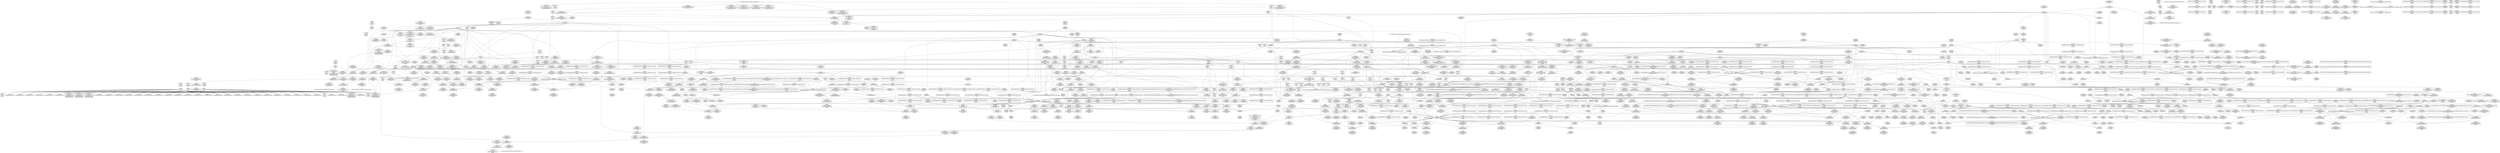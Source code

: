 digraph {
	CE0x55eeb20 [shape=record,shape=Mrecord,label="{CE0x55eeb20|avc_has_perm:auditdata|Function::avc_has_perm&Arg::auditdata::}"]
	CE0x55efe40 [shape=record,shape=Mrecord,label="{CE0x55efe40|rcu_read_lock:tmp3|*SummSource*}"]
	CE0x55ec500 [shape=record,shape=Mrecord,label="{CE0x55ec500|sock_has_perm:tmp16|security/selinux/hooks.c,3976}"]
	CE0x56048b0 [shape=record,shape=Mrecord,label="{CE0x56048b0|_call_void_rcu_read_lock()_#10,_!dbg_!27712|security/selinux/hooks.c,207}"]
	CE0x5588240 [shape=record,shape=Mrecord,label="{CE0x5588240|COLLAPSED:_GCMRE___llvm_gcov_ctr327_internal_global_6_x_i64_zeroinitializer:_elem_0:default:}"]
	CE0x55f6580 [shape=record,shape=Mrecord,label="{CE0x55f6580|sock_has_perm:cmp|security/selinux/hooks.c,3969|*SummSink*}"]
	CE0x55dd9c0 [shape=record,shape=Mrecord,label="{CE0x55dd9c0|i64*_getelementptr_inbounds_(_13_x_i64_,_13_x_i64_*___llvm_gcov_ctr126,_i64_0,_i64_10)|*Constant*|*SummSink*}"]
	CE0x56300f0 [shape=record,shape=Mrecord,label="{CE0x56300f0|rcu_read_lock:do.end|*SummSource*}"]
	CE0x555b080 [shape=record,shape=Mrecord,label="{CE0x555b080|sock_has_perm:perms|Function::sock_has_perm&Arg::perms::|*SummSource*}"]
	"CONST[source:0(mediator),value:0(static)][purpose:{operation}][SrcIdx:3]"
	CE0x5681860 [shape=record,shape=Mrecord,label="{CE0x5681860|i64_ptrtoint_(i8*_blockaddress(_rcu_lock_acquire,_%__here)_to_i64)|*Constant*}"]
	CE0x55af0a0 [shape=record,shape=Mrecord,label="{CE0x55af0a0|task_sid:call3|security/selinux/hooks.c,208|*SummSink*}"]
	CE0x55a8110 [shape=record,shape=Mrecord,label="{CE0x55a8110|COLLAPSED:_GCMRE_current_task_external_global_%struct.task_struct*:_elem_0:default:}"]
	CE0x55fd1d0 [shape=record,shape=Mrecord,label="{CE0x55fd1d0|i64*_getelementptr_inbounds_(_11_x_i64_,_11_x_i64_*___llvm_gcov_ctr127,_i64_0,_i64_8)|*Constant*|*SummSink*}"]
	CE0x56144f0 [shape=record,shape=Mrecord,label="{CE0x56144f0|i64_7|*Constant*|*SummSink*}"]
	CE0x569d250 [shape=record,shape=Mrecord,label="{CE0x569d250|__rcu_read_unlock:tmp1|*SummSink*}"]
	CE0x564f440 [shape=record,shape=Mrecord,label="{CE0x564f440|rcu_read_unlock:tmp3}"]
	CE0x562a770 [shape=record,shape=Mrecord,label="{CE0x562a770|cred_sid:cred|Function::cred_sid&Arg::cred::}"]
	CE0x560f7c0 [shape=record,shape=Mrecord,label="{CE0x560f7c0|i64_0|*Constant*}"]
	CE0x55ef7f0 [shape=record,shape=Mrecord,label="{CE0x55ef7f0|sock_has_perm:tmp10|security/selinux/hooks.c,3969}"]
	CE0x5644f80 [shape=record,shape=Mrecord,label="{CE0x5644f80|cred_sid:bb|*SummSource*}"]
	CE0x567fac0 [shape=record,shape=Mrecord,label="{CE0x567fac0|i8*_undef|*Constant*|*SummSource*}"]
	CE0x55754e0 [shape=record,shape=Mrecord,label="{CE0x55754e0|GLOBAL:current_task|Global_var:current_task|*SummSink*}"]
	CE0x560b650 [shape=record,shape=Mrecord,label="{CE0x560b650|i64_3|*Constant*|*SummSink*}"]
	CE0x560a8f0 [shape=record,shape=Mrecord,label="{CE0x560a8f0|_call_void_rcu_lock_acquire(%struct.lockdep_map*_rcu_lock_map)_#10,_!dbg_!27711|include/linux/rcupdate.h,881}"]
	CE0x562ae60 [shape=record,shape=Mrecord,label="{CE0x562ae60|_ret_i32_%tmp6,_!dbg_!27716|security/selinux/hooks.c,197|*SummSink*}"]
	CE0x5631e00 [shape=record,shape=Mrecord,label="{CE0x5631e00|i64_4|*Constant*}"]
	CE0x5609aa0 [shape=record,shape=Mrecord,label="{CE0x5609aa0|GLOBAL:task_sid.__warned|Global_var:task_sid.__warned|*SummSink*}"]
	CE0x564c0a0 [shape=record,shape=Mrecord,label="{CE0x564c0a0|i64*_getelementptr_inbounds_(_4_x_i64_,_4_x_i64_*___llvm_gcov_ctr130,_i64_0,_i64_0)|*Constant*|*SummSink*}"]
	CE0x567ef10 [shape=record,shape=Mrecord,label="{CE0x567ef10|__preempt_count_sub:val|Function::__preempt_count_sub&Arg::val::|*SummSink*}"]
	CE0x55f2cd0 [shape=record,shape=Mrecord,label="{CE0x55f2cd0|i32_8|*Constant*|*SummSource*}"]
	CE0x5659350 [shape=record,shape=Mrecord,label="{CE0x5659350|rcu_read_unlock:tmp19|include/linux/rcupdate.h,933}"]
	CE0x556b910 [shape=record,shape=Mrecord,label="{CE0x556b910|sock_has_perm:tmp9|security/selinux/hooks.c,3969|*SummSink*}"]
	CE0x560dd30 [shape=record,shape=Mrecord,label="{CE0x560dd30|task_sid:tmp2|*SummSource*}"]
	CE0x67940a0 [shape=record,shape=Mrecord,label="{CE0x67940a0|GLOBAL:sock_has_perm|*Constant*|*SummSink*}"]
	CE0x5583c20 [shape=record,shape=Mrecord,label="{CE0x5583c20|avc_has_perm:ssid|Function::avc_has_perm&Arg::ssid::}"]
	CE0x55dd0c0 [shape=record,shape=Mrecord,label="{CE0x55dd0c0|task_sid:tmp21|security/selinux/hooks.c,208|*SummSink*}"]
	CE0x5627810 [shape=record,shape=Mrecord,label="{CE0x5627810|rcu_lock_release:tmp4|include/linux/rcupdate.h,423|*SummSource*}"]
	CE0x55c4ed0 [shape=record,shape=Mrecord,label="{CE0x55c4ed0|rcu_read_unlock:tmp16|include/linux/rcupdate.h,933|*SummSink*}"]
	CE0x55a6db0 [shape=record,shape=Mrecord,label="{CE0x55a6db0|get_current:tmp4|./arch/x86/include/asm/current.h,14|*SummSource*}"]
	CE0x561a7f0 [shape=record,shape=Mrecord,label="{CE0x561a7f0|GLOBAL:__rcu_read_unlock|*Constant*|*SummSource*}"]
	CE0x564be90 [shape=record,shape=Mrecord,label="{CE0x564be90|rcu_lock_acquire:__here|*SummSink*}"]
	CE0x5648340 [shape=record,shape=Mrecord,label="{CE0x5648340|_call_void___preempt_count_add(i32_1)_#10,_!dbg_!27711|include/linux/rcupdate.h,239|*SummSink*}"]
	CE0x55e8b40 [shape=record,shape=Mrecord,label="{CE0x55e8b40|__rcu_read_lock:tmp1|*SummSink*}"]
	CE0x5581860 [shape=record,shape=Mrecord,label="{CE0x5581860|avc_has_perm:tclass|Function::avc_has_perm&Arg::tclass::}"]
	CE0x5616810 [shape=record,shape=Mrecord,label="{CE0x5616810|i8_1|*Constant*|*SummSource*}"]
	CE0x55fa6d0 [shape=record,shape=Mrecord,label="{CE0x55fa6d0|_call_void_mcount()_#3|*SummSink*}"]
	CE0x555ac90 [shape=record,shape=Mrecord,label="{CE0x555ac90|_ret_%struct.task_struct*_%tmp4,_!dbg_!27714|./arch/x86/include/asm/current.h,14|*SummSink*}"]
	CE0x5654c40 [shape=record,shape=Mrecord,label="{CE0x5654c40|i64*_getelementptr_inbounds_(_11_x_i64_,_11_x_i64_*___llvm_gcov_ctr132,_i64_0,_i64_8)|*Constant*|*SummSink*}"]
	CE0x558a390 [shape=record,shape=Mrecord,label="{CE0x558a390|i64*_getelementptr_inbounds_(_6_x_i64_,_6_x_i64_*___llvm_gcov_ctr327,_i64_0,_i64_0)|*Constant*|*SummSource*}"]
	CE0x55661a0 [shape=record,shape=Mrecord,label="{CE0x55661a0|selinux_socket_listen:bb|*SummSource*}"]
	CE0x55f35b0 [shape=record,shape=Mrecord,label="{CE0x55f35b0|task_sid:task|Function::task_sid&Arg::task::|*SummSink*}"]
	CE0x5608400 [shape=record,shape=Mrecord,label="{CE0x5608400|cred_sid:tmp1|*SummSink*}"]
	CE0x5682270 [shape=record,shape=Mrecord,label="{CE0x5682270|rcu_lock_acquire:tmp6}"]
	CE0x561d210 [shape=record,shape=Mrecord,label="{CE0x561d210|i64*_getelementptr_inbounds_(_4_x_i64_,_4_x_i64_*___llvm_gcov_ctr128,_i64_0,_i64_1)|*Constant*|*SummSink*}"]
	CE0x56d37b0 [shape=record,shape=Mrecord,label="{CE0x56d37b0|__preempt_count_sub:tmp5|./arch/x86/include/asm/preempt.h,77}"]
	CE0x55ac150 [shape=record,shape=Mrecord,label="{CE0x55ac150|rcu_read_lock:tmp}"]
	CE0x55e3700 [shape=record,shape=Mrecord,label="{CE0x55e3700|__preempt_count_add:tmp1}"]
	CE0x560e7d0 [shape=record,shape=Mrecord,label="{CE0x560e7d0|task_sid:if.end}"]
	CE0x55aac80 [shape=record,shape=Mrecord,label="{CE0x55aac80|GLOBAL:rcu_read_lock|*Constant*|*SummSink*}"]
	CE0x55f0cc0 [shape=record,shape=Mrecord,label="{CE0x55f0cc0|8:_%struct.sock*,_:_SCME_30,31_}"]
	CE0x5612900 [shape=record,shape=Mrecord,label="{CE0x5612900|cred_sid:tmp}"]
	CE0x5693940 [shape=record,shape=Mrecord,label="{CE0x5693940|i64*_getelementptr_inbounds_(_4_x_i64_,_4_x_i64_*___llvm_gcov_ctr134,_i64_0,_i64_1)|*Constant*}"]
	CE0x567cff0 [shape=record,shape=Mrecord,label="{CE0x567cff0|rcu_lock_release:tmp}"]
	CE0x555ab30 [shape=record,shape=Mrecord,label="{CE0x555ab30|i64_1|*Constant*|*SummSink*}"]
	CE0x556aa00 [shape=record,shape=Mrecord,label="{CE0x556aa00|task_sid:tmp12|security/selinux/hooks.c,208}"]
	CE0x560b3c0 [shape=record,shape=Mrecord,label="{CE0x560b3c0|i64*_getelementptr_inbounds_(_2_x_i64_,_2_x_i64_*___llvm_gcov_ctr131,_i64_0,_i64_1)|*Constant*|*SummSource*}"]
	CE0x5574430 [shape=record,shape=Mrecord,label="{CE0x5574430|get_current:entry}"]
	CE0x5695db0 [shape=record,shape=Mrecord,label="{CE0x5695db0|rcu_lock_release:tmp6}"]
	CE0x55a4950 [shape=record,shape=Mrecord,label="{CE0x55a4950|_ret_i32_%retval.0,_!dbg_!27740|security/selinux/hooks.c,3977}"]
	CE0x55dbbc0 [shape=record,shape=Mrecord,label="{CE0x55dbbc0|GLOBAL:lockdep_rcu_suspicious|*Constant*|*SummSink*}"]
	CE0x55efee0 [shape=record,shape=Mrecord,label="{CE0x55efee0|rcu_read_lock:tmp3|*SummSink*}"]
	CE0x5573a90 [shape=record,shape=Mrecord,label="{CE0x5573a90|get_current:tmp2|*SummSink*}"]
	CE0x564c830 [shape=record,shape=Mrecord,label="{CE0x564c830|i64*_getelementptr_inbounds_(_4_x_i64_,_4_x_i64_*___llvm_gcov_ctr130,_i64_0,_i64_2)|*Constant*}"]
	CE0x5653480 [shape=record,shape=Mrecord,label="{CE0x5653480|rcu_read_unlock:tmp11|include/linux/rcupdate.h,933|*SummSource*}"]
	CE0x565a0e0 [shape=record,shape=Mrecord,label="{CE0x565a0e0|rcu_read_unlock:tmp21|include/linux/rcupdate.h,935|*SummSource*}"]
	CE0x5692ad0 [shape=record,shape=Mrecord,label="{CE0x5692ad0|i64_ptrtoint_(i8*_blockaddress(_rcu_lock_release,_%__here)_to_i64)|*Constant*|*SummSource*}"]
	CE0x5608900 [shape=record,shape=Mrecord,label="{CE0x5608900|i64*_getelementptr_inbounds_(_13_x_i64_,_13_x_i64_*___llvm_gcov_ctr126,_i64_0,_i64_0)|*Constant*|*SummSource*}"]
	CE0x5615610 [shape=record,shape=Mrecord,label="{CE0x5615610|task_sid:tmp17|security/selinux/hooks.c,208|*SummSink*}"]
	CE0x556a190 [shape=record,shape=Mrecord,label="{CE0x556a190|_ret_void,_!dbg_!27717|include/linux/rcupdate.h,240|*SummSink*}"]
	CE0x55f1180 [shape=record,shape=Mrecord,label="{CE0x55f1180|8:_%struct.sock*,_:_SCME_34,35_}"]
	CE0x5608ba0 [shape=record,shape=Mrecord,label="{CE0x5608ba0|_call_void_rcu_lock_acquire(%struct.lockdep_map*_rcu_lock_map)_#10,_!dbg_!27711|include/linux/rcupdate.h,881|*SummSource*}"]
	CE0x5643bf0 [shape=record,shape=Mrecord,label="{CE0x5643bf0|rcu_read_lock:tmp21|include/linux/rcupdate.h,884|*SummSink*}"]
	CE0x5584fe0 [shape=record,shape=Mrecord,label="{CE0x5584fe0|get_current:tmp3|*SummSink*}"]
	CE0x5608320 [shape=record,shape=Mrecord,label="{CE0x5608320|cred_sid:tmp1}"]
	CE0x5612440 [shape=record,shape=Mrecord,label="{CE0x5612440|task_sid:tmp7|security/selinux/hooks.c,208|*SummSource*}"]
	CE0x56151e0 [shape=record,shape=Mrecord,label="{CE0x56151e0|task_sid:tmp16|security/selinux/hooks.c,208|*SummSink*}"]
	CE0x5619ff0 [shape=record,shape=Mrecord,label="{CE0x5619ff0|_ret_void,_!dbg_!27717|include/linux/rcupdate.h,424|*SummSink*}"]
	CE0x5645530 [shape=record,shape=Mrecord,label="{CE0x5645530|__rcu_read_lock:tmp3}"]
	CE0x5651d80 [shape=record,shape=Mrecord,label="{CE0x5651d80|rcu_lock_acquire:tmp1}"]
	CE0x5596780 [shape=record,shape=Mrecord,label="{CE0x5596780|_call_void_mcount()_#3|*SummSink*}"]
	CE0x5617150 [shape=record,shape=Mrecord,label="{CE0x5617150|_call_void_lockdep_rcu_suspicious(i8*_getelementptr_inbounds_(_25_x_i8_,_25_x_i8_*_.str3,_i32_0,_i32_0),_i32_208,_i8*_getelementptr_inbounds_(_41_x_i8_,_41_x_i8_*_.str44,_i32_0,_i32_0))_#10,_!dbg_!27732|security/selinux/hooks.c,208|*SummSink*}"]
	CE0x563e880 [shape=record,shape=Mrecord,label="{CE0x563e880|__preempt_count_add:tmp2|*SummSink*}"]
	CE0x55f2350 [shape=record,shape=Mrecord,label="{CE0x55f2350|8:_%struct.sock*,_:_SCME_49,50_}"]
	CE0x56098e0 [shape=record,shape=Mrecord,label="{CE0x56098e0|task_sid:land.lhs.true|*SummSink*}"]
	CE0x5680490 [shape=record,shape=Mrecord,label="{CE0x5680490|rcu_lock_release:__here}"]
	CE0x55dddc0 [shape=record,shape=Mrecord,label="{CE0x55dddc0|task_sid:tmp23|security/selinux/hooks.c,208|*SummSource*}"]
	CE0x5686bb0 [shape=record,shape=Mrecord,label="{CE0x5686bb0|__preempt_count_sub:do.body|*SummSource*}"]
	CE0x562c260 [shape=record,shape=Mrecord,label="{CE0x562c260|rcu_read_lock:land.lhs.true}"]
	CE0x5641d80 [shape=record,shape=Mrecord,label="{CE0x5641d80|i32_883|*Constant*|*SummSource*}"]
	CE0x562f630 [shape=record,shape=Mrecord,label="{CE0x562f630|rcu_read_unlock:tmp4|include/linux/rcupdate.h,933|*SummSink*}"]
	CE0x56353e0 [shape=record,shape=Mrecord,label="{CE0x56353e0|rcu_read_lock:tmp2|*SummSource*}"]
	CE0x5568830 [shape=record,shape=Mrecord,label="{CE0x5568830|i64*_getelementptr_inbounds_(_2_x_i64_,_2_x_i64_*___llvm_gcov_ctr359,_i64_0,_i64_0)|*Constant*}"]
	CE0x562f550 [shape=record,shape=Mrecord,label="{CE0x562f550|rcu_read_unlock:tobool|include/linux/rcupdate.h,933|*SummSink*}"]
	CE0x567e290 [shape=record,shape=Mrecord,label="{CE0x567e290|_call_void_asm_sideeffect_,_memory_,_dirflag_,_fpsr_,_flags_()_#3,_!dbg_!27711,_!srcloc_!27714|include/linux/rcupdate.h,244}"]
	CE0x5572440 [shape=record,shape=Mrecord,label="{CE0x5572440|sock_has_perm:net|security/selinux/hooks.c, 3966|*SummSink*}"]
	CE0x56b1850 [shape=record,shape=Mrecord,label="{CE0x56b1850|__preempt_count_add:tmp3}"]
	CE0x55ec6a0 [shape=record,shape=Mrecord,label="{CE0x55ec6a0|sock_has_perm:tmp16|security/selinux/hooks.c,3976|*SummSink*}"]
	CE0x56121c0 [shape=record,shape=Mrecord,label="{CE0x56121c0|task_sid:tmp6|security/selinux/hooks.c,208|*SummSink*}"]
	"CONST[source:0(mediator),value:2(dynamic)][purpose:{object}][SnkIdx:2]"
	CE0x55f70f0 [shape=record,shape=Mrecord,label="{CE0x55f70f0|GLOBAL:__llvm_gcov_ctr327|Global_var:__llvm_gcov_ctr327|*SummSink*}"]
	CE0x5581480 [shape=record,shape=Mrecord,label="{CE0x5581480|GLOBAL:current_task|Global_var:current_task}"]
	CE0x55f0ac0 [shape=record,shape=Mrecord,label="{CE0x55f0ac0|8:_%struct.sock*,_:_SCME_28,29_}"]
	CE0x5597f00 [shape=record,shape=Mrecord,label="{CE0x5597f00|i64_1|*Constant*}"]
	CE0x5696b10 [shape=record,shape=Mrecord,label="{CE0x5696b10|__preempt_count_add:tmp5|./arch/x86/include/asm/preempt.h,72|*SummSink*}"]
	CE0x56471b0 [shape=record,shape=Mrecord,label="{CE0x56471b0|GLOBAL:__llvm_gcov_ctr132|Global_var:__llvm_gcov_ctr132}"]
	CE0x5603180 [shape=record,shape=Mrecord,label="{CE0x5603180|i64_2|*Constant*}"]
	CE0x55ec0d0 [shape=record,shape=Mrecord,label="{CE0x55ec0d0|sock_has_perm:sclass|security/selinux/hooks.c,3976|*SummSink*}"]
	CE0x5642c90 [shape=record,shape=Mrecord,label="{CE0x5642c90|rcu_read_lock:tmp19|include/linux/rcupdate.h,882|*SummSink*}"]
	CE0x5631620 [shape=record,shape=Mrecord,label="{CE0x5631620|rcu_read_unlock:tmp6|include/linux/rcupdate.h,933|*SummSource*}"]
	CE0x55f7b80 [shape=record,shape=Mrecord,label="{CE0x55f7b80|sock_has_perm:tmp10|security/selinux/hooks.c,3969|*SummSource*}"]
	CE0x5628d80 [shape=record,shape=Mrecord,label="{CE0x5628d80|task_sid:tmp27|security/selinux/hooks.c,208}"]
	CE0x5694d20 [shape=record,shape=Mrecord,label="{CE0x5694d20|rcu_lock_release:bb}"]
	CE0x55b24f0 [shape=record,shape=Mrecord,label="{CE0x55b24f0|rcu_read_lock:if.end|*SummSource*}"]
	CE0x565aec0 [shape=record,shape=Mrecord,label="{CE0x565aec0|rcu_read_unlock:land.lhs.true2|*SummSink*}"]
	CE0x562f260 [shape=record,shape=Mrecord,label="{CE0x562f260|__rcu_read_lock:tmp6|include/linux/rcupdate.h,240}"]
	CE0x5626f90 [shape=record,shape=Mrecord,label="{CE0x5626f90|GLOBAL:__preempt_count_sub|*Constant*}"]
	CE0x55f02b0 [shape=record,shape=Mrecord,label="{CE0x55f02b0|task_sid:do.body|*SummSource*}"]
	CE0x4ca7fe0 [shape=record,shape=Mrecord,label="{CE0x4ca7fe0|GLOBAL:sock_has_perm|*Constant*}"]
	CE0x5567650 [shape=record,shape=Mrecord,label="{CE0x5567650|selinux_socket_listen:tmp|*SummSink*}"]
	CE0x569af80 [shape=record,shape=Mrecord,label="{CE0x569af80|__rcu_read_unlock:tmp2|*SummSource*}"]
	CE0x5565cd0 [shape=record,shape=Mrecord,label="{CE0x5565cd0|i64*_getelementptr_inbounds_(_2_x_i64_,_2_x_i64_*___llvm_gcov_ctr359,_i64_0,_i64_0)|*Constant*|*SummSink*}"]
	CE0x560a0b0 [shape=record,shape=Mrecord,label="{CE0x560a0b0|cred_sid:sid|security/selinux/hooks.c,197}"]
	CE0x556cfe0 [shape=record,shape=Mrecord,label="{CE0x556cfe0|i64*_getelementptr_inbounds_(_2_x_i64_,_2_x_i64_*___llvm_gcov_ctr98,_i64_0,_i64_0)|*Constant*|*SummSource*}"]
	CE0x5614ce0 [shape=record,shape=Mrecord,label="{CE0x5614ce0|task_sid:tmp15|security/selinux/hooks.c,208|*SummSink*}"]
	CE0x56477b0 [shape=record,shape=Mrecord,label="{CE0x56477b0|i32_1|*Constant*}"]
	CE0x5580b00 [shape=record,shape=Mrecord,label="{CE0x5580b00|selinux_socket_listen:tmp4|*LoadInst*|security/selinux/hooks.c,4189|*SummSink*}"]
	CE0x55c5970 [shape=record,shape=Mrecord,label="{CE0x55c5970|rcu_read_lock:tmp13|include/linux/rcupdate.h,882|*SummSource*}"]
	CE0x5566440 [shape=record,shape=Mrecord,label="{CE0x5566440|32:_%struct.sock*,_:_CRE_8,16_|*MultipleSource*|Function::selinux_socket_listen&Arg::sock::|security/selinux/hooks.c,4189}"]
	CE0x562b860 [shape=record,shape=Mrecord,label="{CE0x562b860|GLOBAL:rcu_read_unlock|*Constant*|*SummSource*}"]
	CE0x5645420 [shape=record,shape=Mrecord,label="{CE0x5645420|__rcu_read_lock:tmp2|*SummSink*}"]
	CE0x56529a0 [shape=record,shape=Mrecord,label="{CE0x56529a0|rcu_read_unlock:tmp3|*SummSource*}"]
	CE0x5578e80 [shape=record,shape=Mrecord,label="{CE0x5578e80|16:_i32,_24:_i16,_:_CRE_16,20_|*MultipleSource*|*LoadInst*|security/selinux/hooks.c,3964|security/selinux/hooks.c,3964|security/selinux/hooks.c,3969}"]
	CE0x55a6e50 [shape=record,shape=Mrecord,label="{CE0x55a6e50|get_current:tmp4|./arch/x86/include/asm/current.h,14|*SummSink*}"]
	CE0x5626bc0 [shape=record,shape=Mrecord,label="{CE0x5626bc0|i64*_getelementptr_inbounds_(_4_x_i64_,_4_x_i64_*___llvm_gcov_ctr133,_i64_0,_i64_0)|*Constant*|*SummSource*}"]
	CE0x555abe0 [shape=record,shape=Mrecord,label="{CE0x555abe0|i64*_getelementptr_inbounds_(_2_x_i64_,_2_x_i64_*___llvm_gcov_ctr359,_i64_0,_i64_0)|*Constant*|*SummSource*}"]
	"CONST[source:0(mediator),value:2(dynamic)][purpose:{subject}][SnkIdx:0]"
	CE0x56822e0 [shape=record,shape=Mrecord,label="{CE0x56822e0|i64*_getelementptr_inbounds_(_4_x_i64_,_4_x_i64_*___llvm_gcov_ctr130,_i64_0,_i64_3)|*Constant*|*SummSink*}"]
	CE0x556cf70 [shape=record,shape=Mrecord,label="{CE0x556cf70|get_current:tmp}"]
	CE0x5646af0 [shape=record,shape=Mrecord,label="{CE0x5646af0|rcu_read_unlock:tmp8|include/linux/rcupdate.h,933|*SummSource*}"]
	CE0x56556f0 [shape=record,shape=Mrecord,label="{CE0x56556f0|__rcu_read_lock:tmp7|include/linux/rcupdate.h,240}"]
	CE0x55eeb90 [shape=record,shape=Mrecord,label="{CE0x55eeb90|avc_has_perm:auditdata|Function::avc_has_perm&Arg::auditdata::|*SummSource*}"]
	CE0x56349c0 [shape=record,shape=Mrecord,label="{CE0x56349c0|rcu_read_lock:tmp10|include/linux/rcupdate.h,882|*SummSource*}"]
	CE0x56b15d0 [shape=record,shape=Mrecord,label="{CE0x56b15d0|i64*_getelementptr_inbounds_(_4_x_i64_,_4_x_i64_*___llvm_gcov_ctr135,_i64_0,_i64_1)|*Constant*|*SummSource*}"]
	CE0x55746a0 [shape=record,shape=Mrecord,label="{CE0x55746a0|selinux_socket_listen:sk|security/selinux/hooks.c,4189|*SummSink*}"]
	CE0x5644d00 [shape=record,shape=Mrecord,label="{CE0x5644d00|i64*_getelementptr_inbounds_(_11_x_i64_,_11_x_i64_*___llvm_gcov_ctr127,_i64_0,_i64_9)|*Constant*|*SummSink*}"]
	CE0x5589a20 [shape=record,shape=Mrecord,label="{CE0x5589a20|rcu_read_unlock:tmp10|include/linux/rcupdate.h,933|*SummSource*}"]
	CE0x5683820 [shape=record,shape=Mrecord,label="{CE0x5683820|__preempt_count_sub:tmp7|./arch/x86/include/asm/preempt.h,78|*SummSink*}"]
	CE0x55afff0 [shape=record,shape=Mrecord,label="{CE0x55afff0|COLLAPSED:_GCMRE___llvm_gcov_ctr126_internal_global_13_x_i64_zeroinitializer:_elem_0:default:}"]
	CE0x565add0 [shape=record,shape=Mrecord,label="{CE0x565add0|rcu_read_unlock:land.lhs.true2|*SummSource*}"]
	CE0x563edd0 [shape=record,shape=Mrecord,label="{CE0x563edd0|__preempt_count_sub:tmp4|./arch/x86/include/asm/preempt.h,77|*SummSink*}"]
	CE0x5580070 [shape=record,shape=Mrecord,label="{CE0x5580070|i64*_getelementptr_inbounds_(_2_x_i64_,_2_x_i64_*___llvm_gcov_ctr98,_i64_0,_i64_0)|*Constant*|*SummSink*}"]
	CE0x55de110 [shape=record,shape=Mrecord,label="{CE0x55de110|task_sid:tmp23|security/selinux/hooks.c,208|*SummSink*}"]
	CE0x55f4b10 [shape=record,shape=Mrecord,label="{CE0x55f4b10|i64_56|*Constant*}"]
	CE0x55eb180 [shape=record,shape=Mrecord,label="{CE0x55eb180|sock_has_perm:tmp15|security/selinux/hooks.c,3974|*SummSink*}"]
	CE0x55b91f0 [shape=record,shape=Mrecord,label="{CE0x55b91f0|sock_has_perm:tmp18|security/selinux/hooks.c,3977}"]
	CE0x560a790 [shape=record,shape=Mrecord,label="{CE0x560a790|i64_3|*Constant*|*SummSource*}"]
	CE0x562ffd0 [shape=record,shape=Mrecord,label="{CE0x562ffd0|rcu_read_lock:do.end}"]
	CE0x55dd050 [shape=record,shape=Mrecord,label="{CE0x55dd050|task_sid:tmp21|security/selinux/hooks.c,208|*SummSource*}"]
	CE0x564ffe0 [shape=record,shape=Mrecord,label="{CE0x564ffe0|i32_934|*Constant*|*SummSource*}"]
	CE0x5685240 [shape=record,shape=Mrecord,label="{CE0x5685240|i64*_getelementptr_inbounds_(_4_x_i64_,_4_x_i64_*___llvm_gcov_ctr129,_i64_0,_i64_1)|*Constant*}"]
	CE0x561a130 [shape=record,shape=Mrecord,label="{CE0x561a130|_call_void___rcu_read_unlock()_#10,_!dbg_!27734|include/linux/rcupdate.h,937}"]
	CE0x564bb60 [shape=record,shape=Mrecord,label="{CE0x564bb60|_call_void_lockdep_rcu_suspicious(i8*_getelementptr_inbounds_(_25_x_i8_,_25_x_i8_*_.str45,_i32_0,_i32_0),_i32_934,_i8*_getelementptr_inbounds_(_44_x_i8_,_44_x_i8_*_.str47,_i32_0,_i32_0))_#10,_!dbg_!27726|include/linux/rcupdate.h,933}"]
	CE0x55627b0 [shape=record,shape=Mrecord,label="{CE0x55627b0|selinux_socket_listen:tmp2|*SummSink*}"]
	CE0x56d10d0 [shape=record,shape=Mrecord,label="{CE0x56d10d0|i64*_getelementptr_inbounds_(_4_x_i64_,_4_x_i64_*___llvm_gcov_ctr135,_i64_0,_i64_0)|*Constant*|*SummSink*}"]
	CE0x5611160 [shape=record,shape=Mrecord,label="{CE0x5611160|GLOBAL:__llvm_gcov_ctr126|Global_var:__llvm_gcov_ctr126}"]
	CE0x55ed760 [shape=record,shape=Mrecord,label="{CE0x55ed760|rcu_read_lock:tmp11|include/linux/rcupdate.h,882|*SummSource*}"]
	CE0x5682cc0 [shape=record,shape=Mrecord,label="{CE0x5682cc0|_call_void_asm_addl_$1,_%gs:$0_,_*m,ri,*m,_dirflag_,_fpsr_,_flags_(i32*___preempt_count,_i32_%val,_i32*___preempt_count)_#3,_!dbg_!27714,_!srcloc_!27717|./arch/x86/include/asm/preempt.h,72}"]
	CE0x5597d40 [shape=record,shape=Mrecord,label="{CE0x5597d40|task_sid:tmp|*SummSource*}"]
	CE0x560b720 [shape=record,shape=Mrecord,label="{CE0x560b720|task_sid:tmp5|security/selinux/hooks.c,208}"]
	CE0x56160c0 [shape=record,shape=Mrecord,label="{CE0x56160c0|task_sid:tmp19|security/selinux/hooks.c,208}"]
	CE0x5578970 [shape=record,shape=Mrecord,label="{CE0x5578970|sock_has_perm:sid|security/selinux/hooks.c,3969|*SummSource*}"]
	CE0x56143a0 [shape=record,shape=Mrecord,label="{CE0x56143a0|i64_7|*Constant*}"]
	CE0x55a1410 [shape=record,shape=Mrecord,label="{CE0x55a1410|i64*_getelementptr_inbounds_(_2_x_i64_,_2_x_i64_*___llvm_gcov_ctr98,_i64_0,_i64_0)|*Constant*}"]
	CE0x56d0c50 [shape=record,shape=Mrecord,label="{CE0x56d0c50|i64*_getelementptr_inbounds_(_4_x_i64_,_4_x_i64_*___llvm_gcov_ctr135,_i64_0,_i64_0)|*Constant*|*SummSource*}"]
	CE0x55dc830 [shape=record,shape=Mrecord,label="{CE0x55dc830|i8*_getelementptr_inbounds_(_41_x_i8_,_41_x_i8_*_.str44,_i32_0,_i32_0)|*Constant*|*SummSink*}"]
	CE0x558bd80 [shape=record,shape=Mrecord,label="{CE0x558bd80|_call_void_mcount()_#3|*SummSink*}"]
	CE0x5618c80 [shape=record,shape=Mrecord,label="{CE0x5618c80|_call_void_rcu_lock_release(%struct.lockdep_map*_rcu_lock_map)_#10,_!dbg_!27733|include/linux/rcupdate.h,935|*SummSink*}"]
	CE0x564a340 [shape=record,shape=Mrecord,label="{CE0x564a340|i32_0|*Constant*}"]
	CE0x565aca0 [shape=record,shape=Mrecord,label="{CE0x565aca0|rcu_read_unlock:land.lhs.true2}"]
	CE0x560dda0 [shape=record,shape=Mrecord,label="{CE0x560dda0|task_sid:tmp2|*SummSink*}"]
	CE0x56224d0 [shape=record,shape=Mrecord,label="{CE0x56224d0|__rcu_read_unlock:tmp3|*SummSource*}"]
	CE0x5630f70 [shape=record,shape=Mrecord,label="{CE0x5630f70|rcu_read_lock:tmp8|include/linux/rcupdate.h,882}"]
	CE0x56166d0 [shape=record,shape=Mrecord,label="{CE0x56166d0|task_sid:tmp19|security/selinux/hooks.c,208|*SummSource*}"]
	CE0x56b26f0 [shape=record,shape=Mrecord,label="{CE0x56b26f0|COLLAPSED:_GCMRE___llvm_gcov_ctr129_internal_global_4_x_i64_zeroinitializer:_elem_0:default:}"]
	CE0x55703d0 [shape=record,shape=Mrecord,label="{CE0x55703d0|selinux_socket_listen:call1|security/selinux/hooks.c,4189|*SummSource*}"]
	CE0x55f3540 [shape=record,shape=Mrecord,label="{CE0x55f3540|task_sid:task|Function::task_sid&Arg::task::|*SummSource*}"]
	CE0x5584f40 [shape=record,shape=Mrecord,label="{CE0x5584f40|get_current:tmp3|*SummSource*}"]
	CE0x56474a0 [shape=record,shape=Mrecord,label="{CE0x56474a0|__preempt_count_add:entry}"]
	CE0x562a690 [shape=record,shape=Mrecord,label="{CE0x562a690|cred_sid:entry|*SummSink*}"]
	CE0x561aef0 [shape=record,shape=Mrecord,label="{CE0x561aef0|_ret_void,_!dbg_!27717|include/linux/rcupdate.h,245}"]
	CE0x562d9d0 [shape=record,shape=Mrecord,label="{CE0x562d9d0|GLOBAL:rcu_read_unlock.__warned|Global_var:rcu_read_unlock.__warned}"]
	CE0x55b8d60 [shape=record,shape=Mrecord,label="{CE0x55b8d60|i64*_getelementptr_inbounds_(_6_x_i64_,_6_x_i64_*___llvm_gcov_ctr327,_i64_0,_i64_5)|*Constant*|*SummSource*}"]
	CE0x56b1f80 [shape=record,shape=Mrecord,label="{CE0x56b1f80|i64*_getelementptr_inbounds_(_4_x_i64_,_4_x_i64_*___llvm_gcov_ctr129,_i64_0,_i64_2)|*Constant*}"]
	CE0x5608390 [shape=record,shape=Mrecord,label="{CE0x5608390|cred_sid:tmp1|*SummSource*}"]
	CE0x560c6e0 [shape=record,shape=Mrecord,label="{CE0x560c6e0|rcu_read_lock:call|include/linux/rcupdate.h,882|*SummSource*}"]
	CE0x56284a0 [shape=record,shape=Mrecord,label="{CE0x56284a0|task_sid:tmp25|security/selinux/hooks.c,208|*SummSource*}"]
	CE0x56191e0 [shape=record,shape=Mrecord,label="{CE0x56191e0|GLOBAL:rcu_lock_release|*Constant*|*SummSink*}"]
	CE0x567cc70 [shape=record,shape=Mrecord,label="{CE0x567cc70|GLOBAL:__preempt_count|Global_var:__preempt_count|*SummSource*}"]
	CE0x563ea70 [shape=record,shape=Mrecord,label="{CE0x563ea70|__preempt_count_add:tmp3|*SummSink*}"]
	CE0x55ee1c0 [shape=record,shape=Mrecord,label="{CE0x55ee1c0|rcu_read_lock:call3|include/linux/rcupdate.h,882|*SummSource*}"]
	CE0x56122d0 [shape=record,shape=Mrecord,label="{CE0x56122d0|task_sid:tmp7|security/selinux/hooks.c,208}"]
	CE0x560d270 [shape=record,shape=Mrecord,label="{CE0x560d270|task_sid:tobool1|security/selinux/hooks.c,208|*SummSource*}"]
	CE0x5655050 [shape=record,shape=Mrecord,label="{CE0x5655050|rcu_read_unlock:tmp17|include/linux/rcupdate.h,933}"]
	CE0x55e79e0 [shape=record,shape=Mrecord,label="{CE0x55e79e0|i64*_getelementptr_inbounds_(_6_x_i64_,_6_x_i64_*___llvm_gcov_ctr327,_i64_0,_i64_3)|*Constant*|*SummSource*}"]
	CE0x567be40 [shape=record,shape=Mrecord,label="{CE0x567be40|__rcu_read_lock:bb|*SummSink*}"]
	CE0x56cf720 [shape=record,shape=Mrecord,label="{CE0x56cf720|__preempt_count_sub:sub|./arch/x86/include/asm/preempt.h,77|*SummSource*}"]
	CE0x5581210 [shape=record,shape=Mrecord,label="{CE0x5581210|sock_has_perm:sk|Function::sock_has_perm&Arg::sk::|*SummSource*}"]
	CE0x563e970 [shape=record,shape=Mrecord,label="{CE0x563e970|__preempt_count_add:tmp3|*SummSource*}"]
	CE0x567d550 [shape=record,shape=Mrecord,label="{CE0x567d550|rcu_lock_release:tmp7|*SummSink*}"]
	CE0x565a640 [shape=record,shape=Mrecord,label="{CE0x565a640|rcu_read_unlock:do.body}"]
	CE0x56299d0 [shape=record,shape=Mrecord,label="{CE0x56299d0|GLOBAL:cred_sid|*Constant*}"]
	CE0x557fc20 [shape=record,shape=Mrecord,label="{CE0x557fc20|get_current:tmp|*SummSource*}"]
	CE0x5633620 [shape=record,shape=Mrecord,label="{CE0x5633620|GLOBAL:rcu_read_lock.__warned|Global_var:rcu_read_lock.__warned}"]
	CE0x5622590 [shape=record,shape=Mrecord,label="{CE0x5622590|__rcu_read_unlock:tmp3|*SummSink*}"]
	CE0x55b0d10 [shape=record,shape=Mrecord,label="{CE0x55b0d10|sock_has_perm:tmp9|security/selinux/hooks.c,3969}"]
	CE0x5578520 [shape=record,shape=Mrecord,label="{CE0x5578520|i32_2|*Constant*|*SummSink*}"]
	CE0x55ab3f0 [shape=record,shape=Mrecord,label="{CE0x55ab3f0|_ret_void,_!dbg_!27735|include/linux/rcupdate.h,884}"]
	CE0x5602580 [shape=record,shape=Mrecord,label="{CE0x5602580|task_sid:tmp10|security/selinux/hooks.c,208}"]
	CE0x55aad60 [shape=record,shape=Mrecord,label="{CE0x55aad60|rcu_read_lock:entry|*SummSource*}"]
	CE0x55c4b60 [shape=record,shape=Mrecord,label="{CE0x55c4b60|sock_has_perm:tmp20|security/selinux/hooks.c,3977|*SummSink*}"]
	CE0x5601bf0 [shape=record,shape=Mrecord,label="{CE0x5601bf0|_call_void_mcount()_#3|*SummSource*}"]
	CE0x560e440 [shape=record,shape=Mrecord,label="{CE0x560e440|task_sid:if.end|*SummSink*}"]
	CE0x55efff0 [shape=record,shape=Mrecord,label="{CE0x55efff0|_call_void_mcount()_#3}"]
	CE0x55f7270 [shape=record,shape=Mrecord,label="{CE0x55f7270|GLOBAL:__llvm_gcov_ctr327|Global_var:__llvm_gcov_ctr327}"]
	CE0x5609660 [shape=record,shape=Mrecord,label="{CE0x5609660|GLOBAL:rcu_read_unlock.__warned|Global_var:rcu_read_unlock.__warned|*SummSink*}"]
	CE0x5578ff0 [shape=record,shape=Mrecord,label="{CE0x5578ff0|sock_has_perm:cmp|security/selinux/hooks.c,3969}"]
	CE0x562aa00 [shape=record,shape=Mrecord,label="{CE0x562aa00|cred_sid:cred|Function::cred_sid&Arg::cred::|*SummSink*}"]
	CE0x567d4e0 [shape=record,shape=Mrecord,label="{CE0x567d4e0|rcu_lock_release:tmp7|*SummSource*}"]
	CE0x55f7c60 [shape=record,shape=Mrecord,label="{CE0x55f7c60|i64*_getelementptr_inbounds_(_6_x_i64_,_6_x_i64_*___llvm_gcov_ctr327,_i64_0,_i64_3)|*Constant*}"]
	CE0x562c600 [shape=record,shape=Mrecord,label="{CE0x562c600|rcu_read_lock:land.lhs.true|*SummSink*}"]
	CE0x5607a10 [shape=record,shape=Mrecord,label="{CE0x5607a10|GLOBAL:__llvm_gcov_ctr132|Global_var:__llvm_gcov_ctr132|*SummSink*}"]
	CE0x5574fe0 [shape=record,shape=Mrecord,label="{CE0x5574fe0|sock_has_perm:if.end|*SummSink*}"]
	CE0x55abb10 [shape=record,shape=Mrecord,label="{CE0x55abb10|rcu_read_lock:tmp|*SummSink*}"]
	CE0x562fd90 [shape=record,shape=Mrecord,label="{CE0x562fd90|rcu_read_unlock:tobool1|include/linux/rcupdate.h,933}"]
	CE0x564cdf0 [shape=record,shape=Mrecord,label="{CE0x564cdf0|rcu_read_unlock:call|include/linux/rcupdate.h,933|*SummSink*}"]
	CE0x55db800 [shape=record,shape=Mrecord,label="{CE0x55db800|i8*_getelementptr_inbounds_(_25_x_i8_,_25_x_i8_*_.str3,_i32_0,_i32_0)|*Constant*|*SummSource*}"]
	CE0x55dccf0 [shape=record,shape=Mrecord,label="{CE0x55dccf0|task_sid:tmp20|security/selinux/hooks.c,208|*SummSink*}"]
	CE0x5576880 [shape=record,shape=Mrecord,label="{CE0x5576880|_call_void_mcount()_#3|*SummSink*}"]
	CE0x55ea230 [shape=record,shape=Mrecord,label="{CE0x55ea230|sock_has_perm:net1|security/selinux/hooks.c,3973|*SummSource*}"]
	CE0x56459e0 [shape=record,shape=Mrecord,label="{CE0x56459e0|i64*_getelementptr_inbounds_(_4_x_i64_,_4_x_i64_*___llvm_gcov_ctr128,_i64_0,_i64_0)|*Constant*}"]
	CE0x557fe30 [shape=record,shape=Mrecord,label="{CE0x557fe30|COLLAPSED:_GCMRE___llvm_gcov_ctr98_internal_global_2_x_i64_zeroinitializer:_elem_0:default:}"]
	CE0x5629e90 [shape=record,shape=Mrecord,label="{CE0x5629e90|task_sid:call7|security/selinux/hooks.c,208|*SummSink*}"]
	CE0x5682ec0 [shape=record,shape=Mrecord,label="{CE0x5682ec0|rcu_lock_acquire:tmp4|include/linux/rcupdate.h,418|*SummSource*}"]
	CE0x5636380 [shape=record,shape=Mrecord,label="{CE0x5636380|_call_void___preempt_count_sub(i32_1)_#10,_!dbg_!27715|include/linux/rcupdate.h,244|*SummSink*}"]
	CE0x561aa30 [shape=record,shape=Mrecord,label="{CE0x561aa30|__rcu_read_unlock:entry|*SummSink*}"]
	CE0x55e0a20 [shape=record,shape=Mrecord,label="{CE0x55e0a20|i64*_getelementptr_inbounds_(_4_x_i64_,_4_x_i64_*___llvm_gcov_ctr135,_i64_0,_i64_2)|*Constant*}"]
	CE0x5686b40 [shape=record,shape=Mrecord,label="{CE0x5686b40|__preempt_count_sub:bb}"]
	CE0x5644ba0 [shape=record,shape=Mrecord,label="{CE0x5644ba0|i64*_getelementptr_inbounds_(_11_x_i64_,_11_x_i64_*___llvm_gcov_ctr127,_i64_0,_i64_9)|*Constant*|*SummSource*}"]
	CE0x562d200 [shape=record,shape=Mrecord,label="{CE0x562d200|rcu_read_lock:land.lhs.true2|*SummSource*}"]
	CE0x55e89a0 [shape=record,shape=Mrecord,label="{CE0x55e89a0|i64*_getelementptr_inbounds_(_4_x_i64_,_4_x_i64_*___llvm_gcov_ctr128,_i64_0,_i64_1)|*Constant*}"]
	CE0x5603ab0 [shape=record,shape=Mrecord,label="{CE0x5603ab0|_call_void___rcu_read_lock()_#10,_!dbg_!27710|include/linux/rcupdate.h,879}"]
	CE0x564cf60 [shape=record,shape=Mrecord,label="{CE0x564cf60|__rcu_read_lock:tmp5|include/linux/rcupdate.h,239}"]
	CE0x563da70 [shape=record,shape=Mrecord,label="{CE0x563da70|_call_void_asm_addl_$1,_%gs:$0_,_*m,ri,*m,_dirflag_,_fpsr_,_flags_(i32*___preempt_count,_i32_%sub,_i32*___preempt_count)_#3,_!dbg_!27717,_!srcloc_!27718|./arch/x86/include/asm/preempt.h,77|*SummSource*}"]
	CE0x56027f0 [shape=record,shape=Mrecord,label="{CE0x56027f0|GLOBAL:rcu_lock_map|Global_var:rcu_lock_map|*SummSource*}"]
	CE0x56432e0 [shape=record,shape=Mrecord,label="{CE0x56432e0|rcu_read_lock:tmp21|include/linux/rcupdate.h,884}"]
	CE0x5649bc0 [shape=record,shape=Mrecord,label="{CE0x5649bc0|__preempt_count_sub:tmp6|./arch/x86/include/asm/preempt.h,78|*SummSink*}"]
	CE0x5605d80 [shape=record,shape=Mrecord,label="{CE0x5605d80|i64_5|*Constant*}"]
	CE0x56572c0 [shape=record,shape=Mrecord,label="{CE0x56572c0|_call_void_mcount()_#3|*SummSink*}"]
	CE0x55e8ea0 [shape=record,shape=Mrecord,label="{CE0x55e8ea0|i8_2|*Constant*|*SummSource*}"]
	CE0x5651290 [shape=record,shape=Mrecord,label="{CE0x5651290|rcu_read_unlock:tmp14|include/linux/rcupdate.h,933|*SummSink*}"]
	CE0x565b250 [shape=record,shape=Mrecord,label="{CE0x565b250|rcu_read_unlock:bb|*SummSink*}"]
	CE0x56290b0 [shape=record,shape=Mrecord,label="{CE0x56290b0|i64*_getelementptr_inbounds_(_13_x_i64_,_13_x_i64_*___llvm_gcov_ctr126,_i64_0,_i64_12)|*Constant*|*SummSource*}"]
	CE0x560b520 [shape=record,shape=Mrecord,label="{CE0x560b520|i64_0|*Constant*}"]
	CE0x55e3690 [shape=record,shape=Mrecord,label="{CE0x55e3690|i64_1|*Constant*}"]
	CE0x5681710 [shape=record,shape=Mrecord,label="{CE0x5681710|%struct.lockdep_map*_null|*Constant*|*SummSink*}"]
	CE0x564e730 [shape=record,shape=Mrecord,label="{CE0x564e730|rcu_lock_acquire:tmp1|*SummSource*}"]
	CE0x561c490 [shape=record,shape=Mrecord,label="{CE0x561c490|rcu_lock_release:tmp2}"]
	CE0x55f1e90 [shape=record,shape=Mrecord,label="{CE0x55f1e90|8:_%struct.sock*,_:_SCME_45,46_}"]
	CE0x55ebbc0 [shape=record,shape=Mrecord,label="{CE0x55ebbc0|sock_has_perm:sid5|security/selinux/hooks.c,3976|*SummSource*}"]
	CE0x5622850 [shape=record,shape=Mrecord,label="{CE0x5622850|i64*_getelementptr_inbounds_(_4_x_i64_,_4_x_i64_*___llvm_gcov_ctr130,_i64_0,_i64_2)|*Constant*|*SummSink*}"]
	CE0x5567390 [shape=record,shape=Mrecord,label="{CE0x5567390|i32_5|*Constant*|*SummSink*}"]
	CE0x56113b0 [shape=record,shape=Mrecord,label="{CE0x56113b0|GLOBAL:__llvm_gcov_ctr126|Global_var:__llvm_gcov_ctr126|*SummSource*}"]
	CE0x56081e0 [shape=record,shape=Mrecord,label="{CE0x56081e0|task_sid:tmp6|security/selinux/hooks.c,208}"]
	CE0x55ef9a0 [shape=record,shape=Mrecord,label="{CE0x55ef9a0|sock_has_perm:tmp10|security/selinux/hooks.c,3969|*SummSink*}"]
	CE0x55ed020 [shape=record,shape=Mrecord,label="{CE0x55ed020|sock_has_perm:call6|security/selinux/hooks.c,3976|*SummSink*}"]
	CE0x55e2450 [shape=record,shape=Mrecord,label="{CE0x55e2450|__preempt_count_add:tmp7|./arch/x86/include/asm/preempt.h,73}"]
	CE0x5596f20 [shape=record,shape=Mrecord,label="{CE0x5596f20|sock_has_perm:tmp9|security/selinux/hooks.c,3969|*SummSource*}"]
	CE0x563dbc0 [shape=record,shape=Mrecord,label="{CE0x563dbc0|_call_void_asm_addl_$1,_%gs:$0_,_*m,ri,*m,_dirflag_,_fpsr_,_flags_(i32*___preempt_count,_i32_%sub,_i32*___preempt_count)_#3,_!dbg_!27717,_!srcloc_!27718|./arch/x86/include/asm/preempt.h,77|*SummSink*}"]
	CE0x55f1050 [shape=record,shape=Mrecord,label="{CE0x55f1050|8:_%struct.sock*,_:_SCME_33,34_}"]
	CE0x5587bb0 [shape=record,shape=Mrecord,label="{CE0x5587bb0|selinux_socket_listen:call|security/selinux/hooks.c,4189}"]
	CE0x5570f90 [shape=record,shape=Mrecord,label="{CE0x5570f90|32:_%struct.sock*,_:_CRE_24,32_|*MultipleSource*|Function::selinux_socket_listen&Arg::sock::|security/selinux/hooks.c,4189}"]
	CE0x56545d0 [shape=record,shape=Mrecord,label="{CE0x56545d0|i64*_getelementptr_inbounds_(_4_x_i64_,_4_x_i64_*___llvm_gcov_ctr134,_i64_0,_i64_3)|*Constant*|*SummSink*}"]
	CE0x5574f70 [shape=record,shape=Mrecord,label="{CE0x5574f70|sock_has_perm:if.end|*SummSource*}"]
	CE0x5578a40 [shape=record,shape=Mrecord,label="{CE0x5578a40|sock_has_perm:sid|security/selinux/hooks.c,3969|*SummSink*}"]
	CE0x563c080 [shape=record,shape=Mrecord,label="{CE0x563c080|i8_1|*Constant*}"]
	CE0x56037e0 [shape=record,shape=Mrecord,label="{CE0x56037e0|task_sid:tmp3|*SummSource*}"]
	CE0x56840b0 [shape=record,shape=Mrecord,label="{CE0x56840b0|void_(i32*,_i32,_i32*)*_asm_addl_$1,_%gs:$0_,_*m,ri,*m,_dirflag_,_fpsr_,_flags_}"]
	CE0x5611010 [shape=record,shape=Mrecord,label="{CE0x5611010|GLOBAL:__llvm_gcov_ctr127|Global_var:__llvm_gcov_ctr127|*SummSource*}"]
	CE0x560f510 [shape=record,shape=Mrecord,label="{CE0x560f510|task_sid:tmp9|security/selinux/hooks.c,208}"]
	CE0x5621ee0 [shape=record,shape=Mrecord,label="{CE0x5621ee0|__preempt_count_add:do.end|*SummSink*}"]
	CE0x55c5040 [shape=record,shape=Mrecord,label="{CE0x55c5040|i64*_getelementptr_inbounds_(_11_x_i64_,_11_x_i64_*___llvm_gcov_ctr132,_i64_0,_i64_8)|*Constant*}"]
	CE0x5694780 [shape=record,shape=Mrecord,label="{CE0x5694780|__rcu_read_lock:tmp2}"]
	CE0x56155a0 [shape=record,shape=Mrecord,label="{CE0x56155a0|task_sid:tmp17|security/selinux/hooks.c,208|*SummSource*}"]
	CE0x55f8c70 [shape=record,shape=Mrecord,label="{CE0x55f8c70|i64*_getelementptr_inbounds_(_6_x_i64_,_6_x_i64_*___llvm_gcov_ctr327,_i64_0,_i64_4)|*Constant*|*SummSource*}"]
	CE0x5655e50 [shape=record,shape=Mrecord,label="{CE0x5655e50|rcu_read_unlock:tmp13|include/linux/rcupdate.h,933|*SummSource*}"]
	CE0x5654880 [shape=record,shape=Mrecord,label="{CE0x5654880|__rcu_read_unlock:tmp6|include/linux/rcupdate.h,245}"]
	CE0x560ac60 [shape=record,shape=Mrecord,label="{CE0x560ac60|_ret_void,_!dbg_!27717|include/linux/rcupdate.h,240|*SummSource*}"]
	CE0x56b1410 [shape=record,shape=Mrecord,label="{CE0x56b1410|__preempt_count_sub:tmp1|*SummSource*}"]
	CE0x56087f0 [shape=record,shape=Mrecord,label="{CE0x56087f0|i64*_getelementptr_inbounds_(_13_x_i64_,_13_x_i64_*___llvm_gcov_ctr126,_i64_0,_i64_0)|*Constant*}"]
	CE0x56490d0 [shape=record,shape=Mrecord,label="{CE0x56490d0|rcu_read_unlock:call|include/linux/rcupdate.h,933}"]
	CE0x5682d30 [shape=record,shape=Mrecord,label="{CE0x5682d30|_call_void_asm_addl_$1,_%gs:$0_,_*m,ri,*m,_dirflag_,_fpsr_,_flags_(i32*___preempt_count,_i32_%val,_i32*___preempt_count)_#3,_!dbg_!27714,_!srcloc_!27717|./arch/x86/include/asm/preempt.h,72|*SummSource*}"]
	CE0x5603b90 [shape=record,shape=Mrecord,label="{CE0x5603b90|_call_void___rcu_read_lock()_#10,_!dbg_!27710|include/linux/rcupdate.h,879|*SummSource*}"]
	CE0x560e500 [shape=record,shape=Mrecord,label="{CE0x560e500|task_sid:do.body5}"]
	CE0x5606cc0 [shape=record,shape=Mrecord,label="{CE0x5606cc0|rcu_lock_acquire:entry|*SummSource*}"]
	CE0x55aa5e0 [shape=record,shape=Mrecord,label="{CE0x55aa5e0|i32_0|*Constant*}"]
	CE0x55b66c0 [shape=record,shape=Mrecord,label="{CE0x55b66c0|sock_has_perm:tmp13|security/selinux/hooks.c,3972}"]
	CE0x564b3d0 [shape=record,shape=Mrecord,label="{CE0x564b3d0|GLOBAL:__preempt_count_add|*Constant*|*SummSink*}"]
	CE0x560cc90 [shape=record,shape=Mrecord,label="{CE0x560cc90|cred_sid:tmp4|*LoadInst*|security/selinux/hooks.c,196|*SummSink*}"]
	CE0x55f6660 [shape=record,shape=Mrecord,label="{CE0x55f6660|i64_2|*Constant*}"]
	CE0x55f4de0 [shape=record,shape=Mrecord,label="{CE0x55f4de0|sock_has_perm:call|security/selinux/hooks.c,3967|*SummSource*}"]
	CE0x567da50 [shape=record,shape=Mrecord,label="{CE0x567da50|__rcu_read_unlock:bb|*SummSink*}"]
	CE0x5569df0 [shape=record,shape=Mrecord,label="{CE0x5569df0|task_sid:land.lhs.true2|*SummSink*}"]
	CE0x558dd10 [shape=record,shape=Mrecord,label="{CE0x558dd10|sock_has_perm:bb|*SummSource*}"]
	CE0x567caa0 [shape=record,shape=Mrecord,label="{CE0x567caa0|__rcu_read_lock:bb|*SummSource*}"]
	CE0x561d110 [shape=record,shape=Mrecord,label="{CE0x561d110|rcu_lock_release:__here|*SummSource*}"]
	CE0x5647920 [shape=record,shape=Mrecord,label="{CE0x5647920|rcu_read_unlock:tmp1|*SummSource*}"]
	CE0x55edbc0 [shape=record,shape=Mrecord,label="{CE0x55edbc0|rcu_read_lock:tmp12|include/linux/rcupdate.h,882|*SummSource*}"]
	CE0x5622f30 [shape=record,shape=Mrecord,label="{CE0x5622f30|i64*_getelementptr_inbounds_(_4_x_i64_,_4_x_i64_*___llvm_gcov_ctr134,_i64_0,_i64_3)|*Constant*}"]
	CE0x55f0710 [shape=record,shape=Mrecord,label="{CE0x55f0710|8:_%struct.sock*,_:_SCME_25,26_}"]
	CE0x55f18a0 [shape=record,shape=Mrecord,label="{CE0x55f18a0|8:_%struct.sock*,_:_SCME_40,41_}"]
	CE0x5695790 [shape=record,shape=Mrecord,label="{CE0x5695790|rcu_lock_release:tmp5|include/linux/rcupdate.h,423|*SummSource*}"]
	CE0x561a9c0 [shape=record,shape=Mrecord,label="{CE0x561a9c0|__rcu_read_unlock:entry|*SummSource*}"]
	CE0x5609530 [shape=record,shape=Mrecord,label="{CE0x5609530|GLOBAL:rcu_read_unlock.__warned|Global_var:rcu_read_unlock.__warned|*SummSource*}"]
	CE0x563ed60 [shape=record,shape=Mrecord,label="{CE0x563ed60|__preempt_count_sub:tmp4|./arch/x86/include/asm/preempt.h,77|*SummSource*}"]
	CE0x5654a70 [shape=record,shape=Mrecord,label="{CE0x5654a70|__rcu_read_unlock:tmp6|include/linux/rcupdate.h,245|*SummSink*}"]
	CE0x55f7200 [shape=record,shape=Mrecord,label="{CE0x55f7200|sock_has_perm:tmp8|security/selinux/hooks.c,3969}"]
	CE0x55af030 [shape=record,shape=Mrecord,label="{CE0x55af030|task_sid:call3|security/selinux/hooks.c,208|*SummSource*}"]
	CE0x5683ef0 [shape=record,shape=Mrecord,label="{CE0x5683ef0|rcu_lock_acquire:__here|*SummSource*}"]
	CE0x55fc5c0 [shape=record,shape=Mrecord,label="{CE0x55fc5c0|rcu_read_lock:tmp15|include/linux/rcupdate.h,882|*SummSink*}"]
	CE0x559f0c0 [shape=record,shape=Mrecord,label="{CE0x559f0c0|sock_has_perm:cleanup|*SummSink*}"]
	CE0x56960d0 [shape=record,shape=Mrecord,label="{CE0x56960d0|rcu_lock_release:tmp6|*SummSink*}"]
	CE0x5597e70 [shape=record,shape=Mrecord,label="{CE0x5597e70|task_sid:tmp|*SummSink*}"]
	CE0x5613c70 [shape=record,shape=Mrecord,label="{CE0x5613c70|task_sid:tobool4|security/selinux/hooks.c,208|*SummSink*}"]
	CE0x5659470 [shape=record,shape=Mrecord,label="{CE0x5659470|rcu_read_unlock:tmp19|include/linux/rcupdate.h,933|*SummSource*}"]
	CE0x565a3c0 [shape=record,shape=Mrecord,label="{CE0x565a3c0|i64*_getelementptr_inbounds_(_11_x_i64_,_11_x_i64_*___llvm_gcov_ctr132,_i64_0,_i64_10)|*Constant*|*SummSource*}"]
	CE0x5586480 [shape=record,shape=Mrecord,label="{CE0x5586480|task_sid:tmp13|security/selinux/hooks.c,208|*SummSource*}"]
	CE0x562ba10 [shape=record,shape=Mrecord,label="{CE0x562ba10|rcu_read_unlock:entry|*SummSource*}"]
	CE0x55ea390 [shape=record,shape=Mrecord,label="{CE0x55ea390|sock_has_perm:net1|security/selinux/hooks.c,3973|*SummSink*}"]
	CE0x5626d90 [shape=record,shape=Mrecord,label="{CE0x5626d90|i64*_getelementptr_inbounds_(_4_x_i64_,_4_x_i64_*___llvm_gcov_ctr133,_i64_0,_i64_0)|*Constant*|*SummSink*}"]
	CE0x560c200 [shape=record,shape=Mrecord,label="{CE0x560c200|__rcu_read_lock:tmp3|*SummSink*}"]
	CE0x5699f90 [shape=record,shape=Mrecord,label="{CE0x5699f90|i64*_getelementptr_inbounds_(_4_x_i64_,_4_x_i64_*___llvm_gcov_ctr135,_i64_0,_i64_3)|*Constant*|*SummSink*}"]
	CE0x5646c80 [shape=record,shape=Mrecord,label="{CE0x5646c80|i64*_getelementptr_inbounds_(_4_x_i64_,_4_x_i64_*___llvm_gcov_ctr128,_i64_0,_i64_3)|*Constant*|*SummSource*}"]
	CE0x5642c20 [shape=record,shape=Mrecord,label="{CE0x5642c20|rcu_read_lock:tmp19|include/linux/rcupdate.h,882|*SummSource*}"]
	CE0x5630e00 [shape=record,shape=Mrecord,label="{CE0x5630e00|GLOBAL:rcu_read_lock.__warned|Global_var:rcu_read_lock.__warned|*SummSink*}"]
	CE0x5596340 [shape=record,shape=Mrecord,label="{CE0x5596340|rcu_read_lock:tobool|include/linux/rcupdate.h,882}"]
	CE0x5696350 [shape=record,shape=Mrecord,label="{CE0x5696350|rcu_lock_release:tmp7}"]
	CE0x56195e0 [shape=record,shape=Mrecord,label="{CE0x56195e0|rcu_lock_release:entry|*SummSource*}"]
	CE0x5686d30 [shape=record,shape=Mrecord,label="{CE0x5686d30|__preempt_count_sub:bb|*SummSink*}"]
	CE0x5606390 [shape=record,shape=Mrecord,label="{CE0x5606390|rcu_read_lock:bb|*SummSource*}"]
	CE0x556ea60 [shape=record,shape=Mrecord,label="{CE0x556ea60|rcu_read_lock:if.then}"]
	CE0x5643880 [shape=record,shape=Mrecord,label="{CE0x5643880|rcu_read_lock:tmp21|include/linux/rcupdate.h,884|*SummSource*}"]
	CE0x567e050 [shape=record,shape=Mrecord,label="{CE0x567e050|__rcu_read_unlock:tmp4|include/linux/rcupdate.h,244|*SummSink*}"]
	CE0x561a1a0 [shape=record,shape=Mrecord,label="{CE0x561a1a0|_call_void___rcu_read_unlock()_#10,_!dbg_!27734|include/linux/rcupdate.h,937|*SummSource*}"]
	CE0x55a6f20 [shape=record,shape=Mrecord,label="{CE0x55a6f20|%struct.task_struct*_(%struct.task_struct**)*_asm_movq_%gs:$_1:P_,$0_,_r,im,_dirflag_,_fpsr_,_flags_|*SummSource*}"]
	CE0x56425e0 [shape=record,shape=Mrecord,label="{CE0x56425e0|i8*_getelementptr_inbounds_(_42_x_i8_,_42_x_i8_*_.str46,_i32_0,_i32_0)|*Constant*}"]
	CE0x560fc00 [shape=record,shape=Mrecord,label="{CE0x560fc00|task_sid:if.end|*SummSource*}"]
	CE0x55f64a0 [shape=record,shape=Mrecord,label="{CE0x55f64a0|sock_has_perm:cmp|security/selinux/hooks.c,3969|*SummSource*}"]
	CE0x564a7c0 [shape=record,shape=Mrecord,label="{CE0x564a7c0|i64*_getelementptr_inbounds_(_4_x_i64_,_4_x_i64_*___llvm_gcov_ctr133,_i64_0,_i64_1)|*Constant*|*SummSource*}"]
	CE0x560ee20 [shape=record,shape=Mrecord,label="{CE0x560ee20|task_sid:tobool1|security/selinux/hooks.c,208}"]
	CE0x560d920 [shape=record,shape=Mrecord,label="{CE0x560d920|task_sid:do.end|*SummSource*}"]
	CE0x5613db0 [shape=record,shape=Mrecord,label="{CE0x5613db0|i64_6|*Constant*|*SummSource*}"]
	CE0x5642710 [shape=record,shape=Mrecord,label="{CE0x5642710|i8*_getelementptr_inbounds_(_42_x_i8_,_42_x_i8_*_.str46,_i32_0,_i32_0)|*Constant*|*SummSink*}"]
	CE0x56b13a0 [shape=record,shape=Mrecord,label="{CE0x56b13a0|__preempt_count_sub:tmp1}"]
	CE0x556ab10 [shape=record,shape=Mrecord,label="{CE0x556ab10|task_sid:tmp11|security/selinux/hooks.c,208|*SummSource*}"]
	CE0x5692c30 [shape=record,shape=Mrecord,label="{CE0x5692c30|i64*_getelementptr_inbounds_(_4_x_i64_,_4_x_i64_*___llvm_gcov_ctr133,_i64_0,_i64_3)|*Constant*}"]
	CE0x55fc730 [shape=record,shape=Mrecord,label="{CE0x55fc730|rcu_read_lock:tmp16|include/linux/rcupdate.h,882}"]
	CE0x5650e10 [shape=record,shape=Mrecord,label="{CE0x5650e10|rcu_read_unlock:tmp14|include/linux/rcupdate.h,933}"]
	CE0x55b92d0 [shape=record,shape=Mrecord,label="{CE0x55b92d0|sock_has_perm:tmp18|security/selinux/hooks.c,3977|*SummSink*}"]
	CE0x55f9350 [shape=record,shape=Mrecord,label="{CE0x55f9350|sock_has_perm:tmp4|security/selinux/hooks.c,3966|*SummSource*}"]
	CE0x55f20f0 [shape=record,shape=Mrecord,label="{CE0x55f20f0|8:_%struct.sock*,_:_SCME_47,48_}"]
	CE0x55860c0 [shape=record,shape=Mrecord,label="{CE0x55860c0|task_sid:tmp12|security/selinux/hooks.c,208|*SummSink*}"]
	CE0x56343f0 [shape=record,shape=Mrecord,label="{CE0x56343f0|rcu_read_lock:do.body|*SummSink*}"]
	CE0x564b1b0 [shape=record,shape=Mrecord,label="{CE0x564b1b0|rcu_read_unlock:tmp16|include/linux/rcupdate.h,933|*SummSource*}"]
	CE0x560c9e0 [shape=record,shape=Mrecord,label="{CE0x560c9e0|cred_sid:tmp4|*LoadInst*|security/selinux/hooks.c,196}"]
	CE0x565a470 [shape=record,shape=Mrecord,label="{CE0x565a470|i64*_getelementptr_inbounds_(_11_x_i64_,_11_x_i64_*___llvm_gcov_ctr132,_i64_0,_i64_10)|*Constant*|*SummSink*}"]
	CE0x5578840 [shape=record,shape=Mrecord,label="{CE0x5578840|sock_has_perm:sid|security/selinux/hooks.c,3969}"]
	CE0x55e7cd0 [shape=record,shape=Mrecord,label="{CE0x55e7cd0|i64*_getelementptr_inbounds_(_6_x_i64_,_6_x_i64_*___llvm_gcov_ctr327,_i64_0,_i64_3)|*Constant*|*SummSink*}"]
	CE0x560e9b0 [shape=record,shape=Mrecord,label="{CE0x560e9b0|_call_void_mcount()_#3|*SummSource*}"]
	CE0x567ebe0 [shape=record,shape=Mrecord,label="{CE0x567ebe0|_ret_void,_!dbg_!27720|./arch/x86/include/asm/preempt.h,78}"]
	CE0x5603530 [shape=record,shape=Mrecord,label="{CE0x5603530|_call_void_mcount()_#3}"]
	CE0x55f2940 [shape=record,shape=Mrecord,label="{CE0x55f2940|8:_%struct.sock*,_:_SCME_54,55_}"]
	CE0x5616ba0 [shape=record,shape=Mrecord,label="{CE0x5616ba0|i8_1|*Constant*|*SummSink*}"]
	CE0x56b2860 [shape=record,shape=Mrecord,label="{CE0x56b2860|__preempt_count_add:tmp|*SummSource*}"]
	CE0x5696950 [shape=record,shape=Mrecord,label="{CE0x5696950|__preempt_count_add:tmp5|./arch/x86/include/asm/preempt.h,72|*SummSource*}"]
	CE0x55eb420 [shape=record,shape=Mrecord,label="{CE0x55eb420|sock_has_perm:sk4|security/selinux/hooks.c,3974|*SummSource*}"]
	CE0x55db1d0 [shape=record,shape=Mrecord,label="{CE0x55db1d0|sock_has_perm:tmp2|*LoadInst*|security/selinux/hooks.c,3964}"]
	CE0x562e400 [shape=record,shape=Mrecord,label="{CE0x562e400|i64*_getelementptr_inbounds_(_11_x_i64_,_11_x_i64_*___llvm_gcov_ctr127,_i64_0,_i64_1)|*Constant*}"]
	CE0x5630c80 [shape=record,shape=Mrecord,label="{CE0x5630c80|GLOBAL:rcu_read_lock.__warned|Global_var:rcu_read_lock.__warned|*SummSource*}"]
	CE0x55dd520 [shape=record,shape=Mrecord,label="{CE0x55dd520|i64*_getelementptr_inbounds_(_13_x_i64_,_13_x_i64_*___llvm_gcov_ctr126,_i64_0,_i64_10)|*Constant*}"]
	CE0x558bb90 [shape=record,shape=Mrecord,label="{CE0x558bb90|_call_void_mcount()_#3}"]
	CE0x56062c0 [shape=record,shape=Mrecord,label="{CE0x56062c0|rcu_read_lock:tmp9|include/linux/rcupdate.h,882|*SummSink*}"]
	CE0x5570360 [shape=record,shape=Mrecord,label="{CE0x5570360|selinux_socket_listen:call1|security/selinux/hooks.c,4189|*SummSink*}"]
	CE0x5568e60 [shape=record,shape=Mrecord,label="{CE0x5568e60|selinux_socket_listen:bb|*SummSink*}"]
	CE0x558aae0 [shape=record,shape=Mrecord,label="{CE0x558aae0|sock_has_perm:tmp|*SummSink*}"]
	CE0x5582000 [shape=record,shape=Mrecord,label="{CE0x5582000|i32_0|*Constant*}"]
	CE0x5617d60 [shape=record,shape=Mrecord,label="{CE0x5617d60|__rcu_read_lock:entry|*SummSink*}"]
	CE0x56b2970 [shape=record,shape=Mrecord,label="{CE0x56b2970|i64*_getelementptr_inbounds_(_4_x_i64_,_4_x_i64_*___llvm_gcov_ctr134,_i64_0,_i64_0)|*Constant*}"]
	CE0x556b430 [shape=record,shape=Mrecord,label="{CE0x556b430|selinux_socket_listen:tmp1}"]
	CE0x55675a0 [shape=record,shape=Mrecord,label="{CE0x55675a0|GLOBAL:get_current|*Constant*}"]
	CE0x560ecc0 [shape=record,shape=Mrecord,label="{CE0x560ecc0|task_sid:tmp9|security/selinux/hooks.c,208|*SummSource*}"]
	CE0x56d3360 [shape=record,shape=Mrecord,label="{CE0x56d3360|i64_1|*Constant*}"]
	CE0x564a610 [shape=record,shape=Mrecord,label="{CE0x564a610|rcu_lock_release:tmp1|*SummSink*}"]
	CE0x5584c90 [shape=record,shape=Mrecord,label="{CE0x5584c90|selinux_socket_listen:entry}"]
	CE0x5623b70 [shape=record,shape=Mrecord,label="{CE0x5623b70|i64_1|*Constant*}"]
	CE0x562ad00 [shape=record,shape=Mrecord,label="{CE0x562ad00|_ret_i32_%tmp6,_!dbg_!27716|security/selinux/hooks.c,197|*SummSource*}"]
	CE0x55ead90 [shape=record,shape=Mrecord,label="{CE0x55ead90|sock_has_perm:net3|security/selinux/hooks.c,3974|*SummSink*}"]
	CE0x55a4a80 [shape=record,shape=Mrecord,label="{CE0x55a4a80|_ret_i32_%retval.0,_!dbg_!27740|security/selinux/hooks.c,3977|*SummSink*}"]
	CE0x56967c0 [shape=record,shape=Mrecord,label="{CE0x56967c0|__preempt_count_add:tmp5|./arch/x86/include/asm/preempt.h,72}"]
	CE0x567e6d0 [shape=record,shape=Mrecord,label="{CE0x567e6d0|__rcu_read_unlock:tmp4|include/linux/rcupdate.h,244}"]
	CE0x5659630 [shape=record,shape=Mrecord,label="{CE0x5659630|rcu_read_unlock:tmp20|include/linux/rcupdate.h,933}"]
	CE0x5619d90 [shape=record,shape=Mrecord,label="{CE0x5619d90|_ret_void,_!dbg_!27717|include/linux/rcupdate.h,424}"]
	CE0x55f3270 [shape=record,shape=Mrecord,label="{CE0x55f3270|task_sid:entry|*SummSink*}"]
	CE0x55ef020 [shape=record,shape=Mrecord,label="{CE0x55ef020|_ret_i32_%retval.0,_!dbg_!27728|security/selinux/avc.c,775|*SummSink*}"]
	CE0x5631700 [shape=record,shape=Mrecord,label="{CE0x5631700|rcu_read_unlock:tmp7|include/linux/rcupdate.h,933}"]
	CE0x55ef6a0 [shape=record,shape=Mrecord,label="{CE0x55ef6a0|8:_%struct.sock*,_:_SCME_0,4_|*MultipleSource*|security/selinux/hooks.c, 3966|security/selinux/hooks.c,3966|security/selinux/hooks.c,3966}"]
	CE0x5574110 [shape=record,shape=Mrecord,label="{CE0x5574110|i64*_getelementptr_inbounds_(_2_x_i64_,_2_x_i64_*___llvm_gcov_ctr98,_i64_0,_i64_1)|*Constant*|*SummSource*}"]
	CE0x55dcb80 [shape=record,shape=Mrecord,label="{CE0x55dcb80|task_sid:tmp20|security/selinux/hooks.c,208|*SummSource*}"]
	CE0x563cd30 [shape=record,shape=Mrecord,label="{CE0x563cd30|i8*_getelementptr_inbounds_(_25_x_i8_,_25_x_i8_*_.str45,_i32_0,_i32_0)|*Constant*}"]
	CE0x56277a0 [shape=record,shape=Mrecord,label="{CE0x56277a0|rcu_lock_release:tmp4|include/linux/rcupdate.h,423}"]
	CE0x556f010 [shape=record,shape=Mrecord,label="{CE0x556f010|sock_has_perm:bb}"]
	CE0x563bf10 [shape=record,shape=Mrecord,label="{CE0x563bf10|rcu_read_lock:tmp18|include/linux/rcupdate.h,882|*SummSink*}"]
	CE0x55f9950 [shape=record,shape=Mrecord,label="{CE0x55f9950|i8_0|*Constant*}"]
	CE0x5616340 [shape=record,shape=Mrecord,label="{CE0x5616340|task_sid:tmp18|security/selinux/hooks.c,208|*SummSink*}"]
	CE0x556e430 [shape=record,shape=Mrecord,label="{CE0x556e430|sock_has_perm:entry|*SummSource*}"]
	CE0x56312d0 [shape=record,shape=Mrecord,label="{CE0x56312d0|rcu_read_unlock:land.lhs.true}"]
	CE0x5572590 [shape=record,shape=Mrecord,label="{CE0x5572590|selinux_socket_listen:tmp3|*SummSource*}"]
	CE0x55c5a40 [shape=record,shape=Mrecord,label="{CE0x55c5a40|rcu_read_lock:tmp13|include/linux/rcupdate.h,882|*SummSink*}"]
	CE0x5583ab0 [shape=record,shape=Mrecord,label="{CE0x5583ab0|avc_has_perm:ssid|Function::avc_has_perm&Arg::ssid::|*SummSource*}"]
	CE0x5682590 [shape=record,shape=Mrecord,label="{CE0x5682590|rcu_lock_acquire:tmp6|*SummSink*}"]
	CE0x55f0a10 [shape=record,shape=Mrecord,label="{CE0x55f0a10|8:_%struct.sock*,_:_SCME_27,28_}"]
	CE0x5632860 [shape=record,shape=Mrecord,label="{CE0x5632860|rcu_lock_acquire:tmp3|*SummSource*}"]
	CE0x5690940 [shape=record,shape=Mrecord,label="{CE0x5690940|__rcu_read_unlock:tmp2|*SummSink*}"]
	CE0x556e610 [shape=record,shape=Mrecord,label="{CE0x556e610|sock_has_perm:sk_security|security/selinux/hooks.c,3964|*SummSource*}"]
	CE0x55ab8e0 [shape=record,shape=Mrecord,label="{CE0x55ab8e0|rcu_read_lock:tmp1|*SummSource*}"]
	CE0x5648c10 [shape=record,shape=Mrecord,label="{CE0x5648c10|i64*_getelementptr_inbounds_(_4_x_i64_,_4_x_i64_*___llvm_gcov_ctr134,_i64_0,_i64_1)|*Constant*|*SummSource*}"]
	CE0x560daa0 [shape=record,shape=Mrecord,label="{CE0x560daa0|task_sid:do.end}"]
	CE0x5629900 [shape=record,shape=Mrecord,label="{CE0x5629900|task_sid:tmp27|security/selinux/hooks.c,208|*SummSink*}"]
	CE0x5647b50 [shape=record,shape=Mrecord,label="{CE0x5647b50|__preempt_count_add:val|Function::__preempt_count_add&Arg::val::}"]
	CE0x564ccd0 [shape=record,shape=Mrecord,label="{CE0x564ccd0|rcu_read_unlock:call|include/linux/rcupdate.h,933|*SummSource*}"]
	CE0x5610260 [shape=record,shape=Mrecord,label="{CE0x5610260|cred_sid:tmp|*SummSink*}"]
	CE0x55705c0 [shape=record,shape=Mrecord,label="{CE0x55705c0|i64*_getelementptr_inbounds_(_2_x_i64_,_2_x_i64_*___llvm_gcov_ctr359,_i64_0,_i64_1)|*Constant*|*SummSink*}"]
	CE0x5568ba0 [shape=record,shape=Mrecord,label="{CE0x5568ba0|i32_0|*Constant*}"]
	CE0x563c330 [shape=record,shape=Mrecord,label="{CE0x563c330|_call_void_lockdep_rcu_suspicious(i8*_getelementptr_inbounds_(_25_x_i8_,_25_x_i8_*_.str45,_i32_0,_i32_0),_i32_883,_i8*_getelementptr_inbounds_(_42_x_i8_,_42_x_i8_*_.str46,_i32_0,_i32_0))_#10,_!dbg_!27728|include/linux/rcupdate.h,882}"]
	CE0x556b170 [shape=record,shape=Mrecord,label="{CE0x556b170|_ret_%struct.task_struct*_%tmp4,_!dbg_!27714|./arch/x86/include/asm/current.h,14|*SummSource*}"]
	CE0x5628300 [shape=record,shape=Mrecord,label="{CE0x5628300|task_sid:tmp26|security/selinux/hooks.c,208}"]
	CE0x56030b0 [shape=record,shape=Mrecord,label="{CE0x56030b0|task_sid:tobool|security/selinux/hooks.c,208|*SummSink*}"]
	CE0x567c6f0 [shape=record,shape=Mrecord,label="{CE0x567c6f0|i64*_getelementptr_inbounds_(_4_x_i64_,_4_x_i64_*___llvm_gcov_ctr134,_i64_0,_i64_1)|*Constant*|*SummSink*}"]
	CE0x55b1db0 [shape=record,shape=Mrecord,label="{CE0x55b1db0|task_sid:tmp4|*LoadInst*|security/selinux/hooks.c,208|*SummSink*}"]
	CE0x5609770 [shape=record,shape=Mrecord,label="{CE0x5609770|task_sid:land.lhs.true}"]
	CE0x5695e20 [shape=record,shape=Mrecord,label="{CE0x5695e20|i64*_getelementptr_inbounds_(_4_x_i64_,_4_x_i64_*___llvm_gcov_ctr133,_i64_0,_i64_3)|*Constant*|*SummSink*}"]
	CE0x5621850 [shape=record,shape=Mrecord,label="{CE0x5621850|__preempt_count_add:do.end}"]
	CE0x5695c90 [shape=record,shape=Mrecord,label="{CE0x5695c90|i64*_getelementptr_inbounds_(_4_x_i64_,_4_x_i64_*___llvm_gcov_ctr133,_i64_0,_i64_3)|*Constant*|*SummSource*}"]
	CE0x55aff80 [shape=record,shape=Mrecord,label="{CE0x55aff80|task_sid:tmp}"]
	CE0x5642ff0 [shape=record,shape=Mrecord,label="{CE0x5642ff0|rcu_read_lock:tmp20|include/linux/rcupdate.h,882|*SummSource*}"]
	CE0x55a5bb0 [shape=record,shape=Mrecord,label="{CE0x55a5bb0|sock_has_perm:perms|Function::sock_has_perm&Arg::perms::}"]
	CE0x5606d90 [shape=record,shape=Mrecord,label="{CE0x5606d90|rcu_lock_acquire:entry|*SummSink*}"]
	CE0x56b1330 [shape=record,shape=Mrecord,label="{CE0x56b1330|i64*_getelementptr_inbounds_(_4_x_i64_,_4_x_i64_*___llvm_gcov_ctr129,_i64_0,_i64_0)|*Constant*}"]
	CE0x556fc00 [shape=record,shape=Mrecord,label="{CE0x556fc00|GLOBAL:lock_release|*Constant*|*SummSource*}"]
	CE0x561bfc0 [shape=record,shape=Mrecord,label="{CE0x561bfc0|i64*_getelementptr_inbounds_(_4_x_i64_,_4_x_i64_*___llvm_gcov_ctr130,_i64_0,_i64_3)|*Constant*}"]
	CE0x5647090 [shape=record,shape=Mrecord,label="{CE0x5647090|rcu_read_unlock:tmp5|include/linux/rcupdate.h,933}"]
	CE0x5603660 [shape=record,shape=Mrecord,label="{CE0x5603660|task_sid:tmp3}"]
	CE0x55dcef0 [shape=record,shape=Mrecord,label="{CE0x55dcef0|task_sid:tmp22|security/selinux/hooks.c,208}"]
	CE0x55e3ed0 [shape=record,shape=Mrecord,label="{CE0x55e3ed0|__preempt_count_sub:do.end}"]
	CE0x560d490 [shape=record,shape=Mrecord,label="{CE0x560d490|i64_4|*Constant*}"]
	CE0x560eae0 [shape=record,shape=Mrecord,label="{CE0x560eae0|i32_22|*Constant*}"]
	CE0x56287f0 [shape=record,shape=Mrecord,label="{CE0x56287f0|task_sid:tmp25|security/selinux/hooks.c,208|*SummSink*}"]
	CE0x55e8fe0 [shape=record,shape=Mrecord,label="{CE0x55e8fe0|sock_has_perm:u|security/selinux/hooks.c,3973|*SummSink*}"]
	CE0x55b26a0 [shape=record,shape=Mrecord,label="{CE0x55b26a0|sock_has_perm:tmp3|security/selinux/hooks.c,3964}"]
	CE0x562d730 [shape=record,shape=Mrecord,label="{CE0x562d730|rcu_read_unlock:tmp7|include/linux/rcupdate.h,933|*SummSource*}"]
	"CONST[source:0(mediator),value:0(static)][purpose:{operation}][SnkIdx:3]"
	CE0x55f6e50 [shape=record,shape=Mrecord,label="{CE0x55f6e50|i64_0|*Constant*|*SummSource*}"]
	CE0x56196b0 [shape=record,shape=Mrecord,label="{CE0x56196b0|rcu_lock_release:entry|*SummSink*}"]
	CE0x569a760 [shape=record,shape=Mrecord,label="{CE0x569a760|_call_void_mcount()_#3|*SummSink*}"]
	CE0x5622160 [shape=record,shape=Mrecord,label="{CE0x5622160|__rcu_read_lock:tmp1|*SummSource*}"]
	CE0x55ecc70 [shape=record,shape=Mrecord,label="{CE0x55ecc70|sock_has_perm:sclass|security/selinux/hooks.c,3976}"]
	CE0x5603f80 [shape=record,shape=Mrecord,label="{CE0x5603f80|task_sid:call|security/selinux/hooks.c,208}"]
	CE0x56d3220 [shape=record,shape=Mrecord,label="{CE0x56d3220|__preempt_count_add:bb}"]
	CE0x55eb5a0 [shape=record,shape=Mrecord,label="{CE0x55eb5a0|sock_has_perm:sk4|security/selinux/hooks.c,3974|*SummSink*}"]
	CE0x5680800 [shape=record,shape=Mrecord,label="{CE0x5680800|rcu_lock_release:indirectgoto}"]
	CE0x55a0210 [shape=record,shape=Mrecord,label="{CE0x55a0210|_call_void_mcount()_#3|*SummSource*}"]
	CE0x556a6a0 [shape=record,shape=Mrecord,label="{CE0x556a6a0|task_sid:tmp10|security/selinux/hooks.c,208|*SummSource*}"]
	CE0x5654290 [shape=record,shape=Mrecord,label="{CE0x5654290|rcu_lock_acquire:tmp3}"]
	CE0x565a7e0 [shape=record,shape=Mrecord,label="{CE0x565a7e0|rcu_read_unlock:do.end}"]
	CE0x55f4eb0 [shape=record,shape=Mrecord,label="{CE0x55f4eb0|sock_has_perm:call|security/selinux/hooks.c,3967|*SummSink*}"]
	CE0x5617cf0 [shape=record,shape=Mrecord,label="{CE0x5617cf0|__rcu_read_lock:entry|*SummSource*}"]
	CE0x560ea20 [shape=record,shape=Mrecord,label="{CE0x560ea20|_call_void_mcount()_#3|*SummSink*}"]
	CE0x55add20 [shape=record,shape=Mrecord,label="{CE0x55add20|GLOBAL:rcu_read_lock|*Constant*|*SummSource*}"]
	CE0x562d860 [shape=record,shape=Mrecord,label="{CE0x562d860|rcu_read_unlock:tmp7|include/linux/rcupdate.h,933|*SummSink*}"]
	CE0x55fca60 [shape=record,shape=Mrecord,label="{CE0x55fca60|rcu_read_lock:tmp16|include/linux/rcupdate.h,882|*SummSink*}"]
	CE0x561afb0 [shape=record,shape=Mrecord,label="{CE0x561afb0|_ret_void,_!dbg_!27717|include/linux/rcupdate.h,245|*SummSource*}"]
	CE0x555b4a0 [shape=record,shape=Mrecord,label="{CE0x555b4a0|selinux_socket_listen:sock|Function::selinux_socket_listen&Arg::sock::}"]
	CE0x5655130 [shape=record,shape=Mrecord,label="{CE0x5655130|rcu_read_unlock:tmp18|include/linux/rcupdate.h,933}"]
	CE0x5629e20 [shape=record,shape=Mrecord,label="{CE0x5629e20|task_sid:call7|security/selinux/hooks.c,208|*SummSource*}"]
	CE0x55e1e50 [shape=record,shape=Mrecord,label="{CE0x55e1e50|__preempt_count_sub:tmp7|./arch/x86/include/asm/preempt.h,78}"]
	CE0x5611690 [shape=record,shape=Mrecord,label="{CE0x5611690|cred_sid:tmp|*SummSource*}"]
	CE0x5617f30 [shape=record,shape=Mrecord,label="{CE0x5617f30|rcu_read_unlock:tmp21|include/linux/rcupdate.h,935|*SummSink*}"]
	CE0x560c970 [shape=record,shape=Mrecord,label="{CE0x560c970|COLLAPSED:_CMRE:_elem_0::|security/selinux/hooks.c,196}"]
	CE0x55dbfc0 [shape=record,shape=Mrecord,label="{CE0x55dbfc0|i32_208|*Constant*|*SummSource*}"]
	CE0x5595180 [shape=record,shape=Mrecord,label="{CE0x5595180|rcu_read_lock:call|include/linux/rcupdate.h,882|*SummSink*}"]
	CE0x5628110 [shape=record,shape=Mrecord,label="{CE0x5628110|task_sid:tmp24|security/selinux/hooks.c,208|*SummSource*}"]
	CE0x5573040 [shape=record,shape=Mrecord,label="{CE0x5573040|selinux_socket_listen:entry|*SummSource*}"]
	CE0x55b6730 [shape=record,shape=Mrecord,label="{CE0x55b6730|sock_has_perm:tmp13|security/selinux/hooks.c,3972|*SummSource*}"]
	CE0x5604950 [shape=record,shape=Mrecord,label="{CE0x5604950|_call_void_rcu_read_lock()_#10,_!dbg_!27712|security/selinux/hooks.c,207|*SummSource*}"]
	CE0x556b7a0 [shape=record,shape=Mrecord,label="{CE0x556b7a0|sock_has_perm:ad|security/selinux/hooks.c, 3965|*SummSource*}"]
	CE0x562d400 [shape=record,shape=Mrecord,label="{CE0x562d400|rcu_lock_release:tmp1|*SummSource*}"]
	CE0x563bb40 [shape=record,shape=Mrecord,label="{CE0x563bb40|rcu_read_lock:tmp18|include/linux/rcupdate.h,882}"]
	CE0x55b42e0 [shape=record,shape=Mrecord,label="{CE0x55b42e0|i64*_getelementptr_inbounds_(_6_x_i64_,_6_x_i64_*___llvm_gcov_ctr327,_i64_0,_i64_4)|*Constant*|*SummSink*}"]
	CE0x55ea760 [shape=record,shape=Mrecord,label="{CE0x55ea760|sock_has_perm:u2|security/selinux/hooks.c,3974|*SummSource*}"]
	CE0x56054a0 [shape=record,shape=Mrecord,label="{CE0x56054a0|rcu_lock_acquire:map|Function::rcu_lock_acquire&Arg::map::|*SummSource*}"]
	CE0x55eba40 [shape=record,shape=Mrecord,label="{CE0x55eba40|sock_has_perm:sid5|security/selinux/hooks.c,3976}"]
	CE0x5568620 [shape=record,shape=Mrecord,label="{CE0x5568620|selinux_socket_listen:tmp}"]
	CE0x557f6f0 [shape=record,shape=Mrecord,label="{CE0x557f6f0|i64_1|*Constant*}"]
	CE0x5569ae0 [shape=record,shape=Mrecord,label="{CE0x5569ae0|__rcu_read_lock:entry}"]
	CE0x55c58a0 [shape=record,shape=Mrecord,label="{CE0x55c58a0|rcu_read_lock:tmp14|include/linux/rcupdate.h,882}"]
	CE0x5583910 [shape=record,shape=Mrecord,label="{CE0x5583910|sock_has_perm:cleanup|*SummSource*}"]
	CE0x564d900 [shape=record,shape=Mrecord,label="{CE0x564d900|_call_void_asm_sideeffect_,_memory_,_dirflag_,_fpsr_,_flags_()_#3,_!dbg_!27711,_!srcloc_!27714|include/linux/rcupdate.h,244|*SummSource*}"]
	CE0x55c4a30 [shape=record,shape=Mrecord,label="{CE0x55c4a30|sock_has_perm:tmp20|security/selinux/hooks.c,3977|*SummSource*}"]
	CE0x5645b50 [shape=record,shape=Mrecord,label="{CE0x5645b50|__rcu_read_lock:tmp|*SummSource*}"]
	CE0x569aa10 [shape=record,shape=Mrecord,label="{CE0x569aa10|void_(i32*,_i32,_i32*)*_asm_addl_$1,_%gs:$0_,_*m,ri,*m,_dirflag_,_fpsr_,_flags_|*SummSource*}"]
	CE0x5602370 [shape=record,shape=Mrecord,label="{CE0x5602370|i64_5|*Constant*|*SummSource*}"]
	CE0x5635ae0 [shape=record,shape=Mrecord,label="{CE0x5635ae0|cred_sid:tmp6|security/selinux/hooks.c,197|*SummSource*}"]
	CE0x5680340 [shape=record,shape=Mrecord,label="{CE0x5680340|i8*_undef|*Constant*|*SummSink*}"]
	CE0x5622ce0 [shape=record,shape=Mrecord,label="{CE0x5622ce0|_ret_void,_!dbg_!27720|./arch/x86/include/asm/preempt.h,78|*SummSource*}"]
	CE0x5629410 [shape=record,shape=Mrecord,label="{CE0x5629410|task_sid:call7|security/selinux/hooks.c,208}"]
	CE0x55f5ce0 [shape=record,shape=Mrecord,label="{CE0x55f5ce0|sock_has_perm:tmp6|security/selinux/hooks.c,3969|*SummSource*}"]
	CE0x55e9760 [shape=record,shape=Mrecord,label="{CE0x55e9760|sock_has_perm:tmp17|security/selinux/hooks.c,3976|*SummSink*}"]
	CE0x55ef3b0 [shape=record,shape=Mrecord,label="{CE0x55ef3b0|sock_has_perm:retval.0}"]
	CE0x567c8e0 [shape=record,shape=Mrecord,label="{CE0x567c8e0|COLLAPSED:_GCMRE___llvm_gcov_ctr128_internal_global_4_x_i64_zeroinitializer:_elem_0:default:}"]
	CE0x5624410 [shape=record,shape=Mrecord,label="{CE0x5624410|i64*_getelementptr_inbounds_(_4_x_i64_,_4_x_i64_*___llvm_gcov_ctr128,_i64_0,_i64_1)|*Constant*|*SummSource*}"]
	CE0x563d700 [shape=record,shape=Mrecord,label="{CE0x563d700|__preempt_count_sub:tmp2|*SummSource*}"]
	CE0x55eb050 [shape=record,shape=Mrecord,label="{CE0x55eb050|sock_has_perm:tmp15|security/selinux/hooks.c,3974|*SummSource*}"]
	CE0x56d0000 [shape=record,shape=Mrecord,label="{CE0x56d0000|__preempt_count_sub:do.end|*SummSource*}"]
	CE0x55f1640 [shape=record,shape=Mrecord,label="{CE0x55f1640|8:_%struct.sock*,_:_SCME_38,39_}"]
	CE0x55c6000 [shape=record,shape=Mrecord,label="{CE0x55c6000|task_sid:if.then}"]
	CE0x5618df0 [shape=record,shape=Mrecord,label="{CE0x5618df0|rcu_lock_release:entry}"]
	CE0x55f5ff0 [shape=record,shape=Mrecord,label="{CE0x55f5ff0|sock_has_perm:tmp7|security/selinux/hooks.c,3969|*SummSource*}"]
	CE0x5682520 [shape=record,shape=Mrecord,label="{CE0x5682520|rcu_lock_acquire:tmp6|*SummSource*}"]
	CE0x558b270 [shape=record,shape=Mrecord,label="{CE0x558b270|32:_%struct.sock*,_:_CRE_16,24_|*MultipleSource*|Function::selinux_socket_listen&Arg::sock::|security/selinux/hooks.c,4189}"]
	CE0x55ae3b0 [shape=record,shape=Mrecord,label="{CE0x55ae3b0|task_sid:tmp4|*LoadInst*|security/selinux/hooks.c,208}"]
	CE0x5611c20 [shape=record,shape=Mrecord,label="{CE0x5611c20|task_sid:tmp8|security/selinux/hooks.c,208}"]
	CE0x556f6f0 [shape=record,shape=Mrecord,label="{CE0x556f6f0|_call_void_lock_release(%struct.lockdep_map*_%map,_i32_1,_i64_ptrtoint_(i8*_blockaddress(_rcu_lock_release,_%__here)_to_i64))_#10,_!dbg_!27716|include/linux/rcupdate.h,423|*SummSource*}"]
	CE0x556e540 [shape=record,shape=Mrecord,label="{CE0x556e540|sock_has_perm:sk_security|security/selinux/hooks.c,3964}"]
	CE0x5581a00 [shape=record,shape=Mrecord,label="{CE0x5581a00|avc_has_perm:tclass|Function::avc_has_perm&Arg::tclass::|*SummSource*}"]
	CE0x55b1c30 [shape=record,shape=Mrecord,label="{CE0x55b1c30|task_sid:tmp4|*LoadInst*|security/selinux/hooks.c,208|*SummSource*}"]
	CE0x5648970 [shape=record,shape=Mrecord,label="{CE0x5648970|rcu_read_unlock:call3|include/linux/rcupdate.h,933|*SummSink*}"]
	CE0x5621b60 [shape=record,shape=Mrecord,label="{CE0x5621b60|__rcu_read_unlock:tmp7|include/linux/rcupdate.h,245|*SummSink*}"]
	CE0x560fa60 [shape=record,shape=Mrecord,label="{CE0x560fa60|task_sid:do.body5|*SummSink*}"]
	CE0x55f1c30 [shape=record,shape=Mrecord,label="{CE0x55f1c30|8:_%struct.sock*,_:_SCME_43,44_}"]
	CE0x562c7d0 [shape=record,shape=Mrecord,label="{CE0x562c7d0|_call_void_asm_sideeffect_,_memory_,_dirflag_,_fpsr_,_flags_()_#3,_!dbg_!27714,_!srcloc_!27715|include/linux/rcupdate.h,239}"]
	CE0x5610d20 [shape=record,shape=Mrecord,label="{CE0x5610d20|GLOBAL:__llvm_gcov_ctr127|Global_var:__llvm_gcov_ctr127}"]
	CE0x5606e00 [shape=record,shape=Mrecord,label="{CE0x5606e00|GLOBAL:rcu_lock_map|Global_var:rcu_lock_map}"]
	CE0x56295b0 [shape=record,shape=Mrecord,label="{CE0x56295b0|task_sid:tmp27|security/selinux/hooks.c,208|*SummSource*}"]
	CE0x55ddaa0 [shape=record,shape=Mrecord,label="{CE0x55ddaa0|task_sid:tmp22|security/selinux/hooks.c,208|*SummSink*}"]
	CE0x5580a90 [shape=record,shape=Mrecord,label="{CE0x5580a90|selinux_socket_listen:call1|security/selinux/hooks.c,4189}"]
	CE0x5653c60 [shape=record,shape=Mrecord,label="{CE0x5653c60|rcu_read_unlock:tmp2|*SummSink*}"]
	CE0x560ad50 [shape=record,shape=Mrecord,label="{CE0x560ad50|i64*_getelementptr_inbounds_(_13_x_i64_,_13_x_i64_*___llvm_gcov_ctr126,_i64_0,_i64_1)|*Constant*|*SummSource*}"]
	CE0x5602480 [shape=record,shape=Mrecord,label="{CE0x5602480|i64_5|*Constant*|*SummSink*}"]
	CE0x5682f30 [shape=record,shape=Mrecord,label="{CE0x5682f30|rcu_lock_acquire:tmp4|include/linux/rcupdate.h,418|*SummSink*}"]
	CE0x560a630 [shape=record,shape=Mrecord,label="{CE0x560a630|i64_3|*Constant*}"]
	CE0x55a91d0 [shape=record,shape=Mrecord,label="{CE0x55a91d0|i64*_getelementptr_inbounds_(_4_x_i64_,_4_x_i64_*___llvm_gcov_ctr130,_i64_0,_i64_0)|*Constant*|*SummSource*}"]
	CE0x55ecef0 [shape=record,shape=Mrecord,label="{CE0x55ecef0|sock_has_perm:call6|security/selinux/hooks.c,3976|*SummSource*}"]
	CE0x55fc8e0 [shape=record,shape=Mrecord,label="{CE0x55fc8e0|rcu_read_lock:tmp16|include/linux/rcupdate.h,882|*SummSource*}"]
	CE0x55a1480 [shape=record,shape=Mrecord,label="{CE0x55a1480|get_current:bb|*SummSource*}"]
	CE0x567e740 [shape=record,shape=Mrecord,label="{CE0x567e740|__rcu_read_unlock:tmp4|include/linux/rcupdate.h,244|*SummSource*}"]
	CE0x567f850 [shape=record,shape=Mrecord,label="{CE0x567f850|i8*_undef|*Constant*}"]
	CE0x55f2480 [shape=record,shape=Mrecord,label="{CE0x55f2480|8:_%struct.sock*,_:_SCME_50,51_}"]
	CE0x5649740 [shape=record,shape=Mrecord,label="{CE0x5649740|rcu_read_unlock:tmp13|include/linux/rcupdate.h,933}"]
	CE0x5609220 [shape=record,shape=Mrecord,label="{CE0x5609220|rcu_lock_acquire:tmp2}"]
	CE0x569b060 [shape=record,shape=Mrecord,label="{CE0x569b060|i64*_getelementptr_inbounds_(_4_x_i64_,_4_x_i64_*___llvm_gcov_ctr135,_i64_0,_i64_2)|*Constant*|*SummSink*}"]
	CE0x5650870 [shape=record,shape=Mrecord,label="{CE0x5650870|rcu_lock_release:tmp2|*SummSink*}"]
	CE0x561a860 [shape=record,shape=Mrecord,label="{CE0x561a860|__rcu_read_unlock:entry}"]
	CE0x562e0b0 [shape=record,shape=Mrecord,label="{CE0x562e0b0|rcu_read_unlock:tmp5|include/linux/rcupdate.h,933|*SummSource*}"]
	CE0x56b1690 [shape=record,shape=Mrecord,label="{CE0x56b1690|i64*_getelementptr_inbounds_(_4_x_i64_,_4_x_i64_*___llvm_gcov_ctr129,_i64_0,_i64_0)|*Constant*|*SummSource*}"]
	CE0x55811a0 [shape=record,shape=Mrecord,label="{CE0x55811a0|sock_has_perm:sk|Function::sock_has_perm&Arg::sk::}"]
	CE0x56d32f0 [shape=record,shape=Mrecord,label="{CE0x56d32f0|__preempt_count_sub:tmp|*SummSink*}"]
	CE0x55c4370 [shape=record,shape=Mrecord,label="{CE0x55c4370|sock_has_perm:tmp19|security/selinux/hooks.c,3977}"]
	CE0x55f6b10 [shape=record,shape=Mrecord,label="{CE0x55f6b10|sock_has_perm:tmp7|security/selinux/hooks.c,3969|*SummSink*}"]
	CE0x5617830 [shape=record,shape=Mrecord,label="{CE0x5617830|i8*_getelementptr_inbounds_(_25_x_i8_,_25_x_i8_*_.str3,_i32_0,_i32_0)|*Constant*}"]
	CE0x5651400 [shape=record,shape=Mrecord,label="{CE0x5651400|rcu_read_unlock:tmp15|include/linux/rcupdate.h,933}"]
	CE0x5615170 [shape=record,shape=Mrecord,label="{CE0x5615170|task_sid:tmp16|security/selinux/hooks.c,208|*SummSource*}"]
	CE0x562bd90 [shape=record,shape=Mrecord,label="{CE0x562bd90|_ret_void,_!dbg_!27735|include/linux/rcupdate.h,938}"]
	CE0x55e7610 [shape=record,shape=Mrecord,label="{CE0x55e7610|i64*_getelementptr_inbounds_(_4_x_i64_,_4_x_i64_*___llvm_gcov_ctr135,_i64_0,_i64_1)|*Constant*|*SummSink*}"]
	CE0x55eac10 [shape=record,shape=Mrecord,label="{CE0x55eac10|sock_has_perm:net3|security/selinux/hooks.c,3974|*SummSource*}"]
	CE0x55f9220 [shape=record,shape=Mrecord,label="{CE0x55f9220|sock_has_perm:tmp4|security/selinux/hooks.c,3966}"]
	CE0x5567de0 [shape=record,shape=Mrecord,label="{CE0x5567de0|_ret_%struct.task_struct*_%tmp4,_!dbg_!27714|./arch/x86/include/asm/current.h,14}"]
	CE0x56170e0 [shape=record,shape=Mrecord,label="{CE0x56170e0|_call_void_lockdep_rcu_suspicious(i8*_getelementptr_inbounds_(_25_x_i8_,_25_x_i8_*_.str3,_i32_0,_i32_0),_i32_208,_i8*_getelementptr_inbounds_(_41_x_i8_,_41_x_i8_*_.str44,_i32_0,_i32_0))_#10,_!dbg_!27732|security/selinux/hooks.c,208|*SummSource*}"]
	CE0x5583cf0 [shape=record,shape=Mrecord,label="{CE0x5583cf0|avc_has_perm:ssid|Function::avc_has_perm&Arg::ssid::|*SummSink*}"]
	CE0x56cf530 [shape=record,shape=Mrecord,label="{CE0x56cf530|__preempt_count_sub:sub|./arch/x86/include/asm/preempt.h,77}"]
	CE0x567d250 [shape=record,shape=Mrecord,label="{CE0x567d250|rcu_lock_release:__here|*SummSink*}"]
	CE0x55e1a10 [shape=record,shape=Mrecord,label="{CE0x55e1a10|i64*_getelementptr_inbounds_(_4_x_i64_,_4_x_i64_*___llvm_gcov_ctr129,_i64_0,_i64_3)|*Constant*|*SummSource*}"]
	CE0x56056f0 [shape=record,shape=Mrecord,label="{CE0x56056f0|rcu_read_lock:call|include/linux/rcupdate.h,882}"]
	CE0x5603850 [shape=record,shape=Mrecord,label="{CE0x5603850|task_sid:tmp3|*SummSink*}"]
	CE0x567ead0 [shape=record,shape=Mrecord,label="{CE0x567ead0|__preempt_count_sub:entry|*SummSink*}"]
	CE0x560ec50 [shape=record,shape=Mrecord,label="{CE0x560ec50|0:_i8,_:_GCMR_task_sid.__warned_internal_global_i8_0,_section_.data.unlikely_,_align_1:_elem_0:default:}"]
	CE0x5618ae0 [shape=record,shape=Mrecord,label="{CE0x5618ae0|_call_void_rcu_lock_release(%struct.lockdep_map*_rcu_lock_map)_#10,_!dbg_!27733|include/linux/rcupdate.h,935}"]
	CE0x55ee8e0 [shape=record,shape=Mrecord,label="{CE0x55ee8e0|avc_has_perm:requested|Function::avc_has_perm&Arg::requested::|*SummSink*}"]
	CE0x556a590 [shape=record,shape=Mrecord,label="{CE0x556a590|task_sid:tmp11|security/selinux/hooks.c,208}"]
	CE0x5611620 [shape=record,shape=Mrecord,label="{CE0x5611620|COLLAPSED:_GCMRE___llvm_gcov_ctr131_internal_global_2_x_i64_zeroinitializer:_elem_0:default:}"]
	CE0x55a5d40 [shape=record,shape=Mrecord,label="{CE0x55a5d40|sock_has_perm:perms|Function::sock_has_perm&Arg::perms::|*SummSink*}"]
	CE0x564cbd0 [shape=record,shape=Mrecord,label="{CE0x564cbd0|rcu_read_unlock:tmp4|include/linux/rcupdate.h,933}"]
	CE0x5635970 [shape=record,shape=Mrecord,label="{CE0x5635970|cred_sid:tmp6|security/selinux/hooks.c,197}"]
	CE0x56323e0 [shape=record,shape=Mrecord,label="{CE0x56323e0|rcu_read_unlock:tmp9|include/linux/rcupdate.h,933|*SummSink*}"]
	CE0x56218c0 [shape=record,shape=Mrecord,label="{CE0x56218c0|__rcu_read_unlock:tmp7|include/linux/rcupdate.h,245}"]
	CE0x556b4e0 [shape=record,shape=Mrecord,label="{CE0x556b4e0|sock_has_perm:entry|*SummSink*}"]
	CE0x5650260 [shape=record,shape=Mrecord,label="{CE0x5650260|i32_934|*Constant*|*SummSink*}"]
	CE0x56b2680 [shape=record,shape=Mrecord,label="{CE0x56b2680|__preempt_count_add:tmp}"]
	CE0x5682e50 [shape=record,shape=Mrecord,label="{CE0x5682e50|rcu_lock_acquire:tmp4|include/linux/rcupdate.h,418}"]
	CE0x5643ad0 [shape=record,shape=Mrecord,label="{CE0x5643ad0|i64*_getelementptr_inbounds_(_11_x_i64_,_11_x_i64_*___llvm_gcov_ctr127,_i64_0,_i64_10)|*Constant*|*SummSource*}"]
	CE0x56146f0 [shape=record,shape=Mrecord,label="{CE0x56146f0|task_sid:tmp15|security/selinux/hooks.c,208}"]
	CE0x564f5c0 [shape=record,shape=Mrecord,label="{CE0x564f5c0|rcu_read_unlock:tmp1|*SummSink*}"]
	CE0x5566850 [shape=record,shape=Mrecord,label="{CE0x5566850|selinux_socket_listen:tmp1|*SummSink*}"]
	CE0x5652b60 [shape=record,shape=Mrecord,label="{CE0x5652b60|_call_void_mcount()_#3}"]
	CE0x55f9d40 [shape=record,shape=Mrecord,label="{CE0x55f9d40|GLOBAL:task_sid|*Constant*}"]
	CE0x5656af0 [shape=record,shape=Mrecord,label="{CE0x5656af0|__rcu_read_lock:tmp5|include/linux/rcupdate.h,239|*SummSink*}"]
	CE0x5686430 [shape=record,shape=Mrecord,label="{CE0x5686430|_call_void_mcount()_#3|*SummSink*}"]
	CE0x55f2a70 [shape=record,shape=Mrecord,label="{CE0x55f2a70|8:_%struct.sock*,_:_SCME_55,56_}"]
	CE0x5568990 [shape=record,shape=Mrecord,label="{CE0x5568990|COLLAPSED:_GCMRE___llvm_gcov_ctr359_internal_global_2_x_i64_zeroinitializer:_elem_0:default:}"]
	CE0x561c720 [shape=record,shape=Mrecord,label="{CE0x561c720|GLOBAL:lock_acquire|*Constant*}"]
	CE0x55b7220 [shape=record,shape=Mrecord,label="{CE0x55b7220|sock_has_perm:type|security/selinux/hooks.c,3972}"]
	CE0x563c4b0 [shape=record,shape=Mrecord,label="{CE0x563c4b0|_call_void_lockdep_rcu_suspicious(i8*_getelementptr_inbounds_(_25_x_i8_,_25_x_i8_*_.str45,_i32_0,_i32_0),_i32_883,_i8*_getelementptr_inbounds_(_42_x_i8_,_42_x_i8_*_.str46,_i32_0,_i32_0))_#10,_!dbg_!27728|include/linux/rcupdate.h,882|*SummSource*}"]
	CE0x55c53a0 [shape=record,shape=Mrecord,label="{CE0x55c53a0|i64*_getelementptr_inbounds_(_11_x_i64_,_11_x_i64_*___llvm_gcov_ctr132,_i64_0,_i64_8)|*Constant*|*SummSource*}"]
	CE0x5681080 [shape=record,shape=Mrecord,label="{CE0x5681080|GLOBAL:__preempt_count|Global_var:__preempt_count}"]
	CE0x5650800 [shape=record,shape=Mrecord,label="{CE0x5650800|rcu_lock_release:tmp2|*SummSource*}"]
	CE0x55f8190 [shape=record,shape=Mrecord,label="{CE0x55f8190|sock_has_perm:tmp11|security/selinux/hooks.c,3970|*SummSink*}"]
	CE0x5572700 [shape=record,shape=Mrecord,label="{CE0x5572700|i32_1|*Constant*|*SummSource*}"]
	CE0x5694450 [shape=record,shape=Mrecord,label="{CE0x5694450|__rcu_read_lock:do.body}"]
	CE0x55e18a0 [shape=record,shape=Mrecord,label="{CE0x55e18a0|__preempt_count_add:tmp6|./arch/x86/include/asm/preempt.h,73|*SummSink*}"]
	CE0x555a690 [shape=record,shape=Mrecord,label="{CE0x555a690|i32_4096|*Constant*|*SummSink*}"]
	CE0x55eb2f0 [shape=record,shape=Mrecord,label="{CE0x55eb2f0|sock_has_perm:sk4|security/selinux/hooks.c,3974}"]
	CE0x5629290 [shape=record,shape=Mrecord,label="{CE0x5629290|task_sid:tmp26|security/selinux/hooks.c,208|*SummSink*}"]
	CE0x5651160 [shape=record,shape=Mrecord,label="{CE0x5651160|rcu_read_unlock:tmp14|include/linux/rcupdate.h,933|*SummSource*}"]
	CE0x562ba80 [shape=record,shape=Mrecord,label="{CE0x562ba80|rcu_read_unlock:entry|*SummSink*}"]
	CE0x5647c60 [shape=record,shape=Mrecord,label="{CE0x5647c60|__preempt_count_add:val|Function::__preempt_count_add&Arg::val::|*SummSink*}"]
	CE0x55dcb10 [shape=record,shape=Mrecord,label="{CE0x55dcb10|task_sid:tmp21|security/selinux/hooks.c,208}"]
	CE0x55ee770 [shape=record,shape=Mrecord,label="{CE0x55ee770|avc_has_perm:requested|Function::avc_has_perm&Arg::requested::|*SummSource*}"]
	CE0x5642bb0 [shape=record,shape=Mrecord,label="{CE0x5642bb0|rcu_read_lock:tmp19|include/linux/rcupdate.h,882}"]
	CE0x5631390 [shape=record,shape=Mrecord,label="{CE0x5631390|rcu_read_unlock:land.lhs.true|*SummSource*}"]
	CE0x563ecf0 [shape=record,shape=Mrecord,label="{CE0x563ecf0|__preempt_count_sub:tmp4|./arch/x86/include/asm/preempt.h,77}"]
	CE0x562b310 [shape=record,shape=Mrecord,label="{CE0x562b310|_call_void_rcu_read_unlock()_#10,_!dbg_!27748|security/selinux/hooks.c,209|*SummSource*}"]
	CE0x55c5730 [shape=record,shape=Mrecord,label="{CE0x55c5730|rcu_read_lock:tmp13|include/linux/rcupdate.h,882}"]
	CE0x5622010 [shape=record,shape=Mrecord,label="{CE0x5622010|__preempt_count_add:do.body}"]
	CE0x55657f0 [shape=record,shape=Mrecord,label="{CE0x55657f0|selinux_socket_listen:tmp2|*SummSource*}"]
	CE0x555ad40 [shape=record,shape=Mrecord,label="{CE0x555ad40|selinux_socket_listen:call|security/selinux/hooks.c,4189|*SummSink*}"]
	CE0x562b0f0 [shape=record,shape=Mrecord,label="{CE0x562b0f0|GLOBAL:rcu_read_unlock|*Constant*}"]
	CE0x55b07a0 [shape=record,shape=Mrecord,label="{CE0x55b07a0|cred_sid:sid|security/selinux/hooks.c,197|*SummSource*}"]
	CE0x5641a50 [shape=record,shape=Mrecord,label="{CE0x5641a50|GLOBAL:lockdep_rcu_suspicious|*Constant*}"]
	CE0x5608a60 [shape=record,shape=Mrecord,label="{CE0x5608a60|i64*_getelementptr_inbounds_(_13_x_i64_,_13_x_i64_*___llvm_gcov_ctr126,_i64_0,_i64_0)|*Constant*|*SummSink*}"]
	CE0x5622650 [shape=record,shape=Mrecord,label="{CE0x5622650|_call_void_mcount()_#3}"]
	CE0x563b8c0 [shape=record,shape=Mrecord,label="{CE0x563b8c0|rcu_read_lock:tmp17|include/linux/rcupdate.h,882|*SummSource*}"]
	CE0x5608c10 [shape=record,shape=Mrecord,label="{CE0x5608c10|rcu_lock_acquire:entry}"]
	CE0x5628d10 [shape=record,shape=Mrecord,label="{CE0x5628d10|i64*_getelementptr_inbounds_(_13_x_i64_,_13_x_i64_*___llvm_gcov_ctr126,_i64_0,_i64_12)|*Constant*}"]
	CE0x5690b60 [shape=record,shape=Mrecord,label="{CE0x5690b60|__rcu_read_lock:do.body|*SummSource*}"]
	CE0x56230b0 [shape=record,shape=Mrecord,label="{CE0x56230b0|i64*_getelementptr_inbounds_(_4_x_i64_,_4_x_i64_*___llvm_gcov_ctr134,_i64_0,_i64_3)|*Constant*|*SummSource*}"]
	CE0x5695900 [shape=record,shape=Mrecord,label="{CE0x5695900|rcu_lock_release:tmp5|include/linux/rcupdate.h,423|*SummSink*}"]
	CE0x560efd0 [shape=record,shape=Mrecord,label="{CE0x560efd0|task_sid:tmp9|security/selinux/hooks.c,208|*SummSink*}"]
	CE0x5601ed0 [shape=record,shape=Mrecord,label="{CE0x5601ed0|i64_4|*Constant*|*SummSource*}"]
	CE0x55aa9a0 [shape=record,shape=Mrecord,label="{CE0x55aa9a0|i64*_getelementptr_inbounds_(_11_x_i64_,_11_x_i64_*___llvm_gcov_ctr127,_i64_0,_i64_0)|*Constant*|*SummSource*}"]
	CE0x563dff0 [shape=record,shape=Mrecord,label="{CE0x563dff0|i64*_getelementptr_inbounds_(_4_x_i64_,_4_x_i64_*___llvm_gcov_ctr129,_i64_0,_i64_1)|*Constant*|*SummSource*}"]
	CE0x556eb70 [shape=record,shape=Mrecord,label="{CE0x556eb70|rcu_read_lock:if.then|*SummSource*}"]
	CE0x562dd30 [shape=record,shape=Mrecord,label="{CE0x562dd30|rcu_read_lock:tmp6|include/linux/rcupdate.h,882}"]
	CE0x5575ff0 [shape=record,shape=Mrecord,label="{CE0x5575ff0|32:_%struct.sock*,_:_CRE_40,48_|*MultipleSource*|Function::selinux_socket_listen&Arg::sock::|security/selinux/hooks.c,4189}"]
	CE0x5581ca0 [shape=record,shape=Mrecord,label="{CE0x5581ca0|_ret_i32_%retval.0,_!dbg_!27728|security/selinux/avc.c,775}"]
	CE0x5604da0 [shape=record,shape=Mrecord,label="{CE0x5604da0|rcu_read_lock:tmp5|include/linux/rcupdate.h,882}"]
	CE0x55fc440 [shape=record,shape=Mrecord,label="{CE0x55fc440|rcu_read_lock:tmp15|include/linux/rcupdate.h,882|*SummSource*}"]
	CE0x5572800 [shape=record,shape=Mrecord,label="{CE0x5572800|i32_1|*Constant*|*SummSink*}"]
	CE0x55864f0 [shape=record,shape=Mrecord,label="{CE0x55864f0|task_sid:tmp13|security/selinux/hooks.c,208|*SummSink*}"]
	CE0x56573d0 [shape=record,shape=Mrecord,label="{CE0x56573d0|i64*_getelementptr_inbounds_(_4_x_i64_,_4_x_i64_*___llvm_gcov_ctr133,_i64_0,_i64_2)|*Constant*}"]
	CE0x5686ef0 [shape=record,shape=Mrecord,label="{CE0x5686ef0|__preempt_count_sub:do.body}"]
	CE0x5628180 [shape=record,shape=Mrecord,label="{CE0x5628180|task_sid:tmp24|security/selinux/hooks.c,208|*SummSink*}"]
	CE0x5653bf0 [shape=record,shape=Mrecord,label="{CE0x5653bf0|rcu_read_unlock:tmp2}"]
	CE0x561b250 [shape=record,shape=Mrecord,label="{CE0x561b250|GLOBAL:rcu_lock_release|*Constant*}"]
	CE0x5685fd0 [shape=record,shape=Mrecord,label="{CE0x5685fd0|__preempt_count_add:tmp6|./arch/x86/include/asm/preempt.h,73}"]
	CE0x567d060 [shape=record,shape=Mrecord,label="{CE0x567d060|COLLAPSED:_GCMRE___llvm_gcov_ctr133_internal_global_4_x_i64_zeroinitializer:_elem_0:default:}"]
	CE0x560b130 [shape=record,shape=Mrecord,label="{CE0x560b130|i64*_getelementptr_inbounds_(_2_x_i64_,_2_x_i64_*___llvm_gcov_ctr131,_i64_0,_i64_1)|*Constant*}"]
	CE0x55e2ae0 [shape=record,shape=Mrecord,label="{CE0x55e2ae0|_call_void_asm_addl_$1,_%gs:$0_,_*m,ri,*m,_dirflag_,_fpsr_,_flags_(i32*___preempt_count,_i32_%sub,_i32*___preempt_count)_#3,_!dbg_!27717,_!srcloc_!27718|./arch/x86/include/asm/preempt.h,77}"]
	CE0x55e5c70 [shape=record,shape=Mrecord,label="{CE0x55e5c70|__preempt_count_sub:do.body|*SummSink*}"]
	CE0x55b8360 [shape=record,shape=Mrecord,label="{CE0x55b8360|avc_has_perm:entry|*SummSource*}"]
	CE0x562e9a0 [shape=record,shape=Mrecord,label="{CE0x562e9a0|cred_sid:tmp5|security/selinux/hooks.c,196|*SummSink*}"]
	CE0x55f2ba0 [shape=record,shape=Mrecord,label="{CE0x55f2ba0|i32_8|*Constant*}"]
	CE0x556ab80 [shape=record,shape=Mrecord,label="{CE0x556ab80|task_sid:tmp11|security/selinux/hooks.c,208|*SummSink*}"]
	CE0x5606070 [shape=record,shape=Mrecord,label="{CE0x5606070|rcu_read_lock:tmp10|include/linux/rcupdate.h,882}"]
	CE0x5621e70 [shape=record,shape=Mrecord,label="{CE0x5621e70|__preempt_count_add:do.end|*SummSource*}"]
	CE0x569a870 [shape=record,shape=Mrecord,label="{CE0x569a870|i64*_getelementptr_inbounds_(_4_x_i64_,_4_x_i64_*___llvm_gcov_ctr134,_i64_0,_i64_2)|*Constant*}"]
	CE0x5654220 [shape=record,shape=Mrecord,label="{CE0x5654220|rcu_lock_acquire:tmp2|*SummSink*}"]
	CE0x5602d50 [shape=record,shape=Mrecord,label="{CE0x5602d50|i64*_getelementptr_inbounds_(_11_x_i64_,_11_x_i64_*___llvm_gcov_ctr132,_i64_0,_i64_1)|*Constant*}"]
	CE0x5699f20 [shape=record,shape=Mrecord,label="{CE0x5699f20|__preempt_count_sub:tmp6|./arch/x86/include/asm/preempt.h,78}"]
	CE0x5605620 [shape=record,shape=Mrecord,label="{CE0x5605620|rcu_lock_acquire:map|Function::rcu_lock_acquire&Arg::map::|*SummSink*}"]
	CE0x56272c0 [shape=record,shape=Mrecord,label="{CE0x56272c0|i64*_getelementptr_inbounds_(_4_x_i64_,_4_x_i64_*___llvm_gcov_ctr133,_i64_0,_i64_2)|*Constant*|*SummSource*}"]
	CE0x55f69a0 [shape=record,shape=Mrecord,label="{CE0x55f69a0|i64_2|*Constant*|*SummSink*}"]
	CE0x55f0890 [shape=record,shape=Mrecord,label="{CE0x55f0890|8:_%struct.sock*,_:_SCME_26,27_}"]
	CE0x5597f70 [shape=record,shape=Mrecord,label="{CE0x5597f70|task_sid:tmp1}"]
	CE0x563b930 [shape=record,shape=Mrecord,label="{CE0x563b930|rcu_read_lock:tmp17|include/linux/rcupdate.h,882|*SummSink*}"]
	CE0x55a2690 [shape=record,shape=Mrecord,label="{CE0x55a2690|_ret_i32_%call1,_!dbg_!27716|security/selinux/hooks.c,4189|*SummSink*}"]
	CE0x55adfc0 [shape=record,shape=Mrecord,label="{CE0x55adfc0|rcu_read_lock:tmp7|include/linux/rcupdate.h,882}"]
	CE0x560e050 [shape=record,shape=Mrecord,label="{CE0x560e050|i64*_getelementptr_inbounds_(_2_x_i64_,_2_x_i64_*___llvm_gcov_ctr131,_i64_0,_i64_1)|*Constant*|*SummSink*}"]
	CE0x55837c0 [shape=record,shape=Mrecord,label="{CE0x55837c0|sock_has_perm:if.then|*SummSource*}"]
	CE0x55728c0 [shape=record,shape=Mrecord,label="{CE0x55728c0|sock_has_perm:net|security/selinux/hooks.c, 3966}"]
	CE0x5614800 [shape=record,shape=Mrecord,label="{CE0x5614800|task_sid:tmp14|security/selinux/hooks.c,208|*SummSource*}"]
	CE0x556fe20 [shape=record,shape=Mrecord,label="{CE0x556fe20|_call_void_mcount()_#3|*SummSource*}"]
	CE0x556fd90 [shape=record,shape=Mrecord,label="{CE0x556fd90|GLOBAL:lock_release|*Constant*|*SummSink*}"]
	CE0x55f26e0 [shape=record,shape=Mrecord,label="{CE0x55f26e0|8:_%struct.sock*,_:_SCME_52,53_}"]
	CE0x55a01a0 [shape=record,shape=Mrecord,label="{CE0x55a01a0|get_current:bb|*SummSink*}"]
	CE0x55f3680 [shape=record,shape=Mrecord,label="{CE0x55f3680|_ret_i32_%call7,_!dbg_!27749|security/selinux/hooks.c,210}"]
	CE0x5596710 [shape=record,shape=Mrecord,label="{CE0x5596710|_call_void_mcount()_#3|*SummSource*}"]
	CE0x567c660 [shape=record,shape=Mrecord,label="{CE0x567c660|rcu_lock_acquire:indirectgoto}"]
	CE0x55ea8d0 [shape=record,shape=Mrecord,label="{CE0x55ea8d0|sock_has_perm:u2|security/selinux/hooks.c,3974|*SummSink*}"]
	CE0x5581ee0 [shape=record,shape=Mrecord,label="{CE0x5581ee0|avc_has_perm:requested|Function::avc_has_perm&Arg::requested::}"]
	CE0x567f750 [shape=record,shape=Mrecord,label="{CE0x567f750|rcu_lock_acquire:tmp7|*SummSink*}"]
	CE0x5623ae0 [shape=record,shape=Mrecord,label="{CE0x5623ae0|__rcu_read_lock:tmp|*SummSink*}"]
	CE0x5575070 [shape=record,shape=Mrecord,label="{CE0x5575070|i64*_getelementptr_inbounds_(_6_x_i64_,_6_x_i64_*___llvm_gcov_ctr327,_i64_0,_i64_0)|*Constant*}"]
	CE0x560c070 [shape=record,shape=Mrecord,label="{CE0x560c070|task_sid:tmp1|*SummSink*}"]
	CE0x5695610 [shape=record,shape=Mrecord,label="{CE0x5695610|rcu_lock_release:tmp5|include/linux/rcupdate.h,423}"]
	CE0x565afd0 [shape=record,shape=Mrecord,label="{CE0x565afd0|rcu_read_unlock:bb}"]
	CE0x5563b30 [shape=record,shape=Mrecord,label="{CE0x5563b30|selinux_socket_listen:tmp2}"]
	CE0x567ee00 [shape=record,shape=Mrecord,label="{CE0x567ee00|__preempt_count_sub:val|Function::__preempt_count_sub&Arg::val::|*SummSource*}"]
	CE0x56220f0 [shape=record,shape=Mrecord,label="{CE0x56220f0|__rcu_read_lock:tmp1}"]
	CE0x5574290 [shape=record,shape=Mrecord,label="{CE0x5574290|32:_%struct.sock*,_:_CRE_0,4_|*MultipleSource*|Function::selinux_socket_listen&Arg::sock::|security/selinux/hooks.c,4189}"]
	CE0x55dd590 [shape=record,shape=Mrecord,label="{CE0x55dd590|task_sid:tmp23|security/selinux/hooks.c,208}"]
	CE0x55e0000 [shape=record,shape=Mrecord,label="{CE0x55e0000|__preempt_count_add:tmp4|./arch/x86/include/asm/preempt.h,72|*SummSource*}"]
	CE0x567e8e0 [shape=record,shape=Mrecord,label="{CE0x567e8e0|i64*_getelementptr_inbounds_(_4_x_i64_,_4_x_i64_*___llvm_gcov_ctr129,_i64_0,_i64_1)|*Constant*|*SummSink*}"]
	"CONST[source:0(mediator),value:2(dynamic)][purpose:{object}][SnkIdx:1]"
	CE0x5585cc0 [shape=record,shape=Mrecord,label="{CE0x5585cc0|rcu_read_lock:do.body|*SummSource*}"]
	CE0x55c49c0 [shape=record,shape=Mrecord,label="{CE0x55c49c0|sock_has_perm:tmp20|security/selinux/hooks.c,3977}"]
	CE0x56280a0 [shape=record,shape=Mrecord,label="{CE0x56280a0|i64*_getelementptr_inbounds_(_13_x_i64_,_13_x_i64_*___llvm_gcov_ctr126,_i64_0,_i64_11)|*Constant*|*SummSink*}"]
	CE0x55f9150 [shape=record,shape=Mrecord,label="{CE0x55f9150|sock_has_perm:tmp3|security/selinux/hooks.c,3964|*SummSink*}"]
	CE0x5630720 [shape=record,shape=Mrecord,label="{CE0x5630720|0:_i8,_:_GCMR_rcu_read_lock.__warned_internal_global_i8_0,_section_.data.unlikely_,_align_1:_elem_0:default:}"]
	CE0x564b670 [shape=record,shape=Mrecord,label="{CE0x564b670|rcu_read_unlock:tmp17|include/linux/rcupdate.h,933|*SummSink*}"]
	CE0x565a720 [shape=record,shape=Mrecord,label="{CE0x565a720|rcu_read_unlock:do.body|*SummSink*}"]
	CE0x564c1f0 [shape=record,shape=Mrecord,label="{CE0x564c1f0|rcu_lock_acquire:tmp|*SummSource*}"]
	CE0x5681520 [shape=record,shape=Mrecord,label="{CE0x5681520|%struct.lockdep_map*_null|*Constant*|*SummSource*}"]
	CE0x5658760 [shape=record,shape=Mrecord,label="{CE0x5658760|i8*_getelementptr_inbounds_(_44_x_i8_,_44_x_i8_*_.str47,_i32_0,_i32_0)|*Constant*|*SummSource*}"]
	CE0x562af90 [shape=record,shape=Mrecord,label="{CE0x562af90|_call_void_rcu_read_unlock()_#10,_!dbg_!27748|security/selinux/hooks.c,209|*SummSink*}"]
	CE0x5652a10 [shape=record,shape=Mrecord,label="{CE0x5652a10|rcu_read_unlock:tmp3|*SummSink*}"]
	CE0x56842a0 [shape=record,shape=Mrecord,label="{CE0x56842a0|GLOBAL:__preempt_count|Global_var:__preempt_count}"]
	CE0x565b510 [shape=record,shape=Mrecord,label="{CE0x565b510|rcu_read_unlock:if.end|*SummSink*}"]
	CE0x5616570 [shape=record,shape=Mrecord,label="{CE0x5616570|i8_1|*Constant*}"]
	CE0x55a3920 [shape=record,shape=Mrecord,label="{CE0x55a3920|get_current:bb}"]
	CE0x56d09f0 [shape=record,shape=Mrecord,label="{CE0x56d09f0|__preempt_count_sub:do.end|*SummSink*}"]
	CE0x5584d30 [shape=record,shape=Mrecord,label="{CE0x5584d30|8:_%struct.sock*,_:_SCME_16,18_|*MultipleSource*|security/selinux/hooks.c, 3966|security/selinux/hooks.c,3966|security/selinux/hooks.c,3966}"]
	CE0x5630970 [shape=record,shape=Mrecord,label="{CE0x5630970|rcu_read_lock:tmp8|include/linux/rcupdate.h,882|*SummSource*}"]
	CE0x55b0ff0 [shape=record,shape=Mrecord,label="{CE0x55b0ff0|i32_59|*Constant*|*SummSource*}"]
	CE0x5681b00 [shape=record,shape=Mrecord,label="{CE0x5681b00|i64_ptrtoint_(i8*_blockaddress(_rcu_lock_acquire,_%__here)_to_i64)|*Constant*|*SummSink*}"]
	CE0x55f80b0 [shape=record,shape=Mrecord,label="{CE0x55f80b0|sock_has_perm:tmp11|security/selinux/hooks.c,3970}"]
	CE0x5612e70 [shape=record,shape=Mrecord,label="{CE0x5612e70|_ret_void,_!dbg_!27717|include/linux/rcupdate.h,419}"]
	CE0x5578650 [shape=record,shape=Mrecord,label="{CE0x5578650|i32_2|*Constant*|*SummSource*}"]
	CE0x55ec980 [shape=record,shape=Mrecord,label="{CE0x55ec980|i32_4|*Constant*|*SummSource*}"]
	CE0x55de630 [shape=record,shape=Mrecord,label="{CE0x55de630|i64*_getelementptr_inbounds_(_13_x_i64_,_13_x_i64_*___llvm_gcov_ctr126,_i64_0,_i64_11)|*Constant*}"]
	CE0x55eee60 [shape=record,shape=Mrecord,label="{CE0x55eee60|_ret_i32_%retval.0,_!dbg_!27728|security/selinux/avc.c,775|*SummSource*}"]
	CE0x565aa00 [shape=record,shape=Mrecord,label="{CE0x565aa00|rcu_read_unlock:if.then}"]
	CE0x55f4bf0 [shape=record,shape=Mrecord,label="{CE0x55f4bf0|i64_56|*Constant*|*SummSink*}"]
	CE0x5595620 [shape=record,shape=Mrecord,label="{CE0x5595620|task_sid:call|security/selinux/hooks.c,208|*SummSource*}"]
	CE0x55ab490 [shape=record,shape=Mrecord,label="{CE0x55ab490|_ret_void,_!dbg_!27735|include/linux/rcupdate.h,884|*SummSource*}"]
	CE0x556ad50 [shape=record,shape=Mrecord,label="{CE0x556ad50|sock_has_perm:if.then}"]
	CE0x55b6d40 [shape=record,shape=Mrecord,label="{CE0x55b6d40|sock_has_perm:tmp14|security/selinux/hooks.c,3972|*SummSource*}"]
	CE0x55f9ba0 [shape=record,shape=Mrecord,label="{CE0x55f9ba0|i8_0|*Constant*|*SummSink*}"]
	CE0x732a9a0 [shape=record,shape=Mrecord,label="{CE0x732a9a0|sock_has_perm:task|Function::sock_has_perm&Arg::task::}"]
	CE0x562b8d0 [shape=record,shape=Mrecord,label="{CE0x562b8d0|GLOBAL:rcu_read_unlock|*Constant*|*SummSink*}"]
	CE0x5652510 [shape=record,shape=Mrecord,label="{CE0x5652510|GLOBAL:__preempt_count_add|*Constant*}"]
	CE0x5644b30 [shape=record,shape=Mrecord,label="{CE0x5644b30|i64*_getelementptr_inbounds_(_11_x_i64_,_11_x_i64_*___llvm_gcov_ctr127,_i64_0,_i64_9)|*Constant*}"]
	CE0x562a3c0 [shape=record,shape=Mrecord,label="{CE0x562a3c0|GLOBAL:cred_sid|*Constant*|*SummSink*}"]
	CE0x5631c50 [shape=record,shape=Mrecord,label="{CE0x5631c50|rcu_read_lock:tobool1|include/linux/rcupdate.h,882|*SummSource*}"]
	CE0x56548f0 [shape=record,shape=Mrecord,label="{CE0x56548f0|__rcu_read_unlock:tmp6|include/linux/rcupdate.h,245|*SummSource*}"]
	CE0x5612fc0 [shape=record,shape=Mrecord,label="{CE0x5612fc0|_ret_void,_!dbg_!27717|include/linux/rcupdate.h,419|*SummSource*}"]
	CE0x55f0440 [shape=record,shape=Mrecord,label="{CE0x55f0440|8:_%struct.sock*,_:_SCME_20,22_|*MultipleSource*|security/selinux/hooks.c, 3966|security/selinux/hooks.c,3966|security/selinux/hooks.c,3966}"]
	CE0x55c44a0 [shape=record,shape=Mrecord,label="{CE0x55c44a0|sock_has_perm:tmp19|security/selinux/hooks.c,3977|*SummSource*}"]
	CE0x556f820 [shape=record,shape=Mrecord,label="{CE0x556f820|_call_void_lock_release(%struct.lockdep_map*_%map,_i32_1,_i64_ptrtoint_(i8*_blockaddress(_rcu_lock_release,_%__here)_to_i64))_#10,_!dbg_!27716|include/linux/rcupdate.h,423|*SummSink*}"]
	CE0x5596880 [shape=record,shape=Mrecord,label="{CE0x5596880|GLOBAL:rcu_read_lock|*Constant*}"]
	CE0x55f4b80 [shape=record,shape=Mrecord,label="{CE0x55f4b80|i64_56|*Constant*|*SummSource*}"]
	CE0x5569530 [shape=record,shape=Mrecord,label="{CE0x5569530|sock_has_perm:tmp1|*SummSink*}"]
	CE0x567bf00 [shape=record,shape=Mrecord,label="{CE0x567bf00|i64*_getelementptr_inbounds_(_4_x_i64_,_4_x_i64_*___llvm_gcov_ctr134,_i64_0,_i64_0)|*Constant*|*SummSource*}"]
	CE0x5566900 [shape=record,shape=Mrecord,label="{CE0x5566900|selinux_socket_listen:bb}"]
	CE0x55ab5a0 [shape=record,shape=Mrecord,label="{CE0x55ab5a0|_ret_void,_!dbg_!27735|include/linux/rcupdate.h,884|*SummSink*}"]
	CE0x55b67a0 [shape=record,shape=Mrecord,label="{CE0x55b67a0|sock_has_perm:tmp13|security/selinux/hooks.c,3972|*SummSink*}"]
	CE0x564e7a0 [shape=record,shape=Mrecord,label="{CE0x564e7a0|rcu_lock_acquire:tmp1|*SummSink*}"]
	CE0x5609040 [shape=record,shape=Mrecord,label="{CE0x5609040|i64*_getelementptr_inbounds_(_4_x_i64_,_4_x_i64_*___llvm_gcov_ctr130,_i64_0,_i64_1)|*Constant*|*SummSink*}"]
	CE0x5648f80 [shape=record,shape=Mrecord,label="{CE0x5648f80|_call_void_mcount()_#3|*SummSink*}"]
	CE0x55f8fe0 [shape=record,shape=Mrecord,label="{CE0x55f8fe0|sock_has_perm:tmp3|security/selinux/hooks.c,3964|*SummSource*}"]
	CE0x5641690 [shape=record,shape=Mrecord,label="{CE0x5641690|i8*_getelementptr_inbounds_(_25_x_i8_,_25_x_i8_*_.str45,_i32_0,_i32_0)|*Constant*|*SummSink*}"]
	CE0x55dbb50 [shape=record,shape=Mrecord,label="{CE0x55dbb50|GLOBAL:lockdep_rcu_suspicious|*Constant*|*SummSource*}"]
	CE0x564d270 [shape=record,shape=Mrecord,label="{CE0x564d270|__rcu_read_lock:tmp5|include/linux/rcupdate.h,239|*SummSource*}"]
	CE0x55ab870 [shape=record,shape=Mrecord,label="{CE0x55ab870|rcu_read_lock:tmp1}"]
	CE0x5581410 [shape=record,shape=Mrecord,label="{CE0x5581410|%struct.task_struct*_(%struct.task_struct**)*_asm_movq_%gs:$_1:P_,$0_,_r,im,_dirflag_,_fpsr_,_flags_|*SummSink*}"]
	CE0x56ae440 [shape=record,shape=Mrecord,label="{CE0x56ae440|__preempt_count_sub:tmp}"]
	CE0x55f31b0 [shape=record,shape=Mrecord,label="{CE0x55f31b0|task_sid:entry|*SummSource*}"]
	CE0x5610000 [shape=record,shape=Mrecord,label="{CE0x5610000|task_sid:land.lhs.true2}"]
	CE0x55db3e0 [shape=record,shape=Mrecord,label="{CE0x55db3e0|sock_has_perm:tmp2|*LoadInst*|security/selinux/hooks.c,3964|*SummSource*}"]
	CE0x5584090 [shape=record,shape=Mrecord,label="{CE0x5584090|avc_has_perm:tsid|Function::avc_has_perm&Arg::tsid::|*SummSink*}"]
	CE0x563d470 [shape=record,shape=Mrecord,label="{CE0x563d470|i64*_getelementptr_inbounds_(_4_x_i64_,_4_x_i64_*___llvm_gcov_ctr128,_i64_0,_i64_2)|*Constant*}"]
	CE0x55f4cc0 [shape=record,shape=Mrecord,label="{CE0x55f4cc0|sock_has_perm:call|security/selinux/hooks.c,3967}"]
	CE0x567bdd0 [shape=record,shape=Mrecord,label="{CE0x567bdd0|i64*_getelementptr_inbounds_(_4_x_i64_,_4_x_i64_*___llvm_gcov_ctr134,_i64_0,_i64_0)|*Constant*|*SummSink*}"]
	CE0x55fc020 [shape=record,shape=Mrecord,label="{CE0x55fc020|rcu_read_lock:tmp14|include/linux/rcupdate.h,882|*SummSink*}"]
	CE0x567ddc0 [shape=record,shape=Mrecord,label="{CE0x567ddc0|__rcu_read_unlock:bb|*SummSource*}"]
	CE0x5606f50 [shape=record,shape=Mrecord,label="{CE0x5606f50|rcu_read_unlock:tmp9|include/linux/rcupdate.h,933}"]
	CE0x567ce00 [shape=record,shape=Mrecord,label="{CE0x567ce00|GLOBAL:__preempt_count|Global_var:__preempt_count|*SummSink*}"]
	CE0x55e9da0 [shape=record,shape=Mrecord,label="{CE0x55e9da0|sock_has_perm:tmp17|security/selinux/hooks.c,3976|*SummSource*}"]
	CE0x563d770 [shape=record,shape=Mrecord,label="{CE0x563d770|__preempt_count_sub:tmp2|*SummSink*}"]
	CE0x556f990 [shape=record,shape=Mrecord,label="{CE0x556f990|i32_1|*Constant*}"]
	CE0x5649230 [shape=record,shape=Mrecord,label="{CE0x5649230|__rcu_read_lock:tmp7|include/linux/rcupdate.h,240|*SummSource*}"]
	CE0x5612700 [shape=record,shape=Mrecord,label="{CE0x5612700|i64*_getelementptr_inbounds_(_2_x_i64_,_2_x_i64_*___llvm_gcov_ctr131,_i64_0,_i64_0)|*Constant*|*SummSource*}"]
	CE0x55f3990 [shape=record,shape=Mrecord,label="{CE0x55f3990|_ret_i32_%call7,_!dbg_!27749|security/selinux/hooks.c,210|*SummSink*}"]
	CE0x5569d30 [shape=record,shape=Mrecord,label="{CE0x5569d30|task_sid:land.lhs.true2|*SummSource*}"]
	CE0x5581b30 [shape=record,shape=Mrecord,label="{CE0x5581b30|avc_has_perm:tclass|Function::avc_has_perm&Arg::tclass::|*SummSink*}"]
	CE0x5656540 [shape=record,shape=Mrecord,label="{CE0x5656540|rcu_read_unlock:tmp11|include/linux/rcupdate.h,933|*SummSink*}"]
	CE0x56478b0 [shape=record,shape=Mrecord,label="{CE0x56478b0|rcu_read_unlock:tmp1}"]
	CE0x5622d50 [shape=record,shape=Mrecord,label="{CE0x5622d50|_ret_void,_!dbg_!27720|./arch/x86/include/asm/preempt.h,78|*SummSink*}"]
	CE0x5567c80 [shape=record,shape=Mrecord,label="{CE0x5567c80|i64_1|*Constant*}"]
	CE0x56061f0 [shape=record,shape=Mrecord,label="{CE0x56061f0|rcu_read_lock:tmp9|include/linux/rcupdate.h,882|*SummSource*}"]
	CE0x56447b0 [shape=record,shape=Mrecord,label="{CE0x56447b0|cred_sid:bb}"]
	CE0x6793fc0 [shape=record,shape=Mrecord,label="{CE0x6793fc0|GLOBAL:sock_has_perm|*Constant*|*SummSource*}"]
	CE0x55f3120 [shape=record,shape=Mrecord,label="{CE0x55f3120|task_sid:entry}"]
	CE0x558a630 [shape=record,shape=Mrecord,label="{CE0x558a630|sock_has_perm:cleanup}"]
	CE0x55b7aa0 [shape=record,shape=Mrecord,label="{CE0x55b7aa0|i8_2|*Constant*}"]
	CE0x5699bb0 [shape=record,shape=Mrecord,label="{CE0x5699bb0|GLOBAL:__preempt_count_sub|*Constant*|*SummSink*}"]
	CE0x56594e0 [shape=record,shape=Mrecord,label="{CE0x56594e0|rcu_read_unlock:tmp19|include/linux/rcupdate.h,933|*SummSink*}"]
	CE0x55e0270 [shape=record,shape=Mrecord,label="{CE0x55e0270|_call_void_mcount()_#3}"]
	CE0x56adb80 [shape=record,shape=Mrecord,label="{CE0x56adb80|_call_void_mcount()_#3|*SummSource*}"]
	CE0x5659b00 [shape=record,shape=Mrecord,label="{CE0x5659b00|rcu_read_unlock:tmp21|include/linux/rcupdate.h,935}"]
	CE0x569b3f0 [shape=record,shape=Mrecord,label="{CE0x569b3f0|i64*_getelementptr_inbounds_(_4_x_i64_,_4_x_i64_*___llvm_gcov_ctr135,_i64_0,_i64_2)|*Constant*|*SummSource*}"]
	CE0x55e98d0 [shape=record,shape=Mrecord,label="{CE0x55e98d0|sock_has_perm:call6|security/selinux/hooks.c,3976}"]
	CE0x56b17e0 [shape=record,shape=Mrecord,label="{CE0x56b17e0|__preempt_count_add:tmp2|*SummSource*}"]
	CE0x56050f0 [shape=record,shape=Mrecord,label="{CE0x56050f0|GLOBAL:task_sid.__warned|Global_var:task_sid.__warned|*SummSource*}"]
	CE0x5595060 [shape=record,shape=Mrecord,label="{CE0x5595060|8:_%struct.sock*,_:_SCME_18,20_|*MultipleSource*|security/selinux/hooks.c, 3966|security/selinux/hooks.c,3966|security/selinux/hooks.c,3966}"]
	CE0x55721f0 [shape=record,shape=Mrecord,label="{CE0x55721f0|GLOBAL:__llvm_gcov_ctr327|Global_var:__llvm_gcov_ctr327|*SummSource*}"]
	CE0x5619b50 [shape=record,shape=Mrecord,label="{CE0x5619b50|GLOBAL:__rcu_read_unlock|*Constant*}"]
	CE0x55b0e80 [shape=record,shape=Mrecord,label="{CE0x55b0e80|i32_59|*Constant*|*SummSink*}"]
	CE0x55f97b0 [shape=record,shape=Mrecord,label="{CE0x55f97b0|sock_has_perm:tmp5|security/selinux/hooks.c,3966|*SummSink*}"]
	CE0x55ec570 [shape=record,shape=Mrecord,label="{CE0x55ec570|sock_has_perm:tmp16|security/selinux/hooks.c,3976|*SummSource*}"]
	CE0x561d480 [shape=record,shape=Mrecord,label="{CE0x561d480|i64*_getelementptr_inbounds_(_4_x_i64_,_4_x_i64_*___llvm_gcov_ctr128,_i64_0,_i64_0)|*Constant*|*SummSource*}"]
	CE0x5614290 [shape=record,shape=Mrecord,label="{CE0x5614290|task_sid:tmp14|security/selinux/hooks.c,208|*SummSink*}"]
	CE0x560d990 [shape=record,shape=Mrecord,label="{CE0x560d990|task_sid:do.end|*SummSink*}"]
	CE0x5643f80 [shape=record,shape=Mrecord,label="{CE0x5643f80|rcu_read_lock:tmp22|include/linux/rcupdate.h,884|*SummSource*}"]
	CE0x5633dc0 [shape=record,shape=Mrecord,label="{CE0x5633dc0|rcu_read_lock:tobool1|include/linux/rcupdate.h,882}"]
	CE0x5633c00 [shape=record,shape=Mrecord,label="{CE0x5633c00|rcu_read_unlock:tmp10|include/linux/rcupdate.h,933|*SummSink*}"]
	CE0x5645db0 [shape=record,shape=Mrecord,label="{CE0x5645db0|_call_void_lockdep_rcu_suspicious(i8*_getelementptr_inbounds_(_25_x_i8_,_25_x_i8_*_.str45,_i32_0,_i32_0),_i32_934,_i8*_getelementptr_inbounds_(_44_x_i8_,_44_x_i8_*_.str47,_i32_0,_i32_0))_#10,_!dbg_!27726|include/linux/rcupdate.h,933|*SummSink*}"]
	CE0x55f2220 [shape=record,shape=Mrecord,label="{CE0x55f2220|8:_%struct.sock*,_:_SCME_48,49_}"]
	CE0x56942a0 [shape=record,shape=Mrecord,label="{CE0x56942a0|rcu_lock_release:tmp|*SummSink*}"]
	CE0x55ed8e0 [shape=record,shape=Mrecord,label="{CE0x55ed8e0|rcu_read_lock:tmp11|include/linux/rcupdate.h,882|*SummSink*}"]
	CE0x55e14c0 [shape=record,shape=Mrecord,label="{CE0x55e14c0|i64*_getelementptr_inbounds_(_4_x_i64_,_4_x_i64_*___llvm_gcov_ctr129,_i64_0,_i64_0)|*Constant*|*SummSink*}"]
	CE0x556adc0 [shape=record,shape=Mrecord,label="{CE0x556adc0|sock_has_perm:if.then|*SummSink*}"]
	CE0x56586f0 [shape=record,shape=Mrecord,label="{CE0x56586f0|i8*_getelementptr_inbounds_(_44_x_i8_,_44_x_i8_*_.str47,_i32_0,_i32_0)|*Constant*}"]
	CE0x555b550 [shape=record,shape=Mrecord,label="{CE0x555b550|i64*_getelementptr_inbounds_(_2_x_i64_,_2_x_i64_*___llvm_gcov_ctr359,_i64_0,_i64_1)|*Constant*}"]
	CE0x5615270 [shape=record,shape=Mrecord,label="{CE0x5615270|i64*_getelementptr_inbounds_(_13_x_i64_,_13_x_i64_*___llvm_gcov_ctr126,_i64_0,_i64_8)|*Constant*}"]
	CE0x564c720 [shape=record,shape=Mrecord,label="{CE0x564c720|_call_void_mcount()_#3|*SummSink*}"]
	CE0x561b540 [shape=record,shape=Mrecord,label="{CE0x561b540|__rcu_read_lock:do.end|*SummSource*}"]
	CE0x55ebd30 [shape=record,shape=Mrecord,label="{CE0x55ebd30|sock_has_perm:sid5|security/selinux/hooks.c,3976|*SummSink*}"]
	CE0x56b1040 [shape=record,shape=Mrecord,label="{CE0x56b1040|__preempt_count_add:bb|*SummSource*}"]
	CE0x567d900 [shape=record,shape=Mrecord,label="{CE0x567d900|__rcu_read_unlock:bb}"]
	CE0x5586050 [shape=record,shape=Mrecord,label="{CE0x5586050|task_sid:tmp12|security/selinux/hooks.c,208|*SummSource*}"]
	CE0x5ccbfc0 [shape=record,shape=Mrecord,label="{CE0x5ccbfc0|i32_4096|*Constant*}"]
	CE0x560f440 [shape=record,shape=Mrecord,label="{CE0x560f440|task_sid:tmp8|security/selinux/hooks.c,208|*SummSink*}"]
	CE0x560fcc0 [shape=record,shape=Mrecord,label="{CE0x560fcc0|task_sid:do.body|*SummSink*}"]
	CE0x5630190 [shape=record,shape=Mrecord,label="{CE0x5630190|cred_sid:security|security/selinux/hooks.c,196|*SummSource*}"]
	CE0x55e0130 [shape=record,shape=Mrecord,label="{CE0x55e0130|__preempt_count_sub:tmp3|*SummSink*}"]
	CE0x5597050 [shape=record,shape=Mrecord,label="{CE0x5597050|sock_has_perm:net|security/selinux/hooks.c, 3966|*SummSource*}"]
	CE0x55f0180 [shape=record,shape=Mrecord,label="{CE0x55f0180|task_sid:do.body}"]
	CE0x55842a0 [shape=record,shape=Mrecord,label="{CE0x55842a0|_call_void_mcount()_#3|*SummSource*}"]
	CE0x564d350 [shape=record,shape=Mrecord,label="{CE0x564d350|rcu_read_unlock:tmp8|include/linux/rcupdate.h,933}"]
	CE0x56911a0 [shape=record,shape=Mrecord,label="{CE0x56911a0|rcu_lock_acquire:bb|*SummSource*}"]
	CE0x564eda0 [shape=record,shape=Mrecord,label="{CE0x564eda0|_call_void_mcount()_#3|*SummSource*}"]
	CE0x567d0d0 [shape=record,shape=Mrecord,label="{CE0x567d0d0|rcu_lock_release:tmp|*SummSource*}"]
	CE0x55fcbd0 [shape=record,shape=Mrecord,label="{CE0x55fcbd0|i64*_getelementptr_inbounds_(_11_x_i64_,_11_x_i64_*___llvm_gcov_ctr127,_i64_0,_i64_8)|*Constant*}"]
	CE0x560f600 [shape=record,shape=Mrecord,label="{CE0x560f600|rcu_read_lock:tmp4|include/linux/rcupdate.h,882}"]
	CE0x5616ce0 [shape=record,shape=Mrecord,label="{CE0x5616ce0|_call_void_lockdep_rcu_suspicious(i8*_getelementptr_inbounds_(_25_x_i8_,_25_x_i8_*_.str3,_i32_0,_i32_0),_i32_208,_i8*_getelementptr_inbounds_(_41_x_i8_,_41_x_i8_*_.str44,_i32_0,_i32_0))_#10,_!dbg_!27732|security/selinux/hooks.c,208}"]
	CE0x55ecb00 [shape=record,shape=Mrecord,label="{CE0x55ecb00|i32_4|*Constant*|*SummSink*}"]
	CE0x5588c80 [shape=record,shape=Mrecord,label="{CE0x5588c80|_call_void_rcu_read_lock()_#10,_!dbg_!27712|security/selinux/hooks.c,207|*SummSink*}"]
	CE0x562f2d0 [shape=record,shape=Mrecord,label="{CE0x562f2d0|__rcu_read_lock:tmp6|include/linux/rcupdate.h,240|*SummSource*}"]
	CE0x5683700 [shape=record,shape=Mrecord,label="{CE0x5683700|__preempt_count_sub:tmp7|./arch/x86/include/asm/preempt.h,78|*SummSource*}"]
	CE0x564e020 [shape=record,shape=Mrecord,label="{CE0x564e020|rcu_lock_acquire:indirectgoto|*SummSink*}"]
	CE0x560bae0 [shape=record,shape=Mrecord,label="{CE0x560bae0|GLOBAL:rcu_lock_acquire|*Constant*}"]
	CE0x55f9410 [shape=record,shape=Mrecord,label="{CE0x55f9410|sock_has_perm:tmp4|security/selinux/hooks.c,3966|*SummSink*}"]
	CE0x558a590 [shape=record,shape=Mrecord,label="{CE0x558a590|sock_has_perm:tmp}"]
	CE0x55dba20 [shape=record,shape=Mrecord,label="{CE0x55dba20|GLOBAL:lockdep_rcu_suspicious|*Constant*}"]
	CE0x5587a50 [shape=record,shape=Mrecord,label="{CE0x5587a50|selinux_socket_listen:tmp4|*LoadInst*|security/selinux/hooks.c,4189|*SummSource*}"]
	CE0x55db8d0 [shape=record,shape=Mrecord,label="{CE0x55db8d0|i8*_getelementptr_inbounds_(_25_x_i8_,_25_x_i8_*_.str3,_i32_0,_i32_0)|*Constant*|*SummSink*}"]
	CE0x55b8640 [shape=record,shape=Mrecord,label="{CE0x55b8640|avc_has_perm:entry|*SummSink*}"]
	CE0x55eaba0 [shape=record,shape=Mrecord,label="{CE0x55eaba0|sock_has_perm:net3|security/selinux/hooks.c,3974}"]
	CE0x565bb10 [shape=record,shape=Mrecord,label="{CE0x565bb10|rcu_read_unlock:tmp|*SummSource*}"]
	CE0x561a640 [shape=record,shape=Mrecord,label="{CE0x561a640|GLOBAL:__rcu_read_unlock|*Constant*|*SummSink*}"]
	CE0x55ec060 [shape=record,shape=Mrecord,label="{CE0x55ec060|sock_has_perm:sclass|security/selinux/hooks.c,3976|*SummSource*}"]
	CE0x5574300 [shape=record,shape=Mrecord,label="{CE0x5574300|get_current:tmp3}"]
	CE0x55e12a0 [shape=record,shape=Mrecord,label="{CE0x55e12a0|__preempt_count_sub:tmp3}"]
	CE0x55ed3c0 [shape=record,shape=Mrecord,label="{CE0x55ed3c0|i32_(i32,_i32,_i16,_i32,_%struct.common_audit_data*)*_bitcast_(i32_(i32,_i32,_i16,_i32,_%struct.common_audit_data.495*)*_avc_has_perm_to_i32_(i32,_i32,_i16,_i32,_%struct.common_audit_data*)*)|*Constant*|*SummSource*}"]
	"CONST[source:2(external),value:2(dynamic)][purpose:{subject}][SrcIdx:4]"
	CE0x560fe70 [shape=record,shape=Mrecord,label="{CE0x560fe70|task_sid:do.end6|*SummSource*}"]
	CE0x5697080 [shape=record,shape=Mrecord,label="{CE0x5697080|rcu_lock_acquire:bb}"]
	CE0x5572660 [shape=record,shape=Mrecord,label="{CE0x5572660|i32_1|*Constant*}"]
	CE0x56033c0 [shape=record,shape=Mrecord,label="{CE0x56033c0|cred_sid:tmp3|*SummSource*}"]
	CE0x564c110 [shape=record,shape=Mrecord,label="{CE0x564c110|rcu_lock_acquire:tmp}"]
	CE0x55b8f20 [shape=record,shape=Mrecord,label="{CE0x55b8f20|i64*_getelementptr_inbounds_(_6_x_i64_,_6_x_i64_*___llvm_gcov_ctr327,_i64_0,_i64_5)|*Constant*|*SummSink*}"]
	CE0x5645c80 [shape=record,shape=Mrecord,label="{CE0x5645c80|_call_void_lockdep_rcu_suspicious(i8*_getelementptr_inbounds_(_25_x_i8_,_25_x_i8_*_.str45,_i32_0,_i32_0),_i32_934,_i8*_getelementptr_inbounds_(_44_x_i8_,_44_x_i8_*_.str47,_i32_0,_i32_0))_#10,_!dbg_!27726|include/linux/rcupdate.h,933|*SummSource*}"]
	CE0x562aad0 [shape=record,shape=Mrecord,label="{CE0x562aad0|_ret_i32_%tmp6,_!dbg_!27716|security/selinux/hooks.c,197}"]
	CE0x5658810 [shape=record,shape=Mrecord,label="{CE0x5658810|i8*_getelementptr_inbounds_(_44_x_i8_,_44_x_i8_*_.str47,_i32_0,_i32_0)|*Constant*|*SummSink*}"]
	CE0x5686800 [shape=record,shape=Mrecord,label="{CE0x5686800|__preempt_count_add:do.body|*SummSource*}"]
	CE0x5614c70 [shape=record,shape=Mrecord,label="{CE0x5614c70|task_sid:tmp15|security/selinux/hooks.c,208|*SummSource*}"]
	CE0x55f19d0 [shape=record,shape=Mrecord,label="{CE0x55f19d0|8:_%struct.sock*,_:_SCME_41,42_}"]
	CE0x55f2810 [shape=record,shape=Mrecord,label="{CE0x55f2810|8:_%struct.sock*,_:_SCME_53,54_}"]
	CE0x5619980 [shape=record,shape=Mrecord,label="{CE0x5619980|rcu_lock_release:map|Function::rcu_lock_release&Arg::map::|*SummSource*}"]
	CE0x55882b0 [shape=record,shape=Mrecord,label="{CE0x55882b0|sock_has_perm:tmp|*SummSource*}"]
	CE0x556eca0 [shape=record,shape=Mrecord,label="{CE0x556eca0|rcu_read_lock:bb|*SummSink*}"]
	CE0x5586150 [shape=record,shape=Mrecord,label="{CE0x5586150|task_sid:call3|security/selinux/hooks.c,208}"]
	CE0x563dee0 [shape=record,shape=Mrecord,label="{CE0x563dee0|__preempt_count_sub:tmp1|*SummSink*}"]
	CE0x55b0c20 [shape=record,shape=Mrecord,label="{CE0x55b0c20|sock_has_perm:tmp8|security/selinux/hooks.c,3969|*SummSink*}"]
	CE0x55def70 [shape=record,shape=Mrecord,label="{CE0x55def70|i64*_getelementptr_inbounds_(_13_x_i64_,_13_x_i64_*___llvm_gcov_ctr126,_i64_0,_i64_9)|*Constant*|*SummSink*}"]
	CE0x565b160 [shape=record,shape=Mrecord,label="{CE0x565b160|rcu_read_unlock:bb|*SummSource*}"]
	CE0x562d320 [shape=record,shape=Mrecord,label="{CE0x562d320|i64_1|*Constant*}"]
	CE0x5657250 [shape=record,shape=Mrecord,label="{CE0x5657250|_call_void_mcount()_#3|*SummSource*}"]
	CE0x5682810 [shape=record,shape=Mrecord,label="{CE0x5682810|rcu_lock_acquire:tmp7}"]
	CE0x55e2580 [shape=record,shape=Mrecord,label="{CE0x55e2580|__preempt_count_add:tmp7|./arch/x86/include/asm/preempt.h,73|*SummSink*}"]
	CE0x5630bc0 [shape=record,shape=Mrecord,label="{CE0x5630bc0|rcu_read_lock:do.body}"]
	CE0x564acd0 [shape=record,shape=Mrecord,label="{CE0x564acd0|rcu_read_unlock:tmp15|include/linux/rcupdate.h,933|*SummSource*}"]
	CE0x55ddc20 [shape=record,shape=Mrecord,label="{CE0x55ddc20|task_sid:tmp24|security/selinux/hooks.c,208}"]
	CE0x55731c0 [shape=record,shape=Mrecord,label="{CE0x55731c0|get_current:tmp2|*SummSource*}"]
	CE0x5699c20 [shape=record,shape=Mrecord,label="{CE0x5699c20|GLOBAL:__preempt_count_sub|*Constant*|*SummSource*}"]
	CE0x56518e0 [shape=record,shape=Mrecord,label="{CE0x56518e0|_call_void___preempt_count_sub(i32_1)_#10,_!dbg_!27715|include/linux/rcupdate.h,244}"]
	CE0x564b9f0 [shape=record,shape=Mrecord,label="{CE0x564b9f0|rcu_read_unlock:tmp18|include/linux/rcupdate.h,933|*SummSink*}"]
	CE0x56267a0 [shape=record,shape=Mrecord,label="{CE0x56267a0|i64*_getelementptr_inbounds_(_4_x_i64_,_4_x_i64_*___llvm_gcov_ctr134,_i64_0,_i64_2)|*Constant*|*SummSource*}"]
	CE0x56850b0 [shape=record,shape=Mrecord,label="{CE0x56850b0|__preempt_count_add:do.body|*SummSink*}"]
	CE0x55f8720 [shape=record,shape=Mrecord,label="{CE0x55f8720|sock_has_perm:tmp12|security/selinux/hooks.c,3970|*SummSource*}"]
	CE0x55f85f0 [shape=record,shape=Mrecord,label="{CE0x55f85f0|sock_has_perm:tmp12|security/selinux/hooks.c,3970}"]
	CE0x55f3830 [shape=record,shape=Mrecord,label="{CE0x55f3830|_ret_i32_%call7,_!dbg_!27749|security/selinux/hooks.c,210|*SummSource*}"]
	CE0x5658e50 [shape=record,shape=Mrecord,label="{CE0x5658e50|i64*_getelementptr_inbounds_(_11_x_i64_,_11_x_i64_*___llvm_gcov_ctr132,_i64_0,_i64_9)|*Constant*|*SummSink*}"]
	CE0x5651a50 [shape=record,shape=Mrecord,label="{CE0x5651a50|_call_void___preempt_count_sub(i32_1)_#10,_!dbg_!27715|include/linux/rcupdate.h,244|*SummSource*}"]
	CE0x55dc780 [shape=record,shape=Mrecord,label="{CE0x55dc780|i8*_getelementptr_inbounds_(_41_x_i8_,_41_x_i8_*_.str44,_i32_0,_i32_0)|*Constant*|*SummSource*}"]
	CE0x565b330 [shape=record,shape=Mrecord,label="{CE0x565b330|rcu_read_unlock:if.end}"]
	CE0x560ff40 [shape=record,shape=Mrecord,label="{CE0x560ff40|task_sid:do.end6|*SummSink*}"]
	CE0x5595760 [shape=record,shape=Mrecord,label="{CE0x5595760|task_sid:tobool|security/selinux/hooks.c,208}"]
	CE0x55fbea0 [shape=record,shape=Mrecord,label="{CE0x55fbea0|rcu_read_lock:tmp14|include/linux/rcupdate.h,882|*SummSource*}"]
	CE0x55dda30 [shape=record,shape=Mrecord,label="{CE0x55dda30|task_sid:tmp22|security/selinux/hooks.c,208|*SummSource*}"]
	CE0x55f0bc0 [shape=record,shape=Mrecord,label="{CE0x55f0bc0|8:_%struct.sock*,_:_SCME_29,30_}"]
	CE0x560f9f0 [shape=record,shape=Mrecord,label="{CE0x560f9f0|task_sid:do.body5|*SummSource*}"]
	CE0x55f94d0 [shape=record,shape=Mrecord,label="{CE0x55f94d0|sock_has_perm:tmp5|security/selinux/hooks.c,3966}"]
	CE0x56531b0 [shape=record,shape=Mrecord,label="{CE0x56531b0|rcu_read_unlock:tmp11|include/linux/rcupdate.h,933}"]
	CE0x560cb60 [shape=record,shape=Mrecord,label="{CE0x560cb60|cred_sid:tmp4|*LoadInst*|security/selinux/hooks.c,196|*SummSource*}"]
	CE0x56320d0 [shape=record,shape=Mrecord,label="{CE0x56320d0|rcu_read_unlock:tobool1|include/linux/rcupdate.h,933|*SummSink*}"]
	CE0x5631ce0 [shape=record,shape=Mrecord,label="{CE0x5631ce0|rcu_read_lock:tobool1|include/linux/rcupdate.h,882|*SummSink*}"]
	CE0x562ef90 [shape=record,shape=Mrecord,label="{CE0x562ef90|i64*_getelementptr_inbounds_(_4_x_i64_,_4_x_i64_*___llvm_gcov_ctr128,_i64_0,_i64_3)|*Constant*|*SummSink*}"]
	CE0x556af80 [shape=record,shape=Mrecord,label="{CE0x556af80|GLOBAL:get_current|*Constant*|*SummSink*}"]
	CE0x5603950 [shape=record,shape=Mrecord,label="{CE0x5603950|_call_void_mcount()_#3}"]
	CE0x5641c00 [shape=record,shape=Mrecord,label="{CE0x5641c00|i32_883|*Constant*}"]
	CE0x562b230 [shape=record,shape=Mrecord,label="{CE0x562b230|_call_void_rcu_read_unlock()_#10,_!dbg_!27748|security/selinux/hooks.c,209}"]
	CE0x563b690 [shape=record,shape=Mrecord,label="{CE0x563b690|i64*_getelementptr_inbounds_(_4_x_i64_,_4_x_i64_*___llvm_gcov_ctr129,_i64_0,_i64_2)|*Constant*|*SummSink*}"]
	CE0x55762b0 [shape=record,shape=Mrecord,label="{CE0x55762b0|i32_5|*Constant*|*SummSource*}"]
	CE0x565ba30 [shape=record,shape=Mrecord,label="{CE0x565ba30|rcu_read_unlock:tmp}"]
	CE0x55ab150 [shape=record,shape=Mrecord,label="{CE0x55ab150|cred_sid:security|security/selinux/hooks.c,196|*SummSink*}"]
	CE0x560cd80 [shape=record,shape=Mrecord,label="{CE0x560cd80|i64*_getelementptr_inbounds_(_11_x_i64_,_11_x_i64_*___llvm_gcov_ctr127,_i64_0,_i64_1)|*Constant*|*SummSource*}"]
	CE0x55ab050 [shape=record,shape=Mrecord,label="{CE0x55ab050|i32_22|*Constant*|*SummSink*}"]
	CE0x55ae420 [shape=record,shape=Mrecord,label="{CE0x55ae420|task_sid:real_cred|security/selinux/hooks.c,208}"]
	CE0x564b5a0 [shape=record,shape=Mrecord,label="{CE0x564b5a0|__preempt_count_add:entry|*SummSource*}"]
	CE0x55d9d30 [shape=record,shape=Mrecord,label="{CE0x55d9d30|1216:_i8*,_:_CRE_1216,1224_|*MultipleSource*|Function::sock_has_perm&Arg::sk::|security/selinux/hooks.c,3964|*LoadInst*|security/selinux/hooks.c,4189}"]
	CE0x5607b00 [shape=record,shape=Mrecord,label="{CE0x5607b00|GLOBAL:__rcu_read_lock|*Constant*}"]
	CE0x55e9050 [shape=record,shape=Mrecord,label="{CE0x55e9050|i8_2|*Constant*|*SummSink*}"]
	CE0x5603270 [shape=record,shape=Mrecord,label="{CE0x5603270|cred_sid:tmp3}"]
	CE0x55edeb0 [shape=record,shape=Mrecord,label="{CE0x55edeb0|rcu_read_lock:call3|include/linux/rcupdate.h,882}"]
	CE0x55f9a20 [shape=record,shape=Mrecord,label="{CE0x55f9a20|i8_0|*Constant*|*SummSource*}"]
	CE0x55ed4f0 [shape=record,shape=Mrecord,label="{CE0x55ed4f0|i32_(i32,_i32,_i16,_i32,_%struct.common_audit_data*)*_bitcast_(i32_(i32,_i32,_i16,_i32,_%struct.common_audit_data.495*)*_avc_has_perm_to_i32_(i32,_i32,_i16,_i32,_%struct.common_audit_data*)*)|*Constant*|*SummSink*}"]
	CE0x561bcf0 [shape=record,shape=Mrecord,label="{CE0x561bcf0|i32_2|*Constant*}"]
	CE0x56947f0 [shape=record,shape=Mrecord,label="{CE0x56947f0|__rcu_read_lock:tmp2|*SummSource*}"]
	CE0x5611210 [shape=record,shape=Mrecord,label="{CE0x5611210|GLOBAL:__llvm_gcov_ctr126|Global_var:__llvm_gcov_ctr126|*SummSink*}"]
	CE0x55aafe0 [shape=record,shape=Mrecord,label="{CE0x55aafe0|i32_22|*Constant*|*SummSource*}"]
	CE0x5631a10 [shape=record,shape=Mrecord,label="{CE0x5631a10|rcu_read_lock:tmp8|include/linux/rcupdate.h,882|*SummSink*}"]
	CE0x5569f00 [shape=record,shape=Mrecord,label="{CE0x5569f00|task_sid:bb}"]
	CE0x56ccee0 [shape=record,shape=Mrecord,label="{CE0x56ccee0|__preempt_count_sub:tmp|*SummSource*}"]
	CE0x55fcee0 [shape=record,shape=Mrecord,label="{CE0x55fcee0|i64*_getelementptr_inbounds_(_11_x_i64_,_11_x_i64_*___llvm_gcov_ctr127,_i64_0,_i64_8)|*Constant*|*SummSource*}"]
	CE0x562bfa0 [shape=record,shape=Mrecord,label="{CE0x562bfa0|_ret_void,_!dbg_!27735|include/linux/rcupdate.h,938|*SummSource*}"]
	CE0x55ec810 [shape=record,shape=Mrecord,label="{CE0x55ec810|i32_4|*Constant*}"]
	CE0x5645680 [shape=record,shape=Mrecord,label="{CE0x5645680|__rcu_read_lock:tmp3|*SummSource*}"]
	CE0x564f7d0 [shape=record,shape=Mrecord,label="{CE0x564f7d0|__rcu_read_lock:tmp4|include/linux/rcupdate.h,239|*SummSource*}"]
	CE0x55ae160 [shape=record,shape=Mrecord,label="{CE0x55ae160|rcu_read_lock:tmp7|include/linux/rcupdate.h,882|*SummSource*}"]
	CE0x562e770 [shape=record,shape=Mrecord,label="{CE0x562e770|cred_sid:tmp5|security/selinux/hooks.c,196}"]
	CE0x5596cd0 [shape=record,shape=Mrecord,label="{CE0x5596cd0|i64_3|*Constant*}"]
	CE0x55f5ae0 [shape=record,shape=Mrecord,label="{CE0x55f5ae0|sock_has_perm:tmp6|security/selinux/hooks.c,3969}"]
	CE0x55f6a80 [shape=record,shape=Mrecord,label="{CE0x55f6a80|sock_has_perm:tmp7|security/selinux/hooks.c,3969}"]
	CE0x56561b0 [shape=record,shape=Mrecord,label="{CE0x56561b0|_call_void_mcount()_#3}"]
	CE0x55c4650 [shape=record,shape=Mrecord,label="{CE0x55c4650|sock_has_perm:tmp19|security/selinux/hooks.c,3977|*SummSink*}"]
	CE0x5632b40 [shape=record,shape=Mrecord,label="{CE0x5632b40|_ret_void,_!dbg_!27719|./arch/x86/include/asm/preempt.h,73|*SummSink*}"]
	CE0x562ee30 [shape=record,shape=Mrecord,label="{CE0x562ee30|rcu_read_lock:tmp6|include/linux/rcupdate.h,882|*SummSink*}"]
	CE0x565baa0 [shape=record,shape=Mrecord,label="{CE0x565baa0|COLLAPSED:_GCMRE___llvm_gcov_ctr132_internal_global_11_x_i64_zeroinitializer:_elem_0:default:}"]
	CE0x55f3040 [shape=record,shape=Mrecord,label="{CE0x55f3040|GLOBAL:task_sid|*Constant*|*SummSink*}"]
	CE0x55f0f20 [shape=record,shape=Mrecord,label="{CE0x55f0f20|8:_%struct.sock*,_:_SCME_32,33_}"]
	CE0x55db5f0 [shape=record,shape=Mrecord,label="{CE0x55db5f0|sock_has_perm:tmp2|*LoadInst*|security/selinux/hooks.c,3964|*SummSink*}"]
	CE0x55f58e0 [shape=record,shape=Mrecord,label="{CE0x55f58e0|16:_i32,_24:_i16,_:_CRE_24,26_|*MultipleSource*|*LoadInst*|security/selinux/hooks.c,3964|security/selinux/hooks.c,3964|security/selinux/hooks.c,3969}"]
	CE0x564c410 [shape=record,shape=Mrecord,label="{CE0x564c410|rcu_read_unlock:tmp12|include/linux/rcupdate.h,933|*SummSink*}"]
	CE0x55e03b0 [shape=record,shape=Mrecord,label="{CE0x55e03b0|_call_void_mcount()_#3}"]
	CE0x55b0dc0 [shape=record,shape=Mrecord,label="{CE0x55b0dc0|i32_59|*Constant*}"]
	CE0x55e2f00 [shape=record,shape=Mrecord,label="{CE0x55e2f00|__rcu_read_unlock:tmp5|include/linux/rcupdate.h,244|*SummSource*}"]
	CE0x56479f0 [shape=record,shape=Mrecord,label="{CE0x56479f0|_ret_void,_!dbg_!27719|./arch/x86/include/asm/preempt.h,73}"]
	CE0x55b7530 [shape=record,shape=Mrecord,label="{CE0x55b7530|0:_i8,_8:_%struct.lsm_network_audit*,_24:_%struct.selinux_audit_data*,_:_SCMRE_0,1_|*MultipleSource*|security/selinux/hooks.c, 3965|security/selinux/hooks.c,3972}"]
	CE0x5595eb0 [shape=record,shape=Mrecord,label="{CE0x5595eb0|i32_77|*Constant*|*SummSink*}"]
	CE0x55f1d60 [shape=record,shape=Mrecord,label="{CE0x55f1d60|8:_%struct.sock*,_:_SCME_44,45_}"]
	CE0x55b6eb0 [shape=record,shape=Mrecord,label="{CE0x55b6eb0|sock_has_perm:tmp14|security/selinux/hooks.c,3972|*SummSink*}"]
	CE0x56219f0 [shape=record,shape=Mrecord,label="{CE0x56219f0|__rcu_read_unlock:tmp7|include/linux/rcupdate.h,245|*SummSource*}"]
	CE0x5607490 [shape=record,shape=Mrecord,label="{CE0x5607490|i64*_getelementptr_inbounds_(_4_x_i64_,_4_x_i64_*___llvm_gcov_ctr128,_i64_0,_i64_3)|*Constant*}"]
	CE0x56028b0 [shape=record,shape=Mrecord,label="{CE0x56028b0|GLOBAL:rcu_lock_map|Global_var:rcu_lock_map|*SummSink*}"]
	CE0x55f1fc0 [shape=record,shape=Mrecord,label="{CE0x55f1fc0|8:_%struct.sock*,_:_SCME_46,47_}"]
	CE0x567f5a0 [shape=record,shape=Mrecord,label="{CE0x567f5a0|GLOBAL:lock_release|*Constant*}"]
	CE0x55eece0 [shape=record,shape=Mrecord,label="{CE0x55eece0|avc_has_perm:auditdata|Function::avc_has_perm&Arg::auditdata::|*SummSink*}"]
	CE0x5568d00 [shape=record,shape=Mrecord,label="{CE0x5568d00|i64*_getelementptr_inbounds_(_2_x_i64_,_2_x_i64_*___llvm_gcov_ctr359,_i64_0,_i64_1)|*Constant*|*SummSource*}"]
	CE0x56b2320 [shape=record,shape=Mrecord,label="{CE0x56b2320|__rcu_read_unlock:do.body|*SummSource*}"]
	CE0x558ab70 [shape=record,shape=Mrecord,label="{CE0x558ab70|sock_has_perm:tmp1}"]
	CE0x55f9630 [shape=record,shape=Mrecord,label="{CE0x55f9630|sock_has_perm:tmp5|security/selinux/hooks.c,3966|*SummSource*}"]
	CE0x5699880 [shape=record,shape=Mrecord,label="{CE0x5699880|__rcu_read_unlock:tmp1}"]
	CE0x5680980 [shape=record,shape=Mrecord,label="{CE0x5680980|rcu_lock_release:indirectgoto|*SummSink*}"]
	CE0x55e1390 [shape=record,shape=Mrecord,label="{CE0x55e1390|__preempt_count_sub:tmp3|*SummSource*}"]
	CE0x558dd80 [shape=record,shape=Mrecord,label="{CE0x558dd80|sock_has_perm:bb|*SummSink*}"]
	CE0x569ab60 [shape=record,shape=Mrecord,label="{CE0x569ab60|void_(i32*,_i32,_i32*)*_asm_addl_$1,_%gs:$0_,_*m,ri,*m,_dirflag_,_fpsr_,_flags_|*SummSink*}"]
	CE0x55ae600 [shape=record,shape=Mrecord,label="{CE0x55ae600|task_sid:real_cred|security/selinux/hooks.c,208|*SummSink*}"]
	CE0x5569990 [shape=record,shape=Mrecord,label="{CE0x5569990|_call_void___rcu_read_lock()_#10,_!dbg_!27710|include/linux/rcupdate.h,879|*SummSink*}"]
	CE0x562fe20 [shape=record,shape=Mrecord,label="{CE0x562fe20|rcu_read_unlock:tobool1|include/linux/rcupdate.h,933|*SummSource*}"]
	CE0x5650b80 [shape=record,shape=Mrecord,label="{CE0x5650b80|rcu_lock_release:tmp3}"]
	CE0x55730f0 [shape=record,shape=Mrecord,label="{CE0x55730f0|selinux_socket_listen:tmp3|*SummSink*}"]
	CE0x5566300 [shape=record,shape=Mrecord,label="{CE0x5566300|i32_0|*Constant*|*SummSink*}"]
	CE0x561cf80 [shape=record,shape=Mrecord,label="{CE0x561cf80|rcu_lock_release:bb|*SummSource*}"]
	CE0x561b6c0 [shape=record,shape=Mrecord,label="{CE0x561b6c0|__rcu_read_lock:do.end|*SummSink*}"]
	CE0x5602180 [shape=record,shape=Mrecord,label="{CE0x5602180|task_sid:tmp10|security/selinux/hooks.c,208|*SummSink*}"]
	CE0x55f6820 [shape=record,shape=Mrecord,label="{CE0x55f6820|i64_2|*Constant*|*SummSource*}"]
	CE0x5643de0 [shape=record,shape=Mrecord,label="{CE0x5643de0|rcu_read_lock:tmp22|include/linux/rcupdate.h,884}"]
	CE0x55b2560 [shape=record,shape=Mrecord,label="{CE0x55b2560|rcu_read_lock:if.end|*SummSink*}"]
	CE0x556ac50 [shape=record,shape=Mrecord,label="{CE0x556ac50|task_sid:tmp13|security/selinux/hooks.c,208}"]
	CE0x55694c0 [shape=record,shape=Mrecord,label="{CE0x55694c0|sock_has_perm:tmp1|*SummSource*}"]
	CE0x561b7a0 [shape=record,shape=Mrecord,label="{CE0x561b7a0|__rcu_read_lock:bb}"]
	CE0x5567700 [shape=record,shape=Mrecord,label="{CE0x5567700|GLOBAL:get_current|*Constant*|*SummSource*}"]
	CE0x55b9690 [shape=record,shape=Mrecord,label="{CE0x55b9690|sock_has_perm:ad|security/selinux/hooks.c, 3965}"]
	CE0x55e31b0 [shape=record,shape=Mrecord,label="{CE0x55e31b0|__rcu_read_unlock:do.end}"]
	"CONST[source:1(input),value:2(dynamic)][purpose:{object}][SrcIdx:2]"
	CE0x56d0a80 [shape=record,shape=Mrecord,label="{CE0x56d0a80|i64*_getelementptr_inbounds_(_4_x_i64_,_4_x_i64_*___llvm_gcov_ctr135,_i64_0,_i64_0)|*Constant*}"]
	CE0x5567d30 [shape=record,shape=Mrecord,label="{CE0x5567d30|selinux_socket_listen:call|security/selinux/hooks.c,4189|*SummSource*}"]
	CE0x5562aa0 [shape=record,shape=Mrecord,label="{CE0x5562aa0|selinux_socket_listen:tmp3}"]
	CE0x55f25b0 [shape=record,shape=Mrecord,label="{CE0x55f25b0|8:_%struct.sock*,_:_SCME_51,52_}"]
	CE0x5643b80 [shape=record,shape=Mrecord,label="{CE0x5643b80|i64*_getelementptr_inbounds_(_11_x_i64_,_11_x_i64_*___llvm_gcov_ctr127,_i64_0,_i64_10)|*Constant*|*SummSink*}"]
	CE0x55aab40 [shape=record,shape=Mrecord,label="{CE0x55aab40|rcu_read_lock:bb}"]
	CE0x565b440 [shape=record,shape=Mrecord,label="{CE0x565b440|rcu_read_unlock:if.end|*SummSource*}"]
	CE0x55a4a10 [shape=record,shape=Mrecord,label="{CE0x55a4a10|_ret_i32_%retval.0,_!dbg_!27740|security/selinux/hooks.c,3977|*SummSource*}"]
	CE0x56b2180 [shape=record,shape=Mrecord,label="{CE0x56b2180|__rcu_read_unlock:do.body}"]
	CE0x55f8c00 [shape=record,shape=Mrecord,label="{CE0x55f8c00|i64*_getelementptr_inbounds_(_6_x_i64_,_6_x_i64_*___llvm_gcov_ctr327,_i64_0,_i64_4)|*Constant*}"]
	CE0x5595260 [shape=record,shape=Mrecord,label="{CE0x5595260|i32_0|*Constant*}"]
	CE0x562dea0 [shape=record,shape=Mrecord,label="{CE0x562dea0|rcu_read_lock:tmp6|include/linux/rcupdate.h,882|*SummSource*}"]
	CE0x5629220 [shape=record,shape=Mrecord,label="{CE0x5629220|task_sid:tmp26|security/selinux/hooks.c,208|*SummSource*}"]
	CE0x5648840 [shape=record,shape=Mrecord,label="{CE0x5648840|rcu_read_unlock:call3|include/linux/rcupdate.h,933|*SummSource*}"]
	CE0x5595fe0 [shape=record,shape=Mrecord,label="{CE0x5595fe0|i32_77|*Constant*|*SummSource*}"]
	CE0x560aeb0 [shape=record,shape=Mrecord,label="{CE0x560aeb0|i64*_getelementptr_inbounds_(_13_x_i64_,_13_x_i64_*___llvm_gcov_ctr126,_i64_0,_i64_1)|*Constant*|*SummSink*}"]
	CE0x5574500 [shape=record,shape=Mrecord,label="{CE0x5574500|get_current:tmp1|*SummSink*}"]
	CE0x56182c0 [shape=record,shape=Mrecord,label="{CE0x56182c0|rcu_read_unlock:tmp22|include/linux/rcupdate.h,935|*SummSource*}"]
	CE0x55e3840 [shape=record,shape=Mrecord,label="{CE0x55e3840|__preempt_count_add:tmp1|*SummSink*}"]
	CE0x5623730 [shape=record,shape=Mrecord,label="{CE0x5623730|rcu_lock_acquire:tmp5|include/linux/rcupdate.h,418|*SummSink*}"]
	CE0x561bb20 [shape=record,shape=Mrecord,label="{CE0x561bb20|GLOBAL:lock_acquire|*Constant*|*SummSink*}"]
	CE0x569d0f0 [shape=record,shape=Mrecord,label="{CE0x569d0f0|__rcu_read_unlock:tmp1|*SummSource*}"]
	CE0x55fc190 [shape=record,shape=Mrecord,label="{CE0x55fc190|rcu_read_lock:tmp15|include/linux/rcupdate.h,882}"]
	CE0x562c0b0 [shape=record,shape=Mrecord,label="{CE0x562c0b0|_ret_void,_!dbg_!27735|include/linux/rcupdate.h,938|*SummSink*}"]
	CE0x5643710 [shape=record,shape=Mrecord,label="{CE0x5643710|i64*_getelementptr_inbounds_(_11_x_i64_,_11_x_i64_*___llvm_gcov_ctr127,_i64_0,_i64_10)|*Constant*}"]
	CE0x556eda0 [shape=record,shape=Mrecord,label="{CE0x556eda0|get_current:tmp1}"]
	CE0x5597fe0 [shape=record,shape=Mrecord,label="{CE0x5597fe0|task_sid:tmp1|*SummSource*}"]
	CE0x56d3970 [shape=record,shape=Mrecord,label="{CE0x56d3970|__preempt_count_sub:tmp5|./arch/x86/include/asm/preempt.h,77|*SummSource*}"]
	CE0x55efc90 [shape=record,shape=Mrecord,label="{CE0x55efc90|rcu_read_lock:tmp3}"]
	CE0x55fa5d0 [shape=record,shape=Mrecord,label="{CE0x55fa5d0|_call_void_mcount()_#3|*SummSource*}"]
	CE0x5696060 [shape=record,shape=Mrecord,label="{CE0x5696060|rcu_lock_release:tmp6|*SummSource*}"]
	CE0x55b73c0 [shape=record,shape=Mrecord,label="{CE0x55b73c0|sock_has_perm:type|security/selinux/hooks.c,3972|*SummSink*}"]
	CE0x560d3e0 [shape=record,shape=Mrecord,label="{CE0x560d3e0|task_sid:tobool1|security/selinux/hooks.c,208|*SummSink*}"]
	CE0x561b4d0 [shape=record,shape=Mrecord,label="{CE0x561b4d0|__rcu_read_lock:do.end}"]
	CE0x560cf30 [shape=record,shape=Mrecord,label="{CE0x560cf30|i64*_getelementptr_inbounds_(_11_x_i64_,_11_x_i64_*___llvm_gcov_ctr127,_i64_0,_i64_1)|*Constant*|*SummSink*}"]
	CE0x5622400 [shape=record,shape=Mrecord,label="{CE0x5622400|__rcu_read_unlock:do.end|*SummSource*}"]
	CE0x5566640 [shape=record,shape=Mrecord,label="{CE0x5566640|selinux_socket_listen:sk|security/selinux/hooks.c,4189|*SummSource*}"]
	CE0x55e0070 [shape=record,shape=Mrecord,label="{CE0x55e0070|__preempt_count_add:tmp4|./arch/x86/include/asm/preempt.h,72|*SummSink*}"]
	CE0x562cbe0 [shape=record,shape=Mrecord,label="{CE0x562cbe0|rcu_read_unlock:tmp6|include/linux/rcupdate.h,933|*SummSink*}"]
	CE0x56291b0 [shape=record,shape=Mrecord,label="{CE0x56291b0|i64*_getelementptr_inbounds_(_13_x_i64_,_13_x_i64_*___llvm_gcov_ctr126,_i64_0,_i64_12)|*Constant*|*SummSink*}"]
	CE0x55e9a20 [shape=record,shape=Mrecord,label="{CE0x55e9a20|sock_has_perm:u|security/selinux/hooks.c,3973|*SummSource*}"]
	CE0x55e9190 [shape=record,shape=Mrecord,label="{CE0x55e9190|sock_has_perm:u|security/selinux/hooks.c,3973}"]
	CE0x55679c0 [shape=record,shape=Mrecord,label="{CE0x55679c0|get_current:entry|*SummSource*}"]
	CE0x55ee4b0 [shape=record,shape=Mrecord,label="{CE0x55ee4b0|i64_6|*Constant*}"]
	CE0x5602050 [shape=record,shape=Mrecord,label="{CE0x5602050|i64_4|*Constant*|*SummSink*}"]
	CE0x565a6b0 [shape=record,shape=Mrecord,label="{CE0x565a6b0|rcu_read_unlock:do.body|*SummSource*}"]
	CE0x5685990 [shape=record,shape=Mrecord,label="{CE0x5685990|__preempt_count_add:tmp1|*SummSource*}"]
	CE0x56482d0 [shape=record,shape=Mrecord,label="{CE0x56482d0|_call_void___preempt_count_add(i32_1)_#10,_!dbg_!27711|include/linux/rcupdate.h,239|*SummSource*}"]
	CE0x732aa80 [shape=record,shape=Mrecord,label="{CE0x732aa80|sock_has_perm:task|Function::sock_has_perm&Arg::task::|*SummSink*}"]
	CE0x5635370 [shape=record,shape=Mrecord,label="{CE0x5635370|rcu_read_lock:tmp2}"]
	CE0x55acfe0 [shape=record,shape=Mrecord,label="{CE0x55acfe0|i32_77|*Constant*}"]
	CE0x56145f0 [shape=record,shape=Mrecord,label="{CE0x56145f0|task_sid:tmp14|security/selinux/hooks.c,208}"]
	CE0x5603430 [shape=record,shape=Mrecord,label="{CE0x5603430|cred_sid:tmp3|*SummSink*}"]
	CE0x567c440 [shape=record,shape=Mrecord,label="{CE0x567c440|i64*_getelementptr_inbounds_(_4_x_i64_,_4_x_i64_*___llvm_gcov_ctr129,_i64_0,_i64_3)|*Constant*}"]
	CE0x564f1b0 [shape=record,shape=Mrecord,label="{CE0x564f1b0|rcu_read_unlock:tmp2|*SummSource*}"]
	CE0x563b4e0 [shape=record,shape=Mrecord,label="{CE0x563b4e0|i64*_getelementptr_inbounds_(_4_x_i64_,_4_x_i64_*___llvm_gcov_ctr129,_i64_0,_i64_2)|*Constant*|*SummSource*}"]
	CE0x5645950 [shape=record,shape=Mrecord,label="{CE0x5645950|__rcu_read_lock:do.body|*SummSink*}"]
	CE0x56566b0 [shape=record,shape=Mrecord,label="{CE0x56566b0|rcu_read_unlock:tmp12|include/linux/rcupdate.h,933}"]
	CE0x5692f70 [shape=record,shape=Mrecord,label="{CE0x5692f70|i64_ptrtoint_(i8*_blockaddress(_rcu_lock_release,_%__here)_to_i64)|*Constant*|*SummSink*}"]
	CE0x563d310 [shape=record,shape=Mrecord,label="{CE0x563d310|__rcu_read_lock:tmp4|include/linux/rcupdate.h,239}"]
	CE0x564c2e0 [shape=record,shape=Mrecord,label="{CE0x564c2e0|rcu_read_unlock:tmp12|include/linux/rcupdate.h,933|*SummSource*}"]
	CE0x56ae4b0 [shape=record,shape=Mrecord,label="{CE0x56ae4b0|COLLAPSED:_GCMRE___llvm_gcov_ctr135_internal_global_4_x_i64_zeroinitializer:_elem_0:default:}"]
	CE0x5634af0 [shape=record,shape=Mrecord,label="{CE0x5634af0|rcu_read_lock:tmp10|include/linux/rcupdate.h,882|*SummSink*}"]
	CE0x5658c60 [shape=record,shape=Mrecord,label="{CE0x5658c60|i64*_getelementptr_inbounds_(_11_x_i64_,_11_x_i64_*___llvm_gcov_ctr132,_i64_0,_i64_9)|*Constant*|*SummSource*}"]
	CE0x557f550 [shape=record,shape=Mrecord,label="{CE0x557f550|i64*_getelementptr_inbounds_(_4_x_i64_,_4_x_i64_*___llvm_gcov_ctr128,_i64_0,_i64_0)|*Constant*|*SummSink*}"]
	CE0x562cfd0 [shape=record,shape=Mrecord,label="{CE0x562cfd0|rcu_read_lock:do.end|*SummSink*}"]
	CE0x55b8a20 [shape=record,shape=Mrecord,label="{CE0x55b8a20|sock_has_perm:retval.0|*SummSink*}"]
	CE0x55b0bb0 [shape=record,shape=Mrecord,label="{CE0x55b0bb0|sock_has_perm:tmp8|security/selinux/hooks.c,3969|*SummSource*}"]
	CE0x55edd40 [shape=record,shape=Mrecord,label="{CE0x55edd40|rcu_read_lock:tmp12|include/linux/rcupdate.h,882|*SummSink*}"]
	CE0x55dff90 [shape=record,shape=Mrecord,label="{CE0x55dff90|__preempt_count_add:tmp4|./arch/x86/include/asm/preempt.h,72}"]
	CE0x561be60 [shape=record,shape=Mrecord,label="{CE0x561be60|%struct.lockdep_map*_null|*Constant*}"]
	CE0x564ae00 [shape=record,shape=Mrecord,label="{CE0x564ae00|rcu_read_unlock:tmp15|include/linux/rcupdate.h,933|*SummSink*}"]
	CE0x55aa8a0 [shape=record,shape=Mrecord,label="{CE0x55aa8a0|i64*_getelementptr_inbounds_(_11_x_i64_,_11_x_i64_*___llvm_gcov_ctr127,_i64_0,_i64_0)|*Constant*}"]
	CE0x732aa10 [shape=record,shape=Mrecord,label="{CE0x732aa10|sock_has_perm:task|Function::sock_has_perm&Arg::task::|*SummSource*}"]
	CE0x5655a40 [shape=record,shape=Mrecord,label="{CE0x5655a40|rcu_read_unlock:tmp|*SummSink*}"]
	CE0x5584230 [shape=record,shape=Mrecord,label="{CE0x5584230|_call_void_mcount()_#3}"]
	CE0x5699cb0 [shape=record,shape=Mrecord,label="{CE0x5699cb0|__preempt_count_sub:entry|*SummSource*}"]
	CE0x565a890 [shape=record,shape=Mrecord,label="{CE0x565a890|rcu_read_unlock:do.end|*SummSource*}"]
	CE0x556e950 [shape=record,shape=Mrecord,label="{CE0x556e950|rcu_read_lock:land.lhs.true2|*SummSink*}"]
	CE0x55f1770 [shape=record,shape=Mrecord,label="{CE0x55f1770|8:_%struct.sock*,_:_SCME_39,40_}"]
	CE0x5654390 [shape=record,shape=Mrecord,label="{CE0x5654390|i64*_getelementptr_inbounds_(_4_x_i64_,_4_x_i64_*___llvm_gcov_ctr130,_i64_0,_i64_1)|*Constant*|*SummSource*}"]
	CE0x564d970 [shape=record,shape=Mrecord,label="{CE0x564d970|_call_void_asm_sideeffect_,_memory_,_dirflag_,_fpsr_,_flags_()_#3,_!dbg_!27711,_!srcloc_!27714|include/linux/rcupdate.h,244|*SummSink*}"]
	CE0x56b2510 [shape=record,shape=Mrecord,label="{CE0x56b2510|__preempt_count_add:tmp|*SummSink*}"]
	CE0x563bd90 [shape=record,shape=Mrecord,label="{CE0x563bd90|rcu_read_lock:tmp18|include/linux/rcupdate.h,882|*SummSource*}"]
	CE0x556ba20 [shape=record,shape=Mrecord,label="{CE0x556ba20|sock_has_perm:ad|security/selinux/hooks.c, 3965|*SummSink*}"]
	CE0x55f1510 [shape=record,shape=Mrecord,label="{CE0x55f1510|8:_%struct.sock*,_:_SCME_37,38_}"]
	CE0x55b0b40 [shape=record,shape=Mrecord,label="{CE0x55b0b40|cred_sid:sid|security/selinux/hooks.c,197|*SummSink*}"]
	CE0x564a0a0 [shape=record,shape=Mrecord,label="{CE0x564a0a0|_call_void_lock_acquire(%struct.lockdep_map*_%map,_i32_0,_i32_0,_i32_2,_i32_0,_%struct.lockdep_map*_null,_i64_ptrtoint_(i8*_blockaddress(_rcu_lock_acquire,_%__here)_to_i64))_#10,_!dbg_!27716|include/linux/rcupdate.h,418|*SummSource*}"]
	CE0x556dae0 [shape=record,shape=Mrecord,label="{CE0x556dae0|GLOBAL:rcu_lock_acquire|*Constant*|*SummSink*}"]
	CE0x5573f50 [shape=record,shape=Mrecord,label="{CE0x5573f50|i64*_getelementptr_inbounds_(_2_x_i64_,_2_x_i64_*___llvm_gcov_ctr98,_i64_0,_i64_1)|*Constant*|*SummSink*}"]
	CE0x561c140 [shape=record,shape=Mrecord,label="{CE0x561c140|i64*_getelementptr_inbounds_(_4_x_i64_,_4_x_i64_*___llvm_gcov_ctr133,_i64_0,_i64_1)|*Constant*|*SummSink*}"]
	CE0x5645270 [shape=record,shape=Mrecord,label="{CE0x5645270|i64*_getelementptr_inbounds_(_2_x_i64_,_2_x_i64_*___llvm_gcov_ctr131,_i64_0,_i64_0)|*Constant*}"]
	CE0x560dcc0 [shape=record,shape=Mrecord,label="{CE0x560dcc0|task_sid:tmp2}"]
	CE0x55f8120 [shape=record,shape=Mrecord,label="{CE0x55f8120|sock_has_perm:tmp11|security/selinux/hooks.c,3970|*SummSource*}"]
	CE0x55dbce0 [shape=record,shape=Mrecord,label="{CE0x55dbce0|i32_208|*Constant*}"]
	CE0x56043b0 [shape=record,shape=Mrecord,label="{CE0x56043b0|cred_sid:tmp2|*SummSink*}"]
	CE0x56950b0 [shape=record,shape=Mrecord,label="{CE0x56950b0|_call_void_asm_addl_$1,_%gs:$0_,_*m,ri,*m,_dirflag_,_fpsr_,_flags_(i32*___preempt_count,_i32_%val,_i32*___preempt_count)_#3,_!dbg_!27714,_!srcloc_!27717|./arch/x86/include/asm/preempt.h,72|*SummSink*}"]
	CE0x562dbb0 [shape=record,shape=Mrecord,label="{CE0x562dbb0|rcu_read_lock:tmp5|include/linux/rcupdate.h,882|*SummSource*}"]
	CE0x55f05c0 [shape=record,shape=Mrecord,label="{CE0x55f05c0|8:_%struct.sock*,_:_SCME_24,25_}"]
	CE0x55e1830 [shape=record,shape=Mrecord,label="{CE0x55e1830|__preempt_count_add:tmp6|./arch/x86/include/asm/preempt.h,73|*SummSource*}"]
	CE0x560f960 [shape=record,shape=Mrecord,label="{CE0x560f960|rcu_read_lock:tmp4|include/linux/rcupdate.h,882|*SummSource*}"]
	CE0x563d600 [shape=record,shape=Mrecord,label="{CE0x563d600|i64*_getelementptr_inbounds_(_4_x_i64_,_4_x_i64_*___llvm_gcov_ctr128,_i64_0,_i64_2)|*Constant*|*SummSink*}"]
	CE0x560b790 [shape=record,shape=Mrecord,label="{CE0x560b790|task_sid:tmp5|security/selinux/hooks.c,208|*SummSource*}"]
	CE0x55f12b0 [shape=record,shape=Mrecord,label="{CE0x55f12b0|8:_%struct.sock*,_:_SCME_35,36_}"]
	CE0x5690a30 [shape=record,shape=Mrecord,label="{CE0x5690a30|__rcu_read_unlock:tmp3}"]
	CE0x55acda0 [shape=record,shape=Mrecord,label="{CE0x55acda0|get_current:tmp1|*SummSource*}"]
	CE0x56b12a0 [shape=record,shape=Mrecord,label="{CE0x56b12a0|__preempt_count_add:bb|*SummSink*}"]
	CE0x5574050 [shape=record,shape=Mrecord,label="{CE0x5574050|32:_%struct.sock*,_:_CRE_4,6_|*MultipleSource*|Function::selinux_socket_listen&Arg::sock::|security/selinux/hooks.c,4189}"]
	CE0x567e460 [shape=record,shape=Mrecord,label="{CE0x567e460|__preempt_count_add:tmp2}"]
	CE0x556ae50 [shape=record,shape=Mrecord,label="{CE0x556ae50|sock_has_perm:if.end}"]
	CE0x564f840 [shape=record,shape=Mrecord,label="{CE0x564f840|__rcu_read_lock:tmp4|include/linux/rcupdate.h,239|*SummSink*}"]
	CE0x55c4da0 [shape=record,shape=Mrecord,label="{CE0x55c4da0|i64_7|*Constant*}"]
	CE0x562e120 [shape=record,shape=Mrecord,label="{CE0x562e120|rcu_read_unlock:tmp5|include/linux/rcupdate.h,933|*SummSink*}"]
	CE0x5596c60 [shape=record,shape=Mrecord,label="{CE0x5596c60|i64_2|*Constant*}"]
	CE0x5642de0 [shape=record,shape=Mrecord,label="{CE0x5642de0|rcu_read_lock:tmp20|include/linux/rcupdate.h,882}"]
	CE0x5623440 [shape=record,shape=Mrecord,label="{CE0x5623440|rcu_lock_acquire:tmp5|include/linux/rcupdate.h,418}"]
	CE0x55ab800 [shape=record,shape=Mrecord,label="{CE0x55ab800|i64_1|*Constant*}"]
	CE0x565a920 [shape=record,shape=Mrecord,label="{CE0x565a920|rcu_read_unlock:do.end|*SummSink*}"]
	CE0x564a930 [shape=record,shape=Mrecord,label="{CE0x564a930|i64*_getelementptr_inbounds_(_4_x_i64_,_4_x_i64_*___llvm_gcov_ctr130,_i64_0,_i64_0)|*Constant*}"]
	CE0x562d390 [shape=record,shape=Mrecord,label="{CE0x562d390|rcu_lock_release:tmp1}"]
	CE0x5626980 [shape=record,shape=Mrecord,label="{CE0x5626980|i64*_getelementptr_inbounds_(_4_x_i64_,_4_x_i64_*___llvm_gcov_ctr134,_i64_0,_i64_2)|*Constant*|*SummSink*}"]
	CE0x56b0fd0 [shape=record,shape=Mrecord,label="{CE0x56b0fd0|i64*_getelementptr_inbounds_(_4_x_i64_,_4_x_i64_*___llvm_gcov_ctr135,_i64_0,_i64_1)|*Constant*}"]
	CE0x55ee340 [shape=record,shape=Mrecord,label="{CE0x55ee340|rcu_read_lock:call3|include/linux/rcupdate.h,882|*SummSink*}"]
	CE0x5645100 [shape=record,shape=Mrecord,label="{CE0x5645100|cred_sid:bb|*SummSink*}"]
	CE0x5683d20 [shape=record,shape=Mrecord,label="{CE0x5683d20|_call_void_mcount()_#3}"]
	CE0x564dfb0 [shape=record,shape=Mrecord,label="{CE0x564dfb0|rcu_lock_acquire:indirectgoto|*SummSource*}"]
	CE0x560c560 [shape=record,shape=Mrecord,label="{CE0x560c560|_ret_void,_!dbg_!27717|include/linux/rcupdate.h,419|*SummSink*}"]
	CE0x56541b0 [shape=record,shape=Mrecord,label="{CE0x56541b0|rcu_lock_acquire:tmp2|*SummSource*}"]
	CE0x556b220 [shape=record,shape=Mrecord,label="{CE0x556b220|i32_0|*Constant*|*SummSource*}"]
	CE0x5618120 [shape=record,shape=Mrecord,label="{CE0x5618120|rcu_read_unlock:tmp22|include/linux/rcupdate.h,935}"]
	CE0x5646930 [shape=record,shape=Mrecord,label="{CE0x5646930|0:_i8,_:_GCMR_rcu_read_unlock.__warned_internal_global_i8_0,_section_.data.unlikely_,_align_1:_elem_0:default:}"]
	CE0x5686ad0 [shape=record,shape=Mrecord,label="{CE0x5686ad0|__preempt_count_sub:bb|*SummSource*}"]
	CE0x562b690 [shape=record,shape=Mrecord,label="{CE0x562b690|rcu_read_unlock:entry}"]
	CE0x563b850 [shape=record,shape=Mrecord,label="{CE0x563b850|rcu_read_lock:tmp17|include/linux/rcupdate.h,882}"]
	CE0x5ccbf50 [shape=record,shape=Mrecord,label="{CE0x5ccbf50|sock_has_perm:sk|Function::sock_has_perm&Arg::sk::|*SummSink*}"]
	CE0x564c6b0 [shape=record,shape=Mrecord,label="{CE0x564c6b0|_call_void_mcount()_#3|*SummSource*}"]
	CE0x5650c10 [shape=record,shape=Mrecord,label="{CE0x5650c10|rcu_lock_acquire:bb|*SummSink*}"]
	CE0x5632ad0 [shape=record,shape=Mrecord,label="{CE0x5632ad0|_ret_void,_!dbg_!27719|./arch/x86/include/asm/preempt.h,73|*SummSource*}"]
	CE0x567f6e0 [shape=record,shape=Mrecord,label="{CE0x567f6e0|rcu_lock_acquire:tmp7|*SummSource*}"]
	CE0x5618710 [shape=record,shape=Mrecord,label="{CE0x5618710|rcu_read_unlock:tmp22|include/linux/rcupdate.h,935|*SummSink*}"]
	CE0x56560c0 [shape=record,shape=Mrecord,label="{CE0x56560c0|rcu_lock_acquire:tmp3|*SummSink*}"]
	CE0x56819a0 [shape=record,shape=Mrecord,label="{CE0x56819a0|i64_ptrtoint_(i8*_blockaddress(_rcu_lock_acquire,_%__here)_to_i64)|*Constant*|*SummSource*}"]
	CE0x55ed190 [shape=record,shape=Mrecord,label="{CE0x55ed190|i32_(i32,_i32,_i16,_i32,_%struct.common_audit_data*)*_bitcast_(i32_(i32,_i32,_i16,_i32,_%struct.common_audit_data.495*)*_avc_has_perm_to_i32_(i32,_i32,_i16,_i32,_%struct.common_audit_data*)*)|*Constant*}"]
	CE0x55c62a0 [shape=record,shape=Mrecord,label="{CE0x55c62a0|task_sid:if.then|*SummSink*}"]
	CE0x5583db0 [shape=record,shape=Mrecord,label="{CE0x5583db0|avc_has_perm:tsid|Function::avc_has_perm&Arg::tsid::}"]
	CE0x5683c10 [shape=record,shape=Mrecord,label="{CE0x5683c10|rcu_lock_release:tmp3|*SummSink*}"]
	CE0x5690d00 [shape=record,shape=Mrecord,label="{CE0x5690d00|__rcu_read_unlock:tmp}"]
	CE0x55a25c0 [shape=record,shape=Mrecord,label="{CE0x55a25c0|_ret_i32_%call1,_!dbg_!27716|security/selinux/hooks.c,4189|*SummSource*}"]
	CE0x5614db0 [shape=record,shape=Mrecord,label="{CE0x5614db0|task_sid:tmp17|security/selinux/hooks.c,208}"]
	CE0x6794030 [shape=record,shape=Mrecord,label="{CE0x6794030|sock_has_perm:entry}"]
	CE0x563d910 [shape=record,shape=Mrecord,label="{CE0x563d910|__preempt_count_sub:sub|./arch/x86/include/asm/preempt.h,77|*SummSink*}"]
	CE0x5649b50 [shape=record,shape=Mrecord,label="{CE0x5649b50|__preempt_count_sub:tmp6|./arch/x86/include/asm/preempt.h,78|*SummSource*}"]
	CE0x5619440 [shape=record,shape=Mrecord,label="{CE0x5619440|GLOBAL:rcu_lock_release|*Constant*|*SummSource*}"]
	CE0x562c950 [shape=record,shape=Mrecord,label="{CE0x562c950|_call_void_asm_sideeffect_,_memory_,_dirflag_,_fpsr_,_flags_()_#3,_!dbg_!27714,_!srcloc_!27715|include/linux/rcupdate.h,239|*SummSource*}"]
	CE0x5658bf0 [shape=record,shape=Mrecord,label="{CE0x5658bf0|i64*_getelementptr_inbounds_(_11_x_i64_,_11_x_i64_*___llvm_gcov_ctr132,_i64_0,_i64_9)|*Constant*}"]
	CE0x55f6f80 [shape=record,shape=Mrecord,label="{CE0x55f6f80|i64_0|*Constant*|*SummSink*}"]
	CE0x564e150 [shape=record,shape=Mrecord,label="{CE0x564e150|rcu_lock_acquire:__here}"]
	CE0x5605f00 [shape=record,shape=Mrecord,label="{CE0x5605f00|rcu_read_lock:tmp9|include/linux/rcupdate.h,882}"]
	CE0x56078a0 [shape=record,shape=Mrecord,label="{CE0x56078a0|GLOBAL:__llvm_gcov_ctr132|Global_var:__llvm_gcov_ctr132|*SummSource*}"]
	CE0x562a500 [shape=record,shape=Mrecord,label="{CE0x562a500|cred_sid:entry|*SummSource*}"]
	CE0x5616740 [shape=record,shape=Mrecord,label="{CE0x5616740|task_sid:tmp19|security/selinux/hooks.c,208|*SummSink*}"]
	CE0x556f680 [shape=record,shape=Mrecord,label="{CE0x556f680|_call_void_lock_release(%struct.lockdep_map*_%map,_i32_1,_i64_ptrtoint_(i8*_blockaddress(_rcu_lock_release,_%__here)_to_i64))_#10,_!dbg_!27716|include/linux/rcupdate.h,423}"]
	CE0x5615c70 [shape=record,shape=Mrecord,label="{CE0x5615c70|task_sid:tmp18|security/selinux/hooks.c,208}"]
	CE0x562a990 [shape=record,shape=Mrecord,label="{CE0x562a990|cred_sid:cred|Function::cred_sid&Arg::cred::|*SummSource*}"]
	CE0x55dd8c0 [shape=record,shape=Mrecord,label="{CE0x55dd8c0|i64*_getelementptr_inbounds_(_13_x_i64_,_13_x_i64_*___llvm_gcov_ctr126,_i64_0,_i64_10)|*Constant*|*SummSource*}"]
	CE0x565b920 [shape=record,shape=Mrecord,label="{CE0x565b920|i64*_getelementptr_inbounds_(_11_x_i64_,_11_x_i64_*___llvm_gcov_ctr132,_i64_0,_i64_0)|*Constant*|*SummSink*}"]
	CE0x55ac230 [shape=record,shape=Mrecord,label="{CE0x55ac230|rcu_read_lock:tmp|*SummSource*}"]
	CE0x567c3d0 [shape=record,shape=Mrecord,label="{CE0x567c3d0|i64*_getelementptr_inbounds_(_4_x_i64_,_4_x_i64_*___llvm_gcov_ctr129,_i64_0,_i64_3)|*Constant*|*SummSink*}"]
	CE0x56493a0 [shape=record,shape=Mrecord,label="{CE0x56493a0|__rcu_read_lock:tmp7|include/linux/rcupdate.h,240|*SummSink*}"]
	CE0x560b870 [shape=record,shape=Mrecord,label="{CE0x560b870|task_sid:tmp5|security/selinux/hooks.c,208|*SummSink*}"]
	CE0x5692960 [shape=record,shape=Mrecord,label="{CE0x5692960|i64_ptrtoint_(i8*_blockaddress(_rcu_lock_release,_%__here)_to_i64)|*Constant*}"]
	CE0x5579f10 [shape=record,shape=Mrecord,label="{CE0x5579f10|selinux_socket_listen:sk|security/selinux/hooks.c,4189}"]
	CE0x556e200 [shape=record,shape=Mrecord,label="{CE0x556e200|_call_void_mcount()_#3}"]
	CE0x5614b60 [shape=record,shape=Mrecord,label="{CE0x5614b60|task_sid:tmp16|security/selinux/hooks.c,208}"]
	CE0x55aacf0 [shape=record,shape=Mrecord,label="{CE0x55aacf0|rcu_read_lock:entry}"]
	CE0x56042d0 [shape=record,shape=Mrecord,label="{CE0x56042d0|cred_sid:tmp2}"]
	CE0x5629f60 [shape=record,shape=Mrecord,label="{CE0x5629f60|GLOBAL:cred_sid|*Constant*|*SummSource*}"]
	CE0x5627470 [shape=record,shape=Mrecord,label="{CE0x5627470|i64*_getelementptr_inbounds_(_4_x_i64_,_4_x_i64_*___llvm_gcov_ctr133,_i64_0,_i64_2)|*Constant*|*SummSink*}"]
	CE0x564a030 [shape=record,shape=Mrecord,label="{CE0x564a030|_call_void_lock_acquire(%struct.lockdep_map*_%map,_i32_0,_i32_0,_i32_2,_i32_0,_%struct.lockdep_map*_null,_i64_ptrtoint_(i8*_blockaddress(_rcu_lock_acquire,_%__here)_to_i64))_#10,_!dbg_!27716|include/linux/rcupdate.h,418}"]
	CE0x5573b00 [shape=record,shape=Mrecord,label="{CE0x5573b00|get_current:tmp2}"]
	CE0x5682150 [shape=record,shape=Mrecord,label="{CE0x5682150|i64*_getelementptr_inbounds_(_4_x_i64_,_4_x_i64_*___llvm_gcov_ctr130,_i64_0,_i64_3)|*Constant*|*SummSource*}"]
	CE0x562e230 [shape=record,shape=Mrecord,label="{CE0x562e230|rcu_read_unlock:tmp6|include/linux/rcupdate.h,933}"]
	CE0x5694eb0 [shape=record,shape=Mrecord,label="{CE0x5694eb0|i64*_getelementptr_inbounds_(_4_x_i64_,_4_x_i64_*___llvm_gcov_ctr133,_i64_0,_i64_0)|*Constant*}"]
	CE0x562dc20 [shape=record,shape=Mrecord,label="{CE0x562dc20|rcu_read_lock:tmp5|include/linux/rcupdate.h,882|*SummSink*}"]
	CE0x5614410 [shape=record,shape=Mrecord,label="{CE0x5614410|i64_7|*Constant*|*SummSource*}"]
	CE0x5619e80 [shape=record,shape=Mrecord,label="{CE0x5619e80|_ret_void,_!dbg_!27717|include/linux/rcupdate.h,424|*SummSource*}"]
	CE0x55ae4f0 [shape=record,shape=Mrecord,label="{CE0x55ae4f0|task_sid:real_cred|security/selinux/hooks.c,208|*SummSource*}"]
	CE0x564c180 [shape=record,shape=Mrecord,label="{CE0x564c180|COLLAPSED:_GCMRE___llvm_gcov_ctr130_internal_global_4_x_i64_zeroinitializer:_elem_0:default:}"]
	CE0x55b0a60 [shape=record,shape=Mrecord,label="{CE0x55b0a60|0:_i32,_4:_i32,_8:_i32,_12:_i32,_:_CMRE_4,8_|*MultipleSource*|security/selinux/hooks.c,196|security/selinux/hooks.c,197|*LoadInst*|security/selinux/hooks.c,196}"]
	CE0x5631420 [shape=record,shape=Mrecord,label="{CE0x5631420|rcu_read_unlock:land.lhs.true|*SummSink*}"]
	CE0x56480e0 [shape=record,shape=Mrecord,label="{CE0x56480e0|rcu_read_unlock:tobool|include/linux/rcupdate.h,933|*SummSource*}"]
	CE0x569af10 [shape=record,shape=Mrecord,label="{CE0x569af10|__rcu_read_unlock:tmp2}"]
	CE0x555a580 [shape=record,shape=Mrecord,label="{CE0x555a580|i32_4096|*Constant*|*SummSource*}"]
	CE0x5612860 [shape=record,shape=Mrecord,label="{CE0x5612860|i64*_getelementptr_inbounds_(_2_x_i64_,_2_x_i64_*___llvm_gcov_ctr131,_i64_0,_i64_0)|*Constant*|*SummSink*}"]
	CE0x55ed660 [shape=record,shape=Mrecord,label="{CE0x55ed660|avc_has_perm:entry}"]
	CE0x5627fa0 [shape=record,shape=Mrecord,label="{CE0x5627fa0|i64*_getelementptr_inbounds_(_13_x_i64_,_13_x_i64_*___llvm_gcov_ctr126,_i64_0,_i64_11)|*Constant*|*SummSource*}"]
	CE0x56b2580 [shape=record,shape=Mrecord,label="{CE0x56b2580|__rcu_read_unlock:do.body|*SummSink*}"]
	CE0x55b1060 [shape=record,shape=Mrecord,label="{CE0x55b1060|sock_has_perm:sk_security|security/selinux/hooks.c,3964|*SummSink*}"]
	CE0x555a9e0 [shape=record,shape=Mrecord,label="{CE0x555a9e0|i32_5|*Constant*}"]
	CE0x5617b90 [shape=record,shape=Mrecord,label="{CE0x5617b90|GLOBAL:__rcu_read_lock|*Constant*|*SummSink*}"]
	CE0x5583f60 [shape=record,shape=Mrecord,label="{CE0x5583f60|avc_has_perm:tsid|Function::avc_has_perm&Arg::tsid::|*SummSource*}"]
	CE0x56072e0 [shape=record,shape=Mrecord,label="{CE0x56072e0|_call_void_asm_sideeffect_,_memory_,_dirflag_,_fpsr_,_flags_()_#3,_!dbg_!27714,_!srcloc_!27715|include/linux/rcupdate.h,239|*SummSink*}"]
	CE0x562c4d0 [shape=record,shape=Mrecord,label="{CE0x562c4d0|rcu_read_lock:land.lhs.true|*SummSource*}"]
	CE0x5647e90 [shape=record,shape=Mrecord,label="{CE0x5647e90|rcu_read_unlock:tobool|include/linux/rcupdate.h,933}"]
	CE0x56029c0 [shape=record,shape=Mrecord,label="{CE0x56029c0|rcu_lock_acquire:map|Function::rcu_lock_acquire&Arg::map::}"]
	CE0x562d610 [shape=record,shape=Mrecord,label="{CE0x562d610|i64*_getelementptr_inbounds_(_4_x_i64_,_4_x_i64_*___llvm_gcov_ctr133,_i64_0,_i64_1)|*Constant*}"]
	CE0x55969e0 [shape=record,shape=Mrecord,label="{CE0x55969e0|rcu_read_lock:tobool|include/linux/rcupdate.h,882|*SummSource*}"]
	CE0x561b3d0 [shape=record,shape=Mrecord,label="{CE0x561b3d0|_ret_void,_!dbg_!27717|include/linux/rcupdate.h,245|*SummSink*}"]
	CE0x5616130 [shape=record,shape=Mrecord,label="{CE0x5616130|task_sid:tmp18|security/selinux/hooks.c,208|*SummSource*}"]
	CE0x564e9d0 [shape=record,shape=Mrecord,label="{CE0x564e9d0|i64*_getelementptr_inbounds_(_4_x_i64_,_4_x_i64_*___llvm_gcov_ctr130,_i64_0,_i64_1)|*Constant*}"]
	CE0x55f1b00 [shape=record,shape=Mrecord,label="{CE0x55f1b00|8:_%struct.sock*,_:_SCME_42,43_}"]
	CE0x564fd90 [shape=record,shape=Mrecord,label="{CE0x564fd90|i32_934|*Constant*}"]
	CE0x5688fd0 [shape=record,shape=Mrecord,label="{CE0x5688fd0|__preempt_count_sub:tmp5|./arch/x86/include/asm/preempt.h,77|*SummSink*}"]
	CE0x556b380 [shape=record,shape=Mrecord,label="{CE0x556b380|selinux_socket_listen:entry|*SummSink*}"]
	CE0x55f53f0 [shape=record,shape=Mrecord,label="{CE0x55f53f0|i32_2|*Constant*}"]
	CE0x55ae2e0 [shape=record,shape=Mrecord,label="{CE0x55ae2e0|rcu_read_lock:tmp7|include/linux/rcupdate.h,882|*SummSink*}"]
	CE0x55de6a0 [shape=record,shape=Mrecord,label="{CE0x55de6a0|task_sid:tmp25|security/selinux/hooks.c,208}"]
	CE0x56b1e80 [shape=record,shape=Mrecord,label="{CE0x56b1e80|_call_void_mcount()_#3|*SummSource*}"]
	CE0x55a7f80 [shape=record,shape=Mrecord,label="{CE0x55a7f80|GLOBAL:current_task|Global_var:current_task|*SummSource*}"]
	CE0x55b9260 [shape=record,shape=Mrecord,label="{CE0x55b9260|sock_has_perm:tmp18|security/selinux/hooks.c,3977|*SummSource*}"]
	CE0x56040b0 [shape=record,shape=Mrecord,label="{CE0x56040b0|task_sid:call|security/selinux/hooks.c,208|*SummSink*}"]
	CE0x55ac040 [shape=record,shape=Mrecord,label="{CE0x55ac040|i64*_getelementptr_inbounds_(_11_x_i64_,_11_x_i64_*___llvm_gcov_ctr127,_i64_0,_i64_0)|*Constant*|*SummSink*}"]
	CE0x55f5f80 [shape=record,shape=Mrecord,label="{CE0x55f5f80|i64_0|*Constant*}"]
	CE0x562f5c0 [shape=record,shape=Mrecord,label="{CE0x562f5c0|rcu_read_unlock:tmp4|include/linux/rcupdate.h,933|*SummSource*}"]
	CE0x5615ba0 [shape=record,shape=Mrecord,label="{CE0x5615ba0|i64*_getelementptr_inbounds_(_13_x_i64_,_13_x_i64_*___llvm_gcov_ctr126,_i64_0,_i64_8)|*Constant*|*SummSink*}"]
	CE0x56b2110 [shape=record,shape=Mrecord,label="{CE0x56b2110|__rcu_read_unlock:do.end|*SummSink*}"]
	CE0x55aa7c0 [shape=record,shape=Mrecord,label="{CE0x55aa7c0|rcu_read_lock:if.then|*SummSink*}"]
	CE0x5632370 [shape=record,shape=Mrecord,label="{CE0x5632370|rcu_read_unlock:tmp9|include/linux/rcupdate.h,933|*SummSource*}"]
	CE0x5605910 [shape=record,shape=Mrecord,label="{CE0x5605910|i32_1|*Constant*}"]
	CE0x5645ae0 [shape=record,shape=Mrecord,label="{CE0x5645ae0|__rcu_read_lock:tmp}"]
	CE0x562d090 [shape=record,shape=Mrecord,label="{CE0x562d090|rcu_read_lock:land.lhs.true2}"]
	CE0x564ecd0 [shape=record,shape=Mrecord,label="{CE0x564ecd0|i64*_getelementptr_inbounds_(_11_x_i64_,_11_x_i64_*___llvm_gcov_ctr132,_i64_0,_i64_1)|*Constant*|*SummSink*}"]
	CE0x5608730 [shape=record,shape=Mrecord,label="{CE0x5608730|task_sid:bb|*SummSink*}"]
	CE0x55ea630 [shape=record,shape=Mrecord,label="{CE0x55ea630|sock_has_perm:u2|security/selinux/hooks.c,3974}"]
	CE0x5617b20 [shape=record,shape=Mrecord,label="{CE0x5617b20|GLOBAL:__rcu_read_lock|*Constant*|*SummSource*}"]
	CE0x5644470 [shape=record,shape=Mrecord,label="{CE0x5644470|rcu_read_lock:tmp22|include/linux/rcupdate.h,884|*SummSink*}"]
	CE0x564ef00 [shape=record,shape=Mrecord,label="{CE0x564ef00|i64*_getelementptr_inbounds_(_4_x_i64_,_4_x_i64_*___llvm_gcov_ctr128,_i64_0,_i64_2)|*Constant*|*SummSource*}"]
	CE0x5597220 [shape=record,shape=Mrecord,label="{CE0x5597220|%struct.task_struct*_(%struct.task_struct**)*_asm_movq_%gs:$_1:P_,$0_,_r,im,_dirflag_,_fpsr_,_flags_}"]
	CE0x558a4f0 [shape=record,shape=Mrecord,label="{CE0x558a4f0|i64*_getelementptr_inbounds_(_6_x_i64_,_6_x_i64_*___llvm_gcov_ctr327,_i64_0,_i64_0)|*Constant*|*SummSink*}"]
	CE0x55f8890 [shape=record,shape=Mrecord,label="{CE0x55f8890|sock_has_perm:tmp12|security/selinux/hooks.c,3970|*SummSink*}"]
	CE0x560c2c0 [shape=record,shape=Mrecord,label="{CE0x560c2c0|_call_void_mcount()_#3}"]
	CE0x5614160 [shape=record,shape=Mrecord,label="{CE0x5614160|i64_6|*Constant*|*SummSink*}"]
	CE0x55aebf0 [shape=record,shape=Mrecord,label="{CE0x55aebf0|task_sid:tobool4|security/selinux/hooks.c,208}"]
	CE0x564b440 [shape=record,shape=Mrecord,label="{CE0x564b440|GLOBAL:__preempt_count_add|*Constant*|*SummSource*}"]
	CE0x5697120 [shape=record,shape=Mrecord,label="{CE0x5697120|COLLAPSED:_GCMRE___llvm_gcov_ctr134_internal_global_4_x_i64_zeroinitializer:_elem_0:default:}"]
	CE0x55898b0 [shape=record,shape=Mrecord,label="{CE0x55898b0|rcu_read_unlock:tmp10|include/linux/rcupdate.h,933}"]
	CE0x55a4af0 [shape=record,shape=Mrecord,label="{CE0x55a4af0|_ret_i32_%call1,_!dbg_!27716|security/selinux/hooks.c,4189}"]
	CE0x5635c50 [shape=record,shape=Mrecord,label="{CE0x5635c50|cred_sid:tmp6|security/selinux/hooks.c,197|*SummSink*}"]
	CE0x560be30 [shape=record,shape=Mrecord,label="{CE0x560be30|i64*_getelementptr_inbounds_(_13_x_i64_,_13_x_i64_*___llvm_gcov_ctr126,_i64_0,_i64_1)|*Constant*}"]
	CE0x5619a40 [shape=record,shape=Mrecord,label="{CE0x5619a40|rcu_lock_release:map|Function::rcu_lock_release&Arg::map::|*SummSink*}"]
	CE0x56156e0 [shape=record,shape=Mrecord,label="{CE0x56156e0|i64*_getelementptr_inbounds_(_13_x_i64_,_13_x_i64_*___llvm_gcov_ctr126,_i64_0,_i64_8)|*Constant*|*SummSource*}"]
	CE0x563c950 [shape=record,shape=Mrecord,label="{CE0x563c950|_call_void_lockdep_rcu_suspicious(i8*_getelementptr_inbounds_(_25_x_i8_,_25_x_i8_*_.str45,_i32_0,_i32_0),_i32_883,_i8*_getelementptr_inbounds_(_42_x_i8_,_42_x_i8_*_.str46,_i32_0,_i32_0))_#10,_!dbg_!27728|include/linux/rcupdate.h,882|*SummSink*}"]
	CE0x5612150 [shape=record,shape=Mrecord,label="{CE0x5612150|task_sid:tmp6|security/selinux/hooks.c,208|*SummSource*}"]
	CE0x55672e0 [shape=record,shape=Mrecord,label="{CE0x55672e0|get_current:entry|*SummSink*}"]
	CE0x5606ae0 [shape=record,shape=Mrecord,label="{CE0x5606ae0|GLOBAL:rcu_lock_acquire|*Constant*|*SummSource*}"]
	CE0x5576940 [shape=record,shape=Mrecord,label="{CE0x5576940|get_current:tmp4|./arch/x86/include/asm/current.h,14}"]
	CE0x5568410 [shape=record,shape=Mrecord,label="{CE0x5568410|i64_1|*Constant*|*SummSource*}"]
	CE0x5619720 [shape=record,shape=Mrecord,label="{CE0x5619720|rcu_lock_release:map|Function::rcu_lock_release&Arg::map::}"]
	CE0x561cc00 [shape=record,shape=Mrecord,label="{CE0x561cc00|GLOBAL:lock_acquire|*Constant*|*SummSource*}"]
	CE0x55638c0 [shape=record,shape=Mrecord,label="{CE0x55638c0|selinux_socket_listen:sock|Function::selinux_socket_listen&Arg::sock::|*SummSink*}"]
	CE0x55f2e00 [shape=record,shape=Mrecord,label="{CE0x55f2e00|i32_8|*Constant*|*SummSink*}"]
	CE0x55b6c10 [shape=record,shape=Mrecord,label="{CE0x55b6c10|sock_has_perm:tmp14|security/selinux/hooks.c,3972}"]
	CE0x55dc6c0 [shape=record,shape=Mrecord,label="{CE0x55dc6c0|i8*_getelementptr_inbounds_(_41_x_i8_,_41_x_i8_*_.str44,_i32_0,_i32_0)|*Constant*}"]
	CE0x55af170 [shape=record,shape=Mrecord,label="{CE0x55af170|task_sid:tobool4|security/selinux/hooks.c,208|*SummSource*}"]
	CE0x5610ee0 [shape=record,shape=Mrecord,label="{CE0x5610ee0|GLOBAL:__llvm_gcov_ctr127|Global_var:__llvm_gcov_ctr127|*SummSink*}"]
	CE0x55ea1c0 [shape=record,shape=Mrecord,label="{CE0x55ea1c0|sock_has_perm:net1|security/selinux/hooks.c,3973}"]
	CE0x5697190 [shape=record,shape=Mrecord,label="{CE0x5697190|__rcu_read_unlock:tmp|*SummSource*}"]
	CE0x564c580 [shape=record,shape=Mrecord,label="{CE0x564c580|rcu_read_unlock:call3|include/linux/rcupdate.h,933}"]
	CE0x555afe0 [shape=record,shape=Mrecord,label="{CE0x555afe0|selinux_socket_listen:sock|Function::selinux_socket_listen&Arg::sock::|*SummSource*}"]
	CE0x5569fe0 [shape=record,shape=Mrecord,label="{CE0x5569fe0|task_sid:bb|*SummSource*}"]
	CE0x5634c60 [shape=record,shape=Mrecord,label="{CE0x5634c60|rcu_read_lock:tmp11|include/linux/rcupdate.h,882}"]
	CE0x5685dd0 [shape=record,shape=Mrecord,label="{CE0x5685dd0|i64*_getelementptr_inbounds_(_4_x_i64_,_4_x_i64_*___llvm_gcov_ctr135,_i64_0,_i64_3)|*Constant*|*SummSource*}"]
	CE0x5569050 [shape=record,shape=Mrecord,label="{CE0x5569050|selinux_socket_listen:tmp4|*LoadInst*|security/selinux/hooks.c,4189}"]
	CE0x5604340 [shape=record,shape=Mrecord,label="{CE0x5604340|cred_sid:tmp2|*SummSource*}"]
	CE0x55c6130 [shape=record,shape=Mrecord,label="{CE0x55c6130|task_sid:if.then|*SummSource*}"]
	CE0x5635450 [shape=record,shape=Mrecord,label="{CE0x5635450|rcu_read_lock:tmp2|*SummSink*}"]
	CE0x56057d0 [shape=record,shape=Mrecord,label="{CE0x56057d0|cred_sid:tmp5|security/selinux/hooks.c,196|*SummSource*}"]
	CE0x560fd50 [shape=record,shape=Mrecord,label="{CE0x560fd50|task_sid:do.end6}"]
	CE0x55dcaa0 [shape=record,shape=Mrecord,label="{CE0x55dcaa0|task_sid:tmp20|security/selinux/hooks.c,208}"]
	CE0x5611b90 [shape=record,shape=Mrecord,label="{CE0x5611b90|task_sid:tmp7|security/selinux/hooks.c,208|*SummSink*}"]
	CE0x55f3350 [shape=record,shape=Mrecord,label="{CE0x55f3350|task_sid:task|Function::task_sid&Arg::task::}"]
	CE0x56808c0 [shape=record,shape=Mrecord,label="{CE0x56808c0|rcu_lock_release:indirectgoto|*SummSource*}"]
	CE0x5586680 [shape=record,shape=Mrecord,label="{CE0x5586680|get_current:tmp|*SummSink*}"]
	CE0x55aa480 [shape=record,shape=Mrecord,label="{CE0x55aa480|rcu_read_lock:entry|*SummSink*}"]
	CE0x5601c90 [shape=record,shape=Mrecord,label="{CE0x5601c90|_call_void_mcount()_#3|*SummSink*}"]
	CE0x5653620 [shape=record,shape=Mrecord,label="{CE0x5653620|i64*_getelementptr_inbounds_(_4_x_i64_,_4_x_i64_*___llvm_gcov_ctr130,_i64_0,_i64_2)|*Constant*|*SummSource*}"]
	CE0x55ef710 [shape=record,shape=Mrecord,label="{CE0x55ef710|8:_%struct.sock*,_:_SCME_8,16_|*MultipleSource*|security/selinux/hooks.c, 3966|security/selinux/hooks.c,3966|security/selinux/hooks.c,3966}"]
	CE0x55e95c0 [shape=record,shape=Mrecord,label="{CE0x55e95c0|sock_has_perm:tmp17|security/selinux/hooks.c,3976}"]
	CE0x55e2d80 [shape=record,shape=Mrecord,label="{CE0x55e2d80|__rcu_read_unlock:tmp5|include/linux/rcupdate.h,244}"]
	CE0x5659990 [shape=record,shape=Mrecord,label="{CE0x5659990|rcu_read_unlock:tmp20|include/linux/rcupdate.h,933|*SummSink*}"]
	CE0x56550c0 [shape=record,shape=Mrecord,label="{CE0x56550c0|rcu_read_unlock:tmp17|include/linux/rcupdate.h,933|*SummSource*}"]
	CE0x56476a0 [shape=record,shape=Mrecord,label="{CE0x56476a0|__preempt_count_add:entry|*SummSink*}"]
	CE0x564a1d0 [shape=record,shape=Mrecord,label="{CE0x564a1d0|_call_void_lock_acquire(%struct.lockdep_map*_%map,_i32_0,_i32_0,_i32_2,_i32_0,_%struct.lockdep_map*_null,_i64_ptrtoint_(i8*_blockaddress(_rcu_lock_acquire,_%__here)_to_i64))_#10,_!dbg_!27716|include/linux/rcupdate.h,418|*SummSink*}"]
	CE0x56022d0 [shape=record,shape=Mrecord,label="{CE0x56022d0|i64_5|*Constant*}"]
	CE0x55ab330 [shape=record,shape=Mrecord,label="{CE0x55ab330|cred_sid:security|security/selinux/hooks.c,196}"]
	CE0x564b8c0 [shape=record,shape=Mrecord,label="{CE0x564b8c0|rcu_read_unlock:tmp18|include/linux/rcupdate.h,933|*SummSource*}"]
	CE0x55eaec0 [shape=record,shape=Mrecord,label="{CE0x55eaec0|sock_has_perm:tmp15|security/selinux/hooks.c,3974}"]
	CE0x55ded50 [shape=record,shape=Mrecord,label="{CE0x55ded50|i64*_getelementptr_inbounds_(_13_x_i64_,_13_x_i64_*___llvm_gcov_ctr126,_i64_0,_i64_9)|*Constant*|*SummSource*}"]
	CE0x5613ce0 [shape=record,shape=Mrecord,label="{CE0x5613ce0|i64_6|*Constant*}"]
	CE0x560b9c0 [shape=record,shape=Mrecord,label="{CE0x560b9c0|_call_void_rcu_lock_acquire(%struct.lockdep_map*_rcu_lock_map)_#10,_!dbg_!27711|include/linux/rcupdate.h,881|*SummSink*}"]
	CE0x5604af0 [shape=record,shape=Mrecord,label="{CE0x5604af0|rcu_read_lock:tmp4|include/linux/rcupdate.h,882|*SummSink*}"]
	CE0x5632930 [shape=record,shape=Mrecord,label="{CE0x5632930|__preempt_count_add:val|Function::__preempt_count_add&Arg::val::|*SummSource*}"]
	CE0x5684e80 [shape=record,shape=Mrecord,label="{CE0x5684e80|i64*_getelementptr_inbounds_(_4_x_i64_,_4_x_i64_*___llvm_gcov_ctr135,_i64_0,_i64_3)|*Constant*}"]
	CE0x5641df0 [shape=record,shape=Mrecord,label="{CE0x5641df0|i32_883|*Constant*|*SummSink*}"]
	CE0x565ab00 [shape=record,shape=Mrecord,label="{CE0x565ab00|rcu_read_unlock:if.then|*SummSource*}"]
	CE0x5602f40 [shape=record,shape=Mrecord,label="{CE0x5602f40|task_sid:tobool|security/selinux/hooks.c,208|*SummSource*}"]
	CE0x55eda50 [shape=record,shape=Mrecord,label="{CE0x55eda50|rcu_read_lock:tmp12|include/linux/rcupdate.h,882}"]
	CE0x5699d20 [shape=record,shape=Mrecord,label="{CE0x5699d20|__preempt_count_sub:entry}"]
	CE0x560f280 [shape=record,shape=Mrecord,label="{CE0x560f280|task_sid:tmp8|security/selinux/hooks.c,208|*SummSource*}"]
	CE0x56cf4c0 [shape=record,shape=Mrecord,label="{CE0x56cf4c0|i32_0|*Constant*}"]
	CE0x55dc490 [shape=record,shape=Mrecord,label="{CE0x55dc490|i32_208|*Constant*|*SummSink*}"]
	CE0x55ef200 [shape=record,shape=Mrecord,label="{CE0x55ef200|i64*_getelementptr_inbounds_(_6_x_i64_,_6_x_i64_*___llvm_gcov_ctr327,_i64_0,_i64_5)|*Constant*}"]
	CE0x564eb40 [shape=record,shape=Mrecord,label="{CE0x564eb40|i64*_getelementptr_inbounds_(_11_x_i64_,_11_x_i64_*___llvm_gcov_ctr132,_i64_0,_i64_1)|*Constant*|*SummSource*}"]
	CE0x5618b50 [shape=record,shape=Mrecord,label="{CE0x5618b50|_call_void_rcu_lock_release(%struct.lockdep_map*_rcu_lock_map)_#10,_!dbg_!27733|include/linux/rcupdate.h,935|*SummSource*}"]
	CE0x56426a0 [shape=record,shape=Mrecord,label="{CE0x56426a0|i8*_getelementptr_inbounds_(_42_x_i8_,_42_x_i8_*_.str46,_i32_0,_i32_0)|*Constant*|*SummSource*}"]
	CE0x5643170 [shape=record,shape=Mrecord,label="{CE0x5643170|rcu_read_lock:tmp20|include/linux/rcupdate.h,882|*SummSink*}"]
	CE0x56d29a0 [shape=record,shape=Mrecord,label="{CE0x56d29a0|__preempt_count_sub:tmp2}"]
	CE0x558ba60 [shape=record,shape=Mrecord,label="{CE0x558ba60|_call_void_mcount()_#3|*SummSink*}"]
	CE0x5566b10 [shape=record,shape=Mrecord,label="{CE0x5566b10|selinux_socket_listen:tmp1|*SummSource*}"]
	CE0x55f13e0 [shape=record,shape=Mrecord,label="{CE0x55f13e0|8:_%struct.sock*,_:_SCME_36,37_}"]
	CE0x5648f10 [shape=record,shape=Mrecord,label="{CE0x5648f10|_call_void_mcount()_#3|*SummSource*}"]
	CE0x5695270 [shape=record,shape=Mrecord,label="{CE0x5695270|void_(i32*,_i32,_i32*)*_asm_addl_$1,_%gs:$0_,_*m,ri,*m,_dirflag_,_fpsr_,_flags_}"]
	CE0x5659810 [shape=record,shape=Mrecord,label="{CE0x5659810|rcu_read_unlock:tmp20|include/linux/rcupdate.h,933|*SummSource*}"]
	CE0x5627880 [shape=record,shape=Mrecord,label="{CE0x5627880|rcu_lock_release:tmp4|include/linux/rcupdate.h,423|*SummSink*}"]
	CE0x55964b0 [shape=record,shape=Mrecord,label="{CE0x55964b0|rcu_read_lock:tobool|include/linux/rcupdate.h,882|*SummSink*}"]
	CE0x55f0df0 [shape=record,shape=Mrecord,label="{CE0x55f0df0|8:_%struct.sock*,_:_SCME_31,32_}"]
	CE0x565ab90 [shape=record,shape=Mrecord,label="{CE0x565ab90|rcu_read_unlock:if.then|*SummSink*}"]
	CE0x564e3c0 [shape=record,shape=Mrecord,label="{CE0x564e3c0|rcu_read_unlock:tmp8|include/linux/rcupdate.h,933|*SummSink*}"]
	CE0x5655f30 [shape=record,shape=Mrecord,label="{CE0x5655f30|rcu_read_unlock:tmp13|include/linux/rcupdate.h,933|*SummSink*}"]
	CE0x55b7290 [shape=record,shape=Mrecord,label="{CE0x55b7290|sock_has_perm:type|security/selinux/hooks.c,3972|*SummSource*}"]
	CE0x560aa50 [shape=record,shape=Mrecord,label="{CE0x560aa50|_ret_void,_!dbg_!27717|include/linux/rcupdate.h,240}"]
	CE0x55b22f0 [shape=record,shape=Mrecord,label="{CE0x55b22f0|rcu_read_lock:if.end}"]
	CE0x567d620 [shape=record,shape=Mrecord,label="{CE0x567d620|i8*_undef|*Constant*}"]
	CE0x5699810 [shape=record,shape=Mrecord,label="{CE0x5699810|__rcu_read_unlock:tmp|*SummSink*}"]
	CE0x562a430 [shape=record,shape=Mrecord,label="{CE0x562a430|cred_sid:entry}"]
	CE0x564af70 [shape=record,shape=Mrecord,label="{CE0x564af70|rcu_read_unlock:tmp16|include/linux/rcupdate.h,933}"]
	CE0x565b620 [shape=record,shape=Mrecord,label="{CE0x565b620|i64*_getelementptr_inbounds_(_11_x_i64_,_11_x_i64_*___llvm_gcov_ctr132,_i64_0,_i64_0)|*Constant*}"]
	CE0x5567020 [shape=record,shape=Mrecord,label="{CE0x5567020|selinux_socket_listen:tmp|*SummSource*}"]
	CE0x55e0fe0 [shape=record,shape=Mrecord,label="{CE0x55e0fe0|__preempt_count_add:tmp7|./arch/x86/include/asm/preempt.h,73|*SummSource*}"]
	CE0x5683ba0 [shape=record,shape=Mrecord,label="{CE0x5683ba0|rcu_lock_release:tmp3|*SummSource*}"]
	CE0x562e5f0 [shape=record,shape=Mrecord,label="{CE0x562e5f0|rcu_read_lock:tmp1|*SummSink*}"]
	CE0x5659f70 [shape=record,shape=Mrecord,label="{CE0x5659f70|i64*_getelementptr_inbounds_(_11_x_i64_,_11_x_i64_*___llvm_gcov_ctr132,_i64_0,_i64_10)|*Constant*}"]
	CE0x5694dd0 [shape=record,shape=Mrecord,label="{CE0x5694dd0|rcu_lock_release:bb|*SummSink*}"]
	CE0x55e3070 [shape=record,shape=Mrecord,label="{CE0x55e3070|__rcu_read_unlock:tmp5|include/linux/rcupdate.h,244|*SummSink*}"]
	CE0x561a2d0 [shape=record,shape=Mrecord,label="{CE0x561a2d0|_call_void___rcu_read_unlock()_#10,_!dbg_!27734|include/linux/rcupdate.h,937|*SummSink*}"]
	CE0x5655440 [shape=record,shape=Mrecord,label="{CE0x5655440|__rcu_read_lock:tmp6|include/linux/rcupdate.h,240|*SummSink*}"]
	CE0x563cf80 [shape=record,shape=Mrecord,label="{CE0x563cf80|i8*_getelementptr_inbounds_(_25_x_i8_,_25_x_i8_*_.str45,_i32_0,_i32_0)|*Constant*|*SummSource*}"]
	CE0x567ecf0 [shape=record,shape=Mrecord,label="{CE0x567ecf0|__preempt_count_sub:val|Function::__preempt_count_sub&Arg::val::}"]
	CE0x5562660 [shape=record,shape=Mrecord,label="{CE0x5562660|32:_%struct.sock*,_:_CRE_32,40_|*MultipleSource*|Function::selinux_socket_listen&Arg::sock::|security/selinux/hooks.c,4189}"]
	CE0x564d040 [shape=record,shape=Mrecord,label="{CE0x564d040|_call_void___preempt_count_add(i32_1)_#10,_!dbg_!27711|include/linux/rcupdate.h,239}"]
	CE0x56099d0 [shape=record,shape=Mrecord,label="{CE0x56099d0|GLOBAL:task_sid.__warned|Global_var:task_sid.__warned}"]
	CE0x55dece0 [shape=record,shape=Mrecord,label="{CE0x55dece0|i64*_getelementptr_inbounds_(_13_x_i64_,_13_x_i64_*___llvm_gcov_ctr126,_i64_0,_i64_9)|*Constant*}"]
	CE0x565b750 [shape=record,shape=Mrecord,label="{CE0x565b750|i64*_getelementptr_inbounds_(_11_x_i64_,_11_x_i64_*___llvm_gcov_ctr132,_i64_0,_i64_0)|*Constant*|*SummSource*}"]
	CE0x5651cf0 [shape=record,shape=Mrecord,label="{CE0x5651cf0|rcu_lock_acquire:tmp|*SummSink*}"]
	CE0x564ee10 [shape=record,shape=Mrecord,label="{CE0x564ee10|_call_void_mcount()_#3|*SummSink*}"]
	CE0x55b88a0 [shape=record,shape=Mrecord,label="{CE0x55b88a0|sock_has_perm:retval.0|*SummSource*}"]
	CE0x55f2ec0 [shape=record,shape=Mrecord,label="{CE0x55f2ec0|GLOBAL:task_sid|*Constant*|*SummSource*}"]
	CE0x55ac1c0 [shape=record,shape=Mrecord,label="{CE0x55ac1c0|COLLAPSED:_GCMRE___llvm_gcov_ctr127_internal_global_11_x_i64_zeroinitializer:_elem_0:default:}"]
	CE0x5609840 [shape=record,shape=Mrecord,label="{CE0x5609840|task_sid:land.lhs.true|*SummSource*}"]
	CE0x56235c0 [shape=record,shape=Mrecord,label="{CE0x56235c0|rcu_lock_acquire:tmp5|include/linux/rcupdate.h,418|*SummSource*}"]
	CE0x55f5ee0 [shape=record,shape=Mrecord,label="{CE0x55f5ee0|sock_has_perm:tmp6|security/selinux/hooks.c,3969|*SummSink*}"]
	CE0x557ff20 [shape=record,shape=Mrecord,label="{CE0x557ff20|i64*_getelementptr_inbounds_(_2_x_i64_,_2_x_i64_*___llvm_gcov_ctr98,_i64_0,_i64_1)|*Constant*}"]
	CE0x55f9950 -> CE0x55f18a0
	CE0x5699d20 -> CE0x567ead0
	CE0x5697080 -> CE0x5609220
	CE0x55731c0 -> CE0x5573b00
	CE0x55dbb50 -> CE0x55dba20
	CE0x556e200 -> CE0x558ba60
	CE0x55f6e50 -> CE0x560f7c0
	CE0x5682270 -> CE0x5682810
	CE0x5682e50 -> CE0x5682f30
	CE0x5623b70 -> CE0x5682810
	CE0x56d3970 -> CE0x56d37b0
	CE0x5587a50 -> CE0x5569050
	CE0x562d390 -> CE0x564a610
	CE0x5685990 -> CE0x55e3700
	CE0x5618df0 -> CE0x5680490
	CE0x5633620 -> CE0x5630e00
	CE0x5566900 -> CE0x5562aa0
	CE0x55e2d80 -> CE0x55e3070
	CE0x55f9350 -> CE0x55f9220
	CE0x563bb40 -> CE0x55ac1c0
	CE0x5651d80 -> CE0x564e7a0
	CE0x556ae50 -> CE0x55ea1c0
	CE0x556f010 -> CE0x5588240
	CE0x55f0180 -> CE0x5603f80
	CE0x5690d00 -> CE0x5699880
	CE0x5632860 -> CE0x5654290
	CE0x56518e0 -> CE0x5636380
	CE0x555a9e0 -> CE0x5567390
	CE0x5641c00 -> CE0x5641df0
	CE0x55f2ba0 -> CE0x55f20f0
	CE0x565add0 -> CE0x565aca0
	CE0x55de630 -> CE0x55afff0
	CE0x5659b00 -> CE0x5617f30
	CE0x55fcbd0 -> CE0x55fd1d0
	CE0x556ad50 -> CE0x55f80b0
	CE0x5611160 -> CE0x556a590
	CE0x5623b70 -> CE0x5651d80
	CE0x5579f10 -> CE0x5569050
	CE0x56b0fd0 -> CE0x56d29a0
	CE0x56160c0 -> CE0x55afff0
	CE0x56b2680 -> CE0x55e3700
	CE0x560e500 -> CE0x55de6a0
	CE0x5651400 -> CE0x564af70
	CE0x564f1b0 -> CE0x5653bf0
	CE0x55ecc70 -> CE0x55ec0d0
	CE0x5622010 -> CE0x55dff90
	CE0x5610d20 -> CE0x5604da0
	"CONST[source:0(mediator),value:0(static)][purpose:{operation}][SrcIdx:3]" -> CE0x555b080
	CE0x55e3690 -> CE0x56b1850
	CE0x5568830 -> CE0x5568990
	CE0x5644f80 -> CE0x56447b0
	CE0x5614db0 -> CE0x5615610
	CE0x560e7d0 -> CE0x55dcb10
	CE0x564ef00 -> CE0x563d470
	CE0x55e1390 -> CE0x55e12a0
	CE0x5611620 -> CE0x5612900
	CE0x56042d0 -> CE0x56043b0
	CE0x56478b0 -> CE0x565baa0
	CE0x560eae0 -> CE0x55ab050
	CE0x5616570 -> CE0x560ec50
	CE0x55f9950 -> CE0x55f9ba0
	CE0x55f9950 -> CE0x55f26e0
	CE0x56531b0 -> CE0x56566b0
	CE0x56967c0 -> CE0x5696b10
	CE0x5602580 -> CE0x5602180
	CE0x561b4d0 -> CE0x567c8e0
	CE0x5697120 -> CE0x5654880
	"CONST[source:1(input),value:2(dynamic)][purpose:{object}][SrcIdx:2]" -> CE0x555afe0
	CE0x55dff90 -> CE0x56967c0
	CE0x56474a0 -> CE0x5621850
	CE0x5682810 -> CE0x567f750
	CE0x56447b0 -> CE0x56042d0
	CE0x55f0180 -> CE0x5610000
	CE0x556eda0 -> CE0x5574500
	CE0x55f2ba0 -> CE0x55ef710
	CE0x564a0a0 -> CE0x564a030
	CE0x56447b0 -> CE0x5603530
	CE0x560c2c0 -> CE0x564ee10
	CE0x56d3220 -> CE0x56b12a0
	CE0x5686ef0 -> CE0x55e5c70
	CE0x5587bb0 -> CE0x732a9a0
	CE0x55f8720 -> CE0x55f85f0
	CE0x55811a0 -> CE0x55ef710
	CE0x55ef7f0 -> CE0x5588240
	CE0x56155a0 -> CE0x5614db0
	CE0x56099d0 -> CE0x560ec50
	CE0x556fc00 -> CE0x567f5a0
	CE0x55ab800 -> CE0x55fc730
	CE0x55e31b0 -> CE0x56b2110
	CE0x564e9d0 -> CE0x564c180
	CE0x5582000 -> CE0x55e9190
	CE0x560ac60 -> CE0x560aa50
	CE0x560e7d0 -> CE0x55afff0
	CE0x564cf60 -> CE0x5656af0
	CE0x55f2ba0 -> CE0x55f1fc0
	CE0x55ac150 -> CE0x55abb10
	CE0x5568620 -> CE0x5567650
	CE0x563d470 -> CE0x567c8e0
	CE0x565afd0 -> CE0x565baa0
	CE0x55ec810 -> CE0x55ecc70
	CE0x5610d20 -> CE0x55c58a0
	CE0x5628300 -> CE0x5628d80
	CE0x5699d20 -> CE0x56b13a0
	CE0x55b66c0 -> CE0x55b67a0
	CE0x5695db0 -> CE0x5696350
	CE0x732aa10 -> CE0x732a9a0
	CE0x56474a0 -> CE0x56b2680
	CE0x55e3ed0 -> CE0x5699f20
	CE0x565baa0 -> CE0x5651400
	CE0x561b7a0 -> CE0x560c2c0
	CE0x5583910 -> CE0x558a630
	CE0x564d270 -> CE0x564cf60
	CE0x55afff0 -> CE0x55dcef0
	CE0x55f8c00 -> CE0x55b42e0
	CE0x565a640 -> CE0x5631700
	CE0x55ab800 -> CE0x5618120
	CE0x56cf720 -> CE0x56cf530
	CE0x56842a0 -> CE0x567ce00
	CE0x556ae50 -> CE0x55eaba0
	CE0x5610000 -> CE0x56146f0
	CE0x560ee20 -> CE0x560d3e0
	CE0x562d320 -> CE0x56218c0
	CE0x5683ef0 -> CE0x564e150
	CE0x5611620 -> CE0x56042d0
	CE0x556f010 -> CE0x55f7200
	CE0x5634c60 -> CE0x55ed8e0
	CE0x560be30 -> CE0x55afff0
	CE0x5595260 -> CE0x5596340
	CE0x55a3920 -> CE0x558bb90
	CE0x5567c80 -> CE0x555ab30
	CE0x564f440 -> CE0x5652a10
	CE0x5614800 -> CE0x56145f0
	CE0x55f6a80 -> CE0x55f6b10
	CE0x560d490 -> CE0x5602580
	CE0x562b690 -> CE0x56312d0
	CE0x56459e0 -> CE0x567c8e0
	CE0x562bfa0 -> CE0x562bd90
	CE0x55efe40 -> CE0x55efc90
	CE0x556aa00 -> CE0x556ac50
	CE0x556ae50 -> CE0x55e98d0
	CE0x56ae440 -> CE0x56b13a0
	CE0x56478b0 -> CE0x564f5c0
	CE0x5615270 -> CE0x55afff0
	CE0x5659f70 -> CE0x5659b00
	CE0x55f2ba0 -> CE0x55f05c0
	CE0x56840b0 -> CE0x569ab60
	CE0x569a870 -> CE0x567e6d0
	CE0x555abe0 -> CE0x5568830
	CE0x55a6f20 -> CE0x5597220
	CE0x561c720 -> CE0x561bb20
	CE0x55f4b10 -> CE0x55f1050
	CE0x567e460 -> CE0x563e880
	CE0x5566900 -> CE0x556e200
	CE0x55e9a20 -> CE0x55e9190
	CE0x5616570 -> CE0x5616ba0
	CE0x55f9950 -> CE0x55f0440
	CE0x55ab800 -> CE0x5643de0
	CE0x56819a0 -> CE0x5681860
	CE0x55fc730 -> CE0x55fca60
	CE0x5569ae0 -> CE0x567c8e0
	CE0x5628110 -> CE0x55ddc20
	CE0x56479f0 -> CE0x5632b40
	CE0x55f2ba0 -> CE0x55f1e90
	CE0x56d3220 -> CE0x56b1850
	CE0x5608c10 -> CE0x564c110
	CE0x5569fe0 -> CE0x5569f00
	CE0x56447b0 -> CE0x5635970
	CE0x5694450 -> CE0x5645950
	CE0x567d060 -> CE0x567cff0
	CE0x55f4b10 -> CE0x55f1d60
	CE0x562aad0 -> CE0x562ae60
	CE0x55f94d0 -> CE0x55f97b0
	CE0x561a860 -> CE0x5699880
	CE0x5623b70 -> CE0x564cf60
	CE0x56b1f80 -> CE0x563b690
	CE0x5630bc0 -> CE0x55adfc0
	CE0x5575070 -> CE0x558a590
	CE0x567cc70 -> CE0x5681080
	CE0x5654880 -> CE0x5654a70
	CE0x5595260 -> CE0x560a0b0
	CE0x5630bc0 -> CE0x560f600
	CE0x55dc6c0 -> CE0x55dc830
	CE0x55f4b10 -> CE0x55f4bf0
	CE0x5572660 -> CE0x55eb2f0
	CE0x55ee1c0 -> CE0x55edeb0
	CE0x556ad50 -> CE0x5588240
	CE0x567caa0 -> CE0x561b7a0
	CE0x55ab3f0 -> CE0x56048b0
	CE0x562a770 -> CE0x562aa00
	CE0x558a630 -> CE0x559f0c0
	CE0x55f4b10 -> CE0x55f1c30
	CE0x56447b0 -> CE0x55ab330
	CE0x56426a0 -> CE0x56425e0
	CE0x5624410 -> CE0x55e89a0
	CE0x5605f00 -> CE0x5606070
	CE0x563d310 -> CE0x564f840
	CE0x56447b0 -> CE0x560c9e0
	CE0x55e1e50 -> CE0x5683820
	CE0x55661a0 -> CE0x5566900
	CE0x55f9950 -> CE0x5595060
	CE0x5607490 -> CE0x562ef90
	CE0x557f6f0 -> CE0x55b6c10
	CE0x562b690 -> CE0x565aa00
	CE0x55ec500 -> CE0x5583db0
	CE0x5578ff0 -> CE0x556ad50
	CE0x5645270 -> CE0x5612860
	CE0x565baa0 -> CE0x5659b00
	CE0x560be30 -> CE0x560dcc0
	CE0x55fcbd0 -> CE0x563b850
	CE0x561c490 -> CE0x5650b80
	CE0x5574300 -> CE0x5584fe0
	CE0x565a640 -> CE0x5647090
	CE0x5610000 -> CE0x55afff0
	CE0x561a860 -> CE0x55e31b0
	CE0x55f8c00 -> CE0x5588240
	CE0x5659470 -> CE0x5659350
	CE0x5630bc0 -> CE0x56343f0
	CE0x562d9d0 -> CE0x564d350
	CE0x555a580 -> CE0x5ccbfc0
	CE0x55f2ba0 -> CE0x55f1180
	CE0x562d610 -> CE0x561c140
	CE0x55f4b10 -> CE0x55f1510
	CE0x5596880 -> CE0x55aac80
	CE0x55f4b10 -> CE0x55f13e0
	CE0x5694eb0 -> CE0x567d060
	CE0x560d270 -> CE0x560ee20
	CE0x556f990 -> CE0x567ecf0
	CE0x55a3920 -> CE0x5576940
	CE0x6794030 -> CE0x556ae50
	CE0x56b2180 -> CE0x55e2d80
	CE0x55dddc0 -> CE0x55dd590
	CE0x556f010 -> CE0x556ae50
	CE0x5611160 -> CE0x56146f0
	CE0x55dcaa0 -> CE0x55dccf0
	CE0x567c660 -> CE0x564c180
	CE0x5694d20 -> CE0x561c490
	CE0x56267a0 -> CE0x569a870
	CE0x55dd520 -> CE0x55dd9c0
	CE0x55ed660 -> CE0x55b8640
	CE0x56556f0 -> CE0x56493a0
	CE0x562b690 -> CE0x565a640
	CE0x5628300 -> CE0x5629290
	CE0x561cc00 -> CE0x561c720
	CE0x55afff0 -> CE0x55aff80
	CE0x55c58a0 -> CE0x55fc190
	CE0x556fe20 -> CE0x556e200
	CE0x55afff0 -> CE0x5628300
	CE0x5597d40 -> CE0x55aff80
	CE0x5ccbfc0 -> CE0x55a5bb0
	CE0x55898b0 -> CE0x5633c00
	CE0x55f9950 -> CE0x55f12b0
	CE0x5569f00 -> CE0x560dcc0
	CE0x55ac1c0 -> CE0x563b850
	CE0x6793fc0 -> CE0x4ca7fe0
	CE0x55f4cc0 -> CE0x55f4eb0
	CE0x5694780 -> CE0x5645420
	CE0x55f3120 -> CE0x55f0180
	CE0x565b620 -> CE0x565ba30
	CE0x5618120 -> CE0x565baa0
	CE0x565aca0 -> CE0x565aa00
	CE0x55a8110 -> CE0x55a8110
	CE0x5596f20 -> CE0x55b0d10
	CE0x5690b60 -> CE0x5694450
	CE0x565a640 -> CE0x564cbd0
	CE0x55898b0 -> CE0x56531b0
	CE0x5627810 -> CE0x56277a0
	CE0x56099d0 -> CE0x560f510
	CE0x5597f00 -> CE0x556ac50
	CE0x55f4b10 -> CE0x55f1770
	CE0x55ef200 -> CE0x55b8f20
	CE0x55b9690 -> CE0x55eeb20
	CE0x55f9950 -> CE0x55ef6a0
	CE0x5680490 -> CE0x567d060
	CE0x556f6f0 -> CE0x556f680
	CE0x55aab40 -> CE0x5569ae0
	CE0x5693940 -> CE0x5697120
	CE0x55f9950 -> CE0x55f0a10
	CE0x55f9950 -> CE0x55f05c0
	CE0x56b1690 -> CE0x56b1330
	CE0x55b6d40 -> CE0x55b6c10
	CE0x5566900 -> CE0x5574430
	CE0x5606f50 -> CE0x55898b0
	CE0x5567de0 -> CE0x5587bb0
	CE0x565a7e0 -> CE0x5618df0
	CE0x56447b0 -> CE0x562e770
	CE0x55f9a20 -> CE0x55f9950
	CE0x5582000 -> CE0x55eb2f0
	CE0x5572590 -> CE0x5562aa0
	CE0x55969e0 -> CE0x5596340
	CE0x563da70 -> CE0x55e2ae0
	CE0x564eb40 -> CE0x5602d50
	CE0x5595760 -> CE0x5610000
	CE0x55c49c0 -> CE0x55c4b60
	CE0x5586480 -> CE0x556ac50
	CE0x55f6e50 -> CE0x55f5f80
	CE0x55f2ba0 -> CE0x55f0df0
	CE0x56143a0 -> CE0x56145f0
	CE0x556ae50 -> CE0x55ef710
	CE0x5616810 -> CE0x563c080
	CE0x55e9190 -> CE0x55e8fe0
	CE0x5615270 -> CE0x5615c70
	CE0x5574430 -> CE0x55672e0
	CE0x56474a0 -> CE0x55e3700
	CE0x55ab800 -> CE0x563bb40
	CE0x5612900 -> CE0x5610260
	CE0x55c58a0 -> CE0x55ac1c0
	CE0x5604da0 -> CE0x562dd30
	CE0x5635970 -> CE0x562aad0
	CE0x556ea60 -> CE0x563b850
	CE0x55b8360 -> CE0x55ed660
	CE0x55f9950 -> CE0x55f1d60
	CE0x5647090 -> CE0x562e120
	CE0x564e150 -> CE0x564c180
	CE0x56477b0 -> CE0x5572800
	CE0x55ea630 -> CE0x55ea8d0
	CE0x567fac0 -> CE0x567f850
	CE0x55ddc20 -> CE0x5628180
	CE0x55edeb0 -> CE0x55ee340
	CE0x55f4b10 -> CE0x55f2220
	CE0x55adfc0 -> CE0x55ae2e0
	CE0x56312d0 -> CE0x55898b0
	CE0x5595260 -> CE0x5647e90
	CE0x55f3350 -> CE0x55ae420
	CE0x5606cc0 -> CE0x5608c10
	CE0x562ffd0 -> CE0x56432e0
	CE0x565baa0 -> CE0x5653bf0
	CE0x5623b70 -> CE0x555ab30
	CE0x5569f00 -> CE0x55ae3b0
	CE0x556a590 -> CE0x55afff0
	CE0x562d610 -> CE0x561c490
	CE0x5631c50 -> CE0x5633dc0
	CE0x55ae3b0 -> CE0x55b1db0
	CE0x565a7e0 -> CE0x5618ae0
	CE0x56b2180 -> CE0x567e6d0
	CE0x5602d50 -> CE0x565baa0
	CE0x5612700 -> CE0x5645270
	CE0x564cf60 -> CE0x567c8e0
	CE0x55f4de0 -> CE0x55f4cc0
	CE0x562e230 -> CE0x5631700
	CE0x5692ad0 -> CE0x5692960
	CE0x55aff80 -> CE0x5597f70
	CE0x556ae50 -> CE0x55ec500
	CE0x55e8ea0 -> CE0x55b7aa0
	CE0x560cd80 -> CE0x562e400
	CE0x55f4b10 -> CE0x55f2810
	CE0x56556f0 -> CE0x567c8e0
	CE0x55f2ba0 -> CE0x55f0440
	CE0x56911a0 -> CE0x5697080
	CE0x5622650 -> CE0x569a760
	CE0x5618df0 -> CE0x5694d20
	CE0x5606ae0 -> CE0x560bae0
	CE0x55f2ba0 -> CE0x55f26e0
	CE0x55f2ba0 -> CE0x55f1b00
	CE0x55f4b10 -> CE0x55f2480
	CE0x562ffd0 -> CE0x5643de0
	CE0x56056f0 -> CE0x5596340
	CE0x5608390 -> CE0x5608320
	CE0x560ee20 -> CE0x5610000
	CE0x55f9950 -> CE0x55f0710
	CE0x55f2ba0 -> CE0x55f19d0
	CE0x56566b0 -> CE0x564c410
	CE0x564a930 -> CE0x564c0a0
	CE0x55ee770 -> CE0x5581ee0
	CE0x5602f40 -> CE0x5595760
	CE0x5650800 -> CE0x561c490
	CE0x560fd50 -> CE0x5629410
	CE0x556f010 -> CE0x5584230
	CE0x55f2ba0 -> CE0x55f13e0
	CE0x5589a20 -> CE0x55898b0
	CE0x5573b00 -> CE0x5573a90
	CE0x55c5970 -> CE0x55c5730
	"CONST[source:1(input),value:2(dynamic)][purpose:{object}][SrcIdx:2]" -> CE0x558b270
	CE0x5684e80 -> CE0x5699f20
	CE0x55afff0 -> CE0x55ddc20
	CE0x55efff0 -> CE0x5601c90
	CE0x5605f00 -> CE0x56062c0
	CE0x55657f0 -> CE0x5563b30
	CE0x567d620 -> CE0x5680340
	CE0x55f3120 -> CE0x560daa0
	CE0x562ad00 -> CE0x562aad0
	CE0x5645c80 -> CE0x564bb60
	CE0x56471b0 -> CE0x5647090
	CE0x56299d0 -> CE0x562a430
	CE0x560c6e0 -> CE0x56056f0
	CE0x5578e80 -> CE0x55f5ae0
	CE0x55e12a0 -> CE0x56ae4b0
	CE0x5595620 -> CE0x5603f80
	CE0x556eb70 -> CE0x556ea60
	CE0x56573d0 -> CE0x56277a0
	CE0x560f7c0 -> CE0x5647090
	CE0x55f0180 -> CE0x55c6000
	CE0x56290b0 -> CE0x5628d10
	CE0x5606e00 -> CE0x5619720
	CE0x56022d0 -> CE0x5602480
	CE0x5617830 -> CE0x55db8d0
	CE0x562c950 -> CE0x562c7d0
	CE0x55811a0 -> CE0x556e540
	CE0x565a640 -> CE0x565baa0
	CE0x55f2ba0 -> CE0x55f0f20
	CE0x55a3920 -> CE0x5567de0
	CE0x567bf00 -> CE0x56b2970
	CE0x562a770 -> CE0x55ab330
	CE0x5652510 -> CE0x564b3d0
	CE0x55f85f0 -> CE0x5588240
	CE0x567d4e0 -> CE0x5696350
	CE0x56d0c50 -> CE0x56d0a80
	CE0x5630f70 -> CE0x5631a10
	CE0x55f3120 -> CE0x5609770
	CE0x55b9690 -> CE0x55b7220
	CE0x556ad50 -> CE0x55f85f0
	CE0x5609770 -> CE0x556ac50
	CE0x563b8c0 -> CE0x563b850
	CE0x55b0d10 -> CE0x556b910
	CE0x55a8110 -> CE0x55ae3b0
	CE0x55ee4b0 -> CE0x5614160
	CE0x55882b0 -> CE0x558a590
	CE0x55dda30 -> CE0x55dcef0
	CE0x5603530 -> CE0x560ea20
	CE0x55b66c0 -> CE0x55b6c10
	CE0x55e3ed0 -> CE0x56d09f0
	CE0x558a630 -> CE0x55c4370
	CE0x5569050 -> CE0x5580b00
	CE0x55e89a0 -> CE0x561d210
	CE0x56d37b0 -> CE0x56ae4b0
	CE0x55fcee0 -> CE0x55fcbd0
	CE0x5643710 -> CE0x5643b80
	CE0x56b1e80 -> CE0x55e03b0
	CE0x5595fe0 -> CE0x55acfe0
	CE0x5696060 -> CE0x5695db0
	CE0x56548f0 -> CE0x5654880
	CE0x560c9e0 -> CE0x562e770
	CE0x5616ce0 -> CE0x5617150
	CE0x565a640 -> CE0x565aa00
	CE0x56d29a0 -> CE0x563d770
	CE0x55e2450 -> CE0x56b26f0
	CE0x5680490 -> CE0x5695610
	CE0x55e1a10 -> CE0x567c440
	CE0x5582000 -> CE0x55b7220
	CE0x56218c0 -> CE0x5621b60
	CE0x55ae160 -> CE0x55adfc0
	CE0x564e150 -> CE0x5623440
	CE0x561c490 -> CE0x5650870
	CE0x563c080 -> CE0x5630720
	CE0x564b440 -> CE0x5652510
	CE0x5572660 -> CE0x55ea630
	CE0x567cff0 -> CE0x562d390
	CE0x5596710 -> CE0x5603950
	CE0x56312d0 -> CE0x562fd90
	CE0x56037e0 -> CE0x5603660
	CE0x5655130 -> CE0x565baa0
	CE0x56474a0 -> CE0x56d3220
	CE0x5615170 -> CE0x5614b60
	CE0x55eba40 -> CE0x55ebd30
	CE0x5618df0 -> CE0x56196b0
	CE0x5574430 -> CE0x55a3920
	CE0x5610000 -> CE0x55aebf0
	CE0x55c5040 -> CE0x565baa0
	CE0x56b1850 -> CE0x56b26f0
	CE0x5694eb0 -> CE0x5626d90
	CE0x5680490 -> CE0x556f680
	CE0x55eaec0 -> CE0x55eb2f0
	CE0x5612150 -> CE0x56081e0
	CE0x561b7a0 -> CE0x567be40
	CE0x567ebe0 -> CE0x5622d50
	CE0x561afb0 -> CE0x561aef0
	CE0x5630bc0 -> CE0x55ac1c0
	CE0x565a7e0 -> CE0x561a130
	CE0x56b1330 -> CE0x56b26f0
	CE0x55db1d0 -> CE0x55b26a0
	CE0x5659f70 -> CE0x565baa0
	CE0x55f4b10 -> CE0x55f1e90
	CE0x56349c0 -> CE0x5606070
	CE0x55ef200 -> CE0x55b91f0
	CE0x560bae0 -> CE0x556dae0
	CE0x5622f30 -> CE0x56545d0
	CE0x555b4a0 -> CE0x55638c0
	CE0x56b26f0 -> CE0x567e460
	CE0x55b1c30 -> CE0x55ae3b0
	CE0x5621850 -> CE0x5685fd0
	CE0x5572700 -> CE0x56477b0
	CE0x55afff0 -> CE0x5615c70
	CE0x56480e0 -> CE0x5647e90
	CE0x5584c90 -> CE0x556b380
	CE0x560daa0 -> CE0x560d990
	CE0x563b850 -> CE0x563bb40
	CE0x556a6a0 -> CE0x5602580
	CE0x55f9950 -> CE0x5584d30
	CE0x55e95c0 -> CE0x5581860
	CE0x55f2ba0 -> CE0x5595060
	CE0x55b6730 -> CE0x55b66c0
	CE0x6794030 -> CE0x5588240
	CE0x55f3120 -> CE0x560e500
	CE0x5569050 -> CE0x55811a0
	CE0x55c5040 -> CE0x5654c40
	CE0x55f02b0 -> CE0x55f0180
	CE0x565afd0 -> CE0x564f440
	CE0x567ecf0 -> CE0x56cf530
	CE0x56d3360 -> CE0x56d37b0
	CE0x5619d90 -> CE0x5618ae0
	CE0x5696350 -> CE0x567d550
	CE0x5682e50 -> CE0x5623440
	CE0x562dbb0 -> CE0x5604da0
	CE0x5631e00 -> CE0x5605f00
	CE0x5630bc0 -> CE0x562dd30
	CE0x56490d0 -> CE0x5647e90
	CE0x56143a0 -> CE0x56144f0
	CE0x560f510 -> CE0x560ee20
	CE0x5603b90 -> CE0x5603ab0
	CE0x55f4eb0 -> "CONST[source:0(mediator),value:2(dynamic)][purpose:{subject}][SnkIdx:0]"
	CE0x5699f20 -> CE0x55e1e50
	CE0x5602370 -> CE0x5605d80
	CE0x5572700 -> CE0x5572660
	CE0x55c6000 -> CE0x5615c70
	CE0x564d900 -> CE0x567e290
	CE0x5569f00 -> CE0x55afff0
	CE0x56218c0 -> CE0x5697120
	CE0x55f7200 -> CE0x5588240
	CE0x55aebf0 -> CE0x5613c70
	CE0x5685240 -> CE0x567e8e0
	CE0x55b91f0 -> CE0x55b92d0
	CE0x55728c0 -> CE0x55f94d0
	CE0x55dd8c0 -> CE0x55dd520
	CE0x55f3120 -> CE0x560e7d0
	CE0x55f9950 -> CE0x55f2a70
	CE0x55ee4b0 -> CE0x5649740
	CE0x55f7b80 -> CE0x55ef7f0
	CE0x565b440 -> CE0x565b330
	CE0x55f2ec0 -> CE0x55f9d40
	CE0x5699d20 -> CE0x56ae440
	CE0x5566900 -> CE0x5568e60
	CE0x55675a0 -> CE0x556af80
	CE0x565a890 -> CE0x565a7e0
	CE0x5630bc0 -> CE0x5604da0
	CE0x556ae50 -> CE0x5588240
	CE0x56312d0 -> CE0x5606f50
	CE0x5566640 -> CE0x5579f10
	CE0x5578840 -> CE0x5578a40
	CE0x55fc190 -> CE0x55fc730
	CE0x556f010 -> CE0x55f5ae0
	CE0x5642de0 -> CE0x5643170
	CE0x5650e10 -> CE0x5651400
	CE0x560a0b0 -> CE0x55b0b40
	CE0x565baa0 -> CE0x5659350
	CE0x5622160 -> CE0x56220f0
	CE0x558a590 -> CE0x558aae0
	CE0x55a3920 -> CE0x557fe30
	CE0x55dece0 -> CE0x55dcaa0
	CE0x56146f0 -> CE0x55afff0
	CE0x56056f0 -> CE0x5595180
	CE0x5681860 -> CE0x5681b00
	CE0x56b1850 -> CE0x563ea70
	CE0x5619440 -> CE0x561b250
	CE0x556f010 -> CE0x55f4cc0
	CE0x5654880 -> CE0x56218c0
	CE0x5694450 -> CE0x563d310
	CE0x5655050 -> CE0x564b670
	CE0x556f010 -> CE0x55db1d0
	CE0x560b130 -> CE0x56042d0
	CE0x5574430 -> CE0x556eda0
	CE0x5641d80 -> CE0x5641c00
	CE0x5628d80 -> CE0x5629900
	CE0x55f4b10 -> CE0x5595060
	CE0x558a630 -> CE0x55b91f0
	CE0x6794030 -> CE0x556f010
	CE0x55dcb10 -> CE0x55afff0
	CE0x55f4b10 -> CE0x55f0df0
	CE0x5612440 -> CE0x56122d0
	CE0x55aab40 -> CE0x55efff0
	CE0x562d320 -> CE0x555ab30
	CE0x5569ae0 -> CE0x56220f0
	CE0x5582000 -> CE0x55eba40
	CE0x5611160 -> CE0x56081e0
	CE0x56170e0 -> CE0x5616ce0
	CE0x5601ed0 -> CE0x5631e00
	CE0x5693940 -> CE0x567c6f0
	CE0x55f4b10 -> CE0x55f20f0
	CE0x560be30 -> CE0x560aeb0
	CE0x55f2ba0 -> CE0x55f18a0
	CE0x56474a0 -> CE0x5622010
	CE0x55f5ae0 -> CE0x5578ff0
	CE0x55a3920 -> CE0x55a01a0
	CE0x562c260 -> CE0x562c600
	CE0x5ccbfc0 -> CE0x555a690
	CE0x5606070 -> CE0x55ac1c0
	CE0x732a9a0 -> CE0x732aa80
	CE0x560dd30 -> CE0x560dcc0
	CE0x556f010 -> CE0x55b0d10
	CE0x5699d20 -> CE0x5686b40
	CE0x55f6660 -> CE0x55f6a80
	CE0x562d090 -> CE0x55ac1c0
	CE0x55f4b10 -> CE0x55f0710
	CE0x5608c10 -> CE0x564c180
	CE0x5610000 -> CE0x56145f0
	CE0x563b850 -> CE0x563b930
	CE0x56312d0 -> CE0x565aca0
	CE0x55f9d40 -> CE0x55f3120
	CE0x55aab40 -> CE0x5608c10
	CE0x55694c0 -> CE0x558ab70
	CE0x55e79e0 -> CE0x55f7c60
	CE0x56054a0 -> CE0x56029c0
	CE0x55f2ba0 -> CE0x55f2220
	CE0x5626f90 -> CE0x5699d20
	CE0x55a1410 -> CE0x5580070
	CE0x56048b0 -> CE0x5588c80
	CE0x5603f80 -> CE0x56040b0
	CE0x565b620 -> CE0x565b920
	CE0x56b1410 -> CE0x56b13a0
	CE0x556ae50 -> CE0x55eba40
	CE0x562d320 -> CE0x562d390
	CE0x556b220 -> CE0x5582000
	CE0x563c080 -> CE0x5646930
	CE0x5610000 -> CE0x5614db0
	CE0x5654390 -> CE0x564e9d0
	CE0x560a790 -> CE0x560a630
	CE0x560b520 -> CE0x56146f0
	CE0x5606e00 -> CE0x56029c0
	CE0x5569ae0 -> CE0x5645ae0
	CE0x56531b0 -> CE0x5656540
	CE0x55aacf0 -> CE0x55ac1c0
	CE0x567d900 -> CE0x5697120
	CE0x567c440 -> CE0x56b26f0
	CE0x561b7a0 -> CE0x5694780
	CE0x55f9950 -> CE0x55f19d0
	CE0x5633620 -> CE0x5630f70
	CE0x55aafe0 -> CE0x560eae0
	CE0x5597f00 -> CE0x55dcb10
	CE0x561d480 -> CE0x56459e0
	CE0x5682150 -> CE0x561bfc0
	CE0x5597f00 -> CE0x55dd590
	CE0x55add20 -> CE0x5596880
	CE0x560f7c0 -> CE0x55f6f80
	CE0x5608c10 -> CE0x564e150
	CE0x55edeb0 -> CE0x556ea60
	CE0x55afff0 -> CE0x5614b60
	CE0x55ef3b0 -> CE0x55b8a20
	CE0x5587bb0 -> CE0x555ad40
	CE0x556e610 -> CE0x556e540
	CE0x560fd50 -> CE0x55f3680
	CE0x5659630 -> CE0x5659990
	CE0x5574430 -> CE0x557fe30
	CE0x5694450 -> CE0x567c8e0
	CE0x55ded50 -> CE0x55dece0
	CE0x56277a0 -> CE0x5695610
	CE0x55ab490 -> CE0x55ab3f0
	CE0x55e0a20 -> CE0x56ae4b0
	CE0x55e3690 -> CE0x56967c0
	CE0x56474a0 -> CE0x56b26f0
	CE0x55eee60 -> CE0x5581ca0
	CE0x5597f70 -> CE0x55afff0
	CE0x55ab800 -> CE0x5608320
	CE0x56b2180 -> CE0x567e290
	CE0x556ae50 -> CE0x55b7220
	CE0x567cff0 -> CE0x56942a0
	CE0x5574300 -> CE0x557fe30
	CE0x5697080 -> CE0x5654290
	CE0x56d0a80 -> CE0x56ae4b0
	CE0x555b550 -> CE0x5568990
	CE0x5618df0 -> CE0x567d060
	CE0x5563b30 -> CE0x5562aa0
	CE0x5586150 -> CE0x55af0a0
	CE0x56b26f0 -> CE0x5685fd0
	CE0x561b250 -> CE0x5618df0
	CE0x5692960 -> CE0x5692f70
	CE0x556f010 -> CE0x55ef7f0
	CE0x569aa10 -> CE0x56840b0
	CE0x56219f0 -> CE0x56218c0
	CE0x5597fe0 -> CE0x5597f70
	CE0x55eb2f0 -> CE0x55ef710
	CE0x5631e00 -> CE0x5606f50
	CE0x55f2ba0 -> CE0x55f25b0
	CE0x561b4d0 -> CE0x56556f0
	CE0x55ab800 -> CE0x5655130
	CE0x5569f00 -> CE0x56048b0
	CE0x561a860 -> CE0x5697120
	CE0x562c260 -> CE0x55ac1c0
	CE0x5682270 -> CE0x5682590
	CE0x55aacf0 -> CE0x562d090
	CE0x5645680 -> CE0x5645530
	CE0x55f2ba0 -> CE0x55f1050
	CE0x556e540 -> CE0x55b1060
	CE0x561a860 -> CE0x567d900
	CE0x5596cd0 -> CE0x564cbd0
	CE0x5697080 -> CE0x564c180
	CE0x56b1f80 -> CE0x56b26f0
	CE0x5643f80 -> CE0x5643de0
	CE0x55de6a0 -> CE0x55afff0
	CE0x5618120 -> CE0x5618710
	CE0x732a9a0 -> CE0x55f3350
	CE0x5603180 -> CE0x55f69a0
	CE0x561a9c0 -> CE0x561a860
	CE0x55f9950 -> CE0x55f1510
	CE0x5686ef0 -> CE0x563ecf0
	CE0x55db3e0 -> CE0x55db1d0
	CE0x565aca0 -> CE0x564c580
	CE0x562ffd0 -> CE0x55ac1c0
	CE0x55f9950 -> CE0x55f1770
	CE0x5622010 -> CE0x56b26f0
	CE0x562fe20 -> CE0x562fd90
	CE0x564c110 -> CE0x5651d80
	CE0x556ae50 -> CE0x55eaec0
	CE0x5651a50 -> CE0x56518e0
	CE0x567e6d0 -> CE0x567e050
	CE0x5596c60 -> CE0x560f600
	CE0x5682520 -> CE0x5682270
	CE0x5630c80 -> CE0x5633620
	CE0x56b17e0 -> CE0x567e460
	CE0x556ab10 -> CE0x556a590
	CE0x55aa5e0 -> CE0x55aebf0
	CE0x55ed190 -> CE0x55ed660
	CE0x55aab40 -> CE0x5635370
	CE0x561bfc0 -> CE0x56822e0
	CE0x5573040 -> CE0x5584c90
	CE0x55af030 -> CE0x5586150
	CE0x562d730 -> CE0x5631700
	CE0x5694780 -> CE0x5645530
	CE0x564acd0 -> CE0x5651400
	CE0x5647e90 -> CE0x565aca0
	CE0x564c830 -> CE0x5682e50
	CE0x5584c90 -> CE0x5566900
	CE0x55aab40 -> CE0x55ac1c0
	CE0x569a870 -> CE0x5697120
	CE0x564e150 -> CE0x564a030
	CE0x5613ce0 -> CE0x56145f0
	CE0x5613db0 -> CE0x5613ce0
	CE0x5628d10 -> CE0x5628300
	CE0x565a7e0 -> CE0x565baa0
	CE0x562aad0 -> CE0x5629410
	CE0x55b22f0 -> CE0x5642de0
	CE0x5596340 -> CE0x560f600
	CE0x55f3120 -> CE0x55c6000
	CE0x564c110 -> CE0x5651cf0
	CE0x55e9190 -> CE0x55ea1c0
	CE0x5566900 -> CE0x5579f10
	CE0x5643de0 -> CE0x5644470
	CE0x560fc00 -> CE0x560e7d0
	CE0x56ae4b0 -> CE0x5699f20
	CE0x5578ff0 -> CE0x55f6580
	CE0x55f53f0 -> CE0x5578520
	CE0x5686ef0 -> CE0x55e2ae0
	CE0x5581210 -> CE0x55811a0
	CE0x565a7e0 -> CE0x5659b00
	CE0x5568410 -> CE0x557f6f0
	CE0x55db1d0 -> CE0x55db5f0
	CE0x562e400 -> CE0x560cf30
	CE0x5603270 -> CE0x5611620
	CE0x5596c60 -> CE0x55f69a0
	CE0x556f010 -> CE0x55f94d0
	CE0x56471b0 -> CE0x55898b0
	CE0x55f9d40 -> CE0x55f3040
	CE0x5606070 -> CE0x5634af0
	CE0x56459e0 -> CE0x5645ae0
	CE0x5619e80 -> CE0x5619d90
	CE0x557f6f0 -> CE0x55ef7f0
	CE0x55f2ba0 -> CE0x55f2940
	CE0x55dd050 -> CE0x55dcb10
	CE0x55c4da0 -> CE0x5649740
	CE0x5609770 -> CE0x55c6000
	CE0x5605910 -> CE0x560a0b0
	CE0x563bb40 -> CE0x563bf10
	CE0x5572660 -> CE0x55e9190
	CE0x55db800 -> CE0x5617830
	CE0x55f4b10 -> CE0x55f1fc0
	CE0x5608c10 -> CE0x5651d80
	CE0x564a930 -> CE0x564c180
	CE0x56299d0 -> CE0x562a3c0
	CE0x55aff80 -> CE0x5597e70
	CE0x5626f90 -> CE0x5699bb0
	CE0x567ebe0 -> CE0x56518e0
	CE0x56182c0 -> CE0x5618120
	CE0x5612900 -> CE0x5608320
	CE0x5686ef0 -> CE0x56cf530
	CE0x5583c20 -> CE0x5583cf0
	CE0x5642bb0 -> CE0x5642c90
	CE0x55b8d60 -> CE0x55ef200
	CE0x56ccee0 -> CE0x56ae440
	CE0x560fe70 -> CE0x560fd50
	CE0x560f960 -> CE0x560f600
	CE0x555b550 -> CE0x5563b30
	CE0x567c660 -> CE0x5682270
	CE0x562c260 -> CE0x556ea60
	CE0x55c58a0 -> CE0x55fc020
	CE0x56042d0 -> CE0x5603270
	CE0x564eda0 -> CE0x560c2c0
	CE0x5584c90 -> CE0x5568620
	CE0x5686800 -> CE0x5622010
	CE0x55b26a0 -> CE0x55eba40
	CE0x558ab70 -> CE0x5588240
	CE0x562d9d0 -> CE0x5609660
	CE0x5651160 -> CE0x5650e10
	CE0x5596cd0 -> CE0x560f600
	CE0x55fc730 -> CE0x55ac1c0
	CE0x56160c0 -> CE0x5616740
	CE0x563e970 -> CE0x56b1850
	CE0x55b88a0 -> CE0x55ef3b0
	CE0x55f4b10 -> CE0x55f1640
	CE0x560f280 -> CE0x5611c20
	CE0x563d700 -> CE0x56d29a0
	CE0x55ec500 -> CE0x55ec6a0
	CE0x55aacf0 -> CE0x55aa480
	CE0x56b2970 -> CE0x5690d00
	CE0x5647e90 -> CE0x56312d0
	CE0x560ec50 -> CE0x560f510
	CE0x55acda0 -> CE0x556eda0
	CE0x56b0fd0 -> CE0x55e7610
	CE0x55f9950 -> CE0x55f2810
	CE0x556f010 -> CE0x556ad50
	CE0x5568410 -> CE0x5597f00
	CE0x5566b10 -> CE0x556b430
	CE0x5630f70 -> CE0x5633dc0
	CE0x564c180 -> CE0x5682e50
	CE0x56220f0 -> CE0x55e8b40
	CE0x55f2ba0 -> CE0x55f0cc0
	CE0x55f0180 -> CE0x560fcc0
	CE0x556b220 -> CE0x56cf4c0
	CE0x6794030 -> CE0x558a630
	CE0x55f9950 -> CE0x55f1e90
	"CONST[source:1(input),value:2(dynamic)][purpose:{object}][SrcIdx:2]" -> CE0x5566440
	CE0x5622010 -> CE0x56850b0
	CE0x5609770 -> CE0x556aa00
	CE0x55b22f0 -> CE0x55b2560
	CE0x55f4b10 -> CE0x55f18a0
	CE0x565aca0 -> CE0x5650e10
	CE0x55f9950 -> CE0x55f2940
	CE0x55f2ba0 -> CE0x55f2810
	CE0x55f2cd0 -> CE0x55f2ba0
	CE0x565b750 -> CE0x565b620
	CE0x5603180 -> CE0x560b720
	CE0x5623b70 -> CE0x5645530
	CE0x55f3350 -> CE0x55f35b0
	CE0x5568410 -> CE0x562d320
	CE0x5610000 -> CE0x55c6000
	CE0x5569ae0 -> CE0x5694450
	CE0x56220f0 -> CE0x567c8e0
	CE0x55b9690 -> CE0x55ea630
	CE0x55f2ba0 -> CE0x55f1d60
	CE0x56d0a80 -> CE0x56d10d0
	CE0x567e460 -> CE0x56b1850
	CE0x55dcef0 -> CE0x55ddaa0
	CE0x55f4b10 -> CE0x55f0440
	CE0x55f7270 -> CE0x55f70f0
	CE0x562c260 -> CE0x562d090
	CE0x5630bc0 -> CE0x556ea60
	CE0x5622010 -> CE0x56967c0
	CE0x560aa50 -> CE0x5603ab0
	CE0x56ae4b0 -> CE0x56d29a0
	CE0x56b2180 -> CE0x56518e0
	CE0x5597f00 -> CE0x5628d80
	CE0x556ae50 -> CE0x55e9190
	CE0x565a640 -> CE0x562e230
	CE0x55f5f80 -> CE0x55f7200
	CE0x565b330 -> CE0x565baa0
	CE0x5653bf0 -> CE0x564f440
	CE0x5647e90 -> CE0x562f550
	CE0x55f2ba0 -> CE0x55f12b0
	CE0x55f2ba0 -> CE0x55f0ac0
	CE0x557fe30 -> CE0x5573b00
	CE0x55dcb10 -> CE0x55dd0c0
	CE0x5584f40 -> CE0x5574300
	CE0x563d310 -> CE0x564cf60
	CE0x5568410 -> CE0x55e3690
	CE0x56312d0 -> CE0x56531b0
	CE0x5628d80 -> CE0x55afff0
	CE0x563cf80 -> CE0x563cd30
	CE0x55eb050 -> CE0x55eaec0
	CE0x5597f00 -> CE0x55de6a0
	CE0x556ae50 -> CE0x55ed660
	CE0x567f850 -> CE0x5680340
	CE0x55efc90 -> CE0x55efee0
	CE0x55e0fe0 -> CE0x55e2450
	CE0x562d090 -> CE0x556ea60
	CE0x5612e70 -> CE0x560a8f0
	CE0x5588240 -> CE0x55f80b0
	CE0x5597f00 -> CE0x56160c0
	CE0x55f6a80 -> CE0x55f7200
	CE0x5697190 -> CE0x5690d00
	CE0x55b22f0 -> CE0x5642bb0
	CE0x5645ae0 -> CE0x5623ae0
	CE0x5595760 -> CE0x560b720
	CE0x56967c0 -> CE0x56b26f0
	CE0x5607b00 -> CE0x5569ae0
	CE0x55aa5e0 -> CE0x5595760
	CE0x560b520 -> CE0x56081e0
	CE0x5614410 -> CE0x55c4da0
	CE0x55f9950 -> CE0x55f1180
	CE0x5609770 -> CE0x560f510
	CE0x556b430 -> CE0x5566850
	CE0x5596340 -> CE0x556ea60
	CE0x5630bc0 -> CE0x562d090
	CE0x55b22f0 -> CE0x55ac1c0
	CE0x5608c10 -> CE0x567c660
	CE0x55f3120 -> CE0x560fd50
	CE0x55c4da0 -> CE0x55c5730
	CE0x5572700 -> CE0x5605910
	CE0x5603270 -> CE0x5603430
	CE0x5631e00 -> CE0x5602050
	CE0x5579f10 -> CE0x55746a0
	CE0x4ca7fe0 -> CE0x6794030
	CE0x5567020 -> CE0x5568620
	CE0x55e3690 -> CE0x55e2450
	CE0x5606f50 -> CE0x56323e0
	CE0x5568ba0 -> CE0x5579f10
	CE0x562a430 -> CE0x5612900
	CE0x5623440 -> CE0x5623730
	CE0x567d900 -> CE0x5622650
	CE0x55a5d40 -> "CONST[source:0(mediator),value:0(static)][purpose:{operation}][SnkIdx:3]"
	CE0x5562aa0 -> CE0x5568990
	CE0x55b26a0 -> CE0x5578840
	CE0x562e400 -> CE0x5635370
	CE0x5567700 -> CE0x55675a0
	CE0x55b6c10 -> CE0x55b6eb0
	CE0x565b330 -> CE0x565b510
	CE0x55f85f0 -> CE0x55f8890
	CE0x5611160 -> CE0x5611210
	CE0x56081e0 -> CE0x56122d0
	CE0x55dba20 -> CE0x55dbbc0
	CE0x5650b80 -> CE0x567d060
	CE0x5569ae0 -> CE0x561b7a0
	CE0x55aab40 -> CE0x55efc90
	CE0x55c4a30 -> CE0x55c49c0
	CE0x560fd50 -> CE0x5628d80
	CE0x5651d80 -> CE0x564c180
	CE0x562a430 -> CE0x5608320
	CE0x55aa8a0 -> CE0x55ac040
	CE0x55ac1c0 -> CE0x55ac150
	CE0x5631390 -> CE0x56312d0
	CE0x556b220 -> CE0x5568ba0
	CE0x561bfc0 -> CE0x564c180
	CE0x55e89a0 -> CE0x5694780
	CE0x562b860 -> CE0x562b0f0
	CE0x565b330 -> CE0x5659630
	CE0x569a870 -> CE0x5626980
	CE0x55e89a0 -> CE0x567c8e0
	CE0x5635370 -> CE0x5635450
	CE0x55ed190 -> CE0x55ed4f0
	CE0x562b690 -> CE0x562ba80
	CE0x5619980 -> CE0x5619720
	CE0x5680800 -> CE0x5680980
	CE0x5629410 -> CE0x55f3680
	CE0x55703d0 -> CE0x5580a90
	CE0x5680800 -> CE0x567d060
	CE0x5647b50 -> CE0x5647c60
	CE0x564c830 -> CE0x5622850
	CE0x55ac230 -> CE0x55ac150
	CE0x569d0f0 -> CE0x5699880
	CE0x560e7d0 -> CE0x560e440
	CE0x5680490 -> CE0x56277a0
	CE0x55dd520 -> CE0x55afff0
	CE0x5694d20 -> CE0x5683d20
	CE0x567ee00 -> CE0x567ecf0
	CE0x561b250 -> CE0x56191e0
	CE0x55f5f80 -> CE0x55f6f80
	CE0x5684e80 -> CE0x5699f90
	CE0x55f3120 -> CE0x5610000
	CE0x5588240 -> CE0x55b66c0
	CE0x5569ae0 -> CE0x5617d60
	CE0x557f6f0 -> CE0x55f85f0
	CE0x556ae50 -> CE0x5574fe0
	CE0x55842a0 -> CE0x5584230
	CE0x564e9d0 -> CE0x5609220
	CE0x565afd0 -> CE0x5652b60
	CE0x55f9220 -> CE0x55f9410
	CE0x565aa00 -> CE0x565baa0
	CE0x567c440 -> CE0x5685fd0
	CE0x5658c60 -> CE0x5658bf0
	CE0x5644ba0 -> CE0x5644b30
	CE0x5643710 -> CE0x56432e0
	CE0x55f3120 -> CE0x55aff80
	CE0x5596cd0 -> CE0x560b650
	CE0x5609770 -> CE0x5610000
	CE0x5647e90 -> CE0x565aa00
	CE0x5694d20 -> CE0x5650b80
	CE0x56d3220 -> CE0x567e460
	CE0x55ae420 -> CE0x55ae600
	CE0x55f0180 -> CE0x5609770
	CE0x5584c90 -> CE0x556b430
	CE0x5609220 -> CE0x5654220
	CE0x561b4d0 -> CE0x561b6c0
	CE0x560f600 -> CE0x5604af0
	CE0x5573b00 -> CE0x5574300
	CE0x55f4b10 -> CE0x55f26e0
	CE0x55e3ed0 -> CE0x55e1e50
	CE0x5568990 -> CE0x5563b30
	CE0x55f7200 -> CE0x55b0d10
	CE0x5623440 -> CE0x564c180
	CE0x5605910 -> CE0x5572800
	CE0x55b7290 -> CE0x55b7220
	CE0x562d390 -> CE0x567d060
	CE0x56312d0 -> CE0x564d350
	CE0x55f4b10 -> CE0x55ef710
	CE0x567d060 -> CE0x561c490
	CE0x563ed60 -> CE0x563ecf0
	CE0x5604da0 -> CE0x562dc20
	CE0x5694450 -> CE0x56474a0
	CE0x55a5bb0 -> CE0x55a5d40
	CE0x560ee20 -> CE0x5602580
	CE0x5686b40 -> CE0x56d29a0
	CE0x56459e0 -> CE0x557f550
	CE0x5692c30 -> CE0x5695db0
	CE0x5649740 -> CE0x5655f30
	CE0x560b130 -> CE0x560e050
	CE0x560daa0 -> CE0x55dcef0
	CE0x56078a0 -> CE0x56471b0
	CE0x5568830 -> CE0x5565cd0
	CE0x55ed3c0 -> CE0x55ed190
	CE0x5645530 -> CE0x567c8e0
	CE0x55ab800 -> CE0x5631700
	CE0x56b26f0 -> CE0x56b2680
	CE0x5583f60 -> CE0x5583db0
	CE0x55ac1c0 -> CE0x562dd30
	CE0x5610000 -> CE0x5569df0
	CE0x560b520 -> CE0x556a590
	CE0x562b0f0 -> CE0x562b8d0
	CE0x55f4b10 -> CE0x55f1b00
	CE0x5644b30 -> CE0x5644d00
	CE0x55f7200 -> CE0x55b0c20
	CE0x562d090 -> CE0x556e950
	CE0x5685240 -> CE0x56b26f0
	CE0x564a030 -> CE0x564a1d0
	CE0x5655130 -> CE0x564b9f0
	CE0x55aa8a0 -> CE0x55ac150
	CE0x567e290 -> CE0x564d970
	CE0x5630bc0 -> CE0x5596340
	CE0x5695270 -> CE0x569ab60
	CE0x560f9f0 -> CE0x560e500
	CE0x5649b50 -> CE0x5699f20
	CE0x55a0210 -> CE0x558bb90
	CE0x562d200 -> CE0x562d090
	CE0x5586150 -> CE0x55aebf0
	CE0x5562aa0 -> CE0x55730f0
	CE0x556b170 -> CE0x5567de0
	CE0x55f4b10 -> CE0x55f05c0
	CE0x560f7c0 -> CE0x55c58a0
	CE0x5697120 -> CE0x5690d00
	CE0x55f2ba0 -> CE0x55f1c30
	CE0x55f8c00 -> CE0x55b66c0
	CE0x564e150 -> CE0x5682e50
	CE0x5652b60 -> CE0x5648f80
	CE0x5576940 -> CE0x5567de0
	CE0x55f0180 -> CE0x5595760
	CE0x56566b0 -> CE0x565baa0
	CE0x55837c0 -> CE0x556ad50
	CE0x5647e90 -> CE0x564cbd0
	CE0x55e1e50 -> CE0x56ae4b0
	CE0x562a990 -> CE0x562a770
	CE0x5629410 -> CE0x5629e90
	CE0x55ab800 -> CE0x564f440
	CE0x5632370 -> CE0x5606f50
	CE0x565a640 -> CE0x56490d0
	CE0x56087f0 -> CE0x55afff0
	CE0x562b690 -> CE0x565afd0
	CE0x556f010 -> CE0x55f3120
	CE0x5694d20 -> CE0x5694dd0
	CE0x556ea60 -> CE0x5630720
	CE0x55f2ba0 -> CE0x55f1640
	CE0x55f9950 -> CE0x55f0bc0
	CE0x55f6820 -> CE0x55f6660
	CE0x564c580 -> CE0x5649740
	CE0x560fd50 -> CE0x55afff0
	CE0x55e3690 -> CE0x55e3700
	CE0x55aacf0 -> CE0x5630bc0
	CE0x5580a90 -> CE0x55a4af0
	CE0x55ab800 -> CE0x564af70
	CE0x5699f20 -> CE0x5649bc0
	CE0x55eba40 -> CE0x55ec500
	CE0x55b0a60 -> CE0x5635970
	CE0x562c260 -> CE0x5634c60
	CE0x562dd30 -> CE0x562ee30
	CE0x567ecf0 -> CE0x567ef10
	CE0x55f2ba0 -> CE0x55f0a10
	CE0x565a7e0 -> CE0x561a860
	CE0x565aa00 -> CE0x5655050
	CE0x567d900 -> CE0x567da50
	CE0x55e2450 -> CE0x55e2580
	CE0x5588240 -> CE0x558a590
	CE0x55b6c10 -> CE0x5588240
	CE0x561b7a0 -> CE0x567c8e0
	CE0x56156e0 -> CE0x5615270
	CE0x55ebbc0 -> CE0x55eba40
	CE0x560b720 -> CE0x560b870
	CE0x56195e0 -> CE0x5618df0
	CE0x55f3680 -> CE0x55f3990
	CE0x56d29a0 -> CE0x55e12a0
	CE0x5659b00 -> CE0x5618120
	CE0x55f6660 -> CE0x55f69a0
	CE0x56573d0 -> CE0x5627470
	CE0x569aa10 -> CE0x5695270
	CE0x55f2ba0 -> CE0x55ef6a0
	"CONST[source:1(input),value:2(dynamic)][purpose:{object}][SrcIdx:2]" -> CE0x5574290
	CE0x562d090 -> CE0x55fc190
	CE0x55f3680 -> CE0x55f4cc0
	CE0x562bd90 -> CE0x562b230
	CE0x556b220 -> CE0x564a340
	CE0x56277a0 -> CE0x5627880
	CE0x562b690 -> CE0x565aca0
	CE0x55679c0 -> CE0x5574430
	CE0x555b080 -> CE0x55a5bb0
	CE0x562c260 -> CE0x5606070
	CE0x5622010 -> CE0x5682cc0
	CE0x55de630 -> CE0x56280a0
	CE0x55ec6a0 -> "CONST[source:0(mediator),value:2(dynamic)][purpose:{object}][SnkIdx:1]"
	CE0x556b220 -> CE0x5595260
	CE0x55ec980 -> CE0x55ec810
	CE0x5572660 -> CE0x5578ff0
	CE0x5578650 -> CE0x55f53f0
	CE0x5595760 -> CE0x55c6000
	CE0x5684e80 -> CE0x56ae4b0
	CE0x562c260 -> CE0x55eda50
	CE0x562b690 -> CE0x565b330
	CE0x55aab40 -> CE0x556eca0
	CE0x5659810 -> CE0x5659630
	CE0x5645b50 -> CE0x5645ae0
	CE0x5699880 -> CE0x569d250
	CE0x55e95c0 -> CE0x55e9760
	CE0x560a630 -> CE0x560b650
	CE0x562b690 -> CE0x565a7e0
	CE0x55728c0 -> CE0x55c49c0
	CE0x55e0a20 -> CE0x569b060
	CE0x560b790 -> CE0x560b720
	CE0x55811a0 -> CE0x5ccbf50
	CE0x560fd50 -> CE0x562b230
	CE0x55b7aa0 -> CE0x55b7530
	CE0x4ca7fe0 -> CE0x67940a0
	CE0x564c580 -> CE0x5648970
	CE0x5686bb0 -> CE0x5686ef0
	CE0x56061f0 -> CE0x5605f00
	CE0x56b15d0 -> CE0x56b0fd0
	CE0x55f4b10 -> CE0x55f25b0
	CE0x55e2f00 -> CE0x55e2d80
	CE0x5567c80 -> CE0x5562aa0
	CE0x5630bc0 -> CE0x562c260
	CE0x564d350 -> CE0x564e3c0
	CE0x557f6f0 -> CE0x5574300
	CE0x5648f10 -> CE0x5652b60
	CE0x55c6000 -> CE0x560ec50
	CE0x5616810 -> CE0x5616570
	CE0x55e0a20 -> CE0x563ecf0
	CE0x563d470 -> CE0x563d310
	CE0x56081e0 -> CE0x55afff0
	CE0x55e3700 -> CE0x56b26f0
	CE0x56d3360 -> CE0x55e12a0
	CE0x567d900 -> CE0x569af10
	CE0x5696350 -> CE0x567d060
	CE0x56447b0 -> CE0x560a0b0
	CE0x55f2ba0 -> CE0x55f1770
	CE0x565b620 -> CE0x565baa0
	CE0x55f0180 -> CE0x5611c20
	CE0x55a3920 -> CE0x5574300
	CE0x569af80 -> CE0x569af10
	CE0x55e03b0 -> CE0x5686430
	CE0x558a630 -> CE0x55c49c0
	CE0x561a860 -> CE0x5690d00
	CE0x55aacf0 -> CE0x562ffd0
	CE0x5635ae0 -> CE0x5635970
	CE0x55f4b10 -> CE0x55f19d0
	"CONST[source:1(input),value:2(dynamic)][purpose:{object}][SrcIdx:2]" -> CE0x5570f90
	CE0x55ab800 -> CE0x5603270
	CE0x561a1a0 -> CE0x561a130
	CE0x55b07a0 -> CE0x560a0b0
	CE0x567c660 -> CE0x564e020
	CE0x55ab330 -> CE0x560c9e0
	CE0x556ae50 -> CE0x55e95c0
	CE0x557ff20 -> CE0x557fe30
	CE0x6794030 -> CE0x558ab70
	CE0x567f6e0 -> CE0x5682810
	CE0x5614410 -> CE0x56143a0
	CE0x55f7c60 -> CE0x55f80b0
	CE0x56230b0 -> CE0x5622f30
	CE0x564c830 -> CE0x564c180
	CE0x565a640 -> CE0x565aca0
	CE0x5630970 -> CE0x5630f70
	CE0x55a3920 -> CE0x55a8110
	CE0x56033c0 -> CE0x5603270
	CE0x565a6b0 -> CE0x565a640
	CE0x55ab8e0 -> CE0x55ab870
	CE0x562e770 -> CE0x562e9a0
	CE0x556f010 -> CE0x55f9220
	CE0x5581480 -> CE0x5576940
	CE0x5581860 -> CE0x5581b30
	CE0x5633dc0 -> CE0x5605f00
	CE0x567c8e0 -> CE0x5694780
	CE0x55b24f0 -> CE0x55b22f0
	CE0x5642bb0 -> CE0x5642de0
	CE0x55f4b10 -> CE0x55f0a10
	CE0x55f4b10 -> CE0x55f12b0
	CE0x560fd50 -> CE0x562a430
	CE0x55ddc20 -> CE0x55de6a0
	CE0x5569f00 -> CE0x5603950
	CE0x5603f80 -> CE0x5595760
	CE0x5604da0 -> CE0x55ac1c0
	CE0x55f4cc0 -> CE0x5583c20
	CE0x5643710 -> CE0x55ac1c0
	CE0x55aab40 -> CE0x560a8f0
	CE0x55c5040 -> CE0x5655050
	CE0x561b4d0 -> CE0x562f260
	CE0x5613ce0 -> CE0x5614160
	CE0x5685fd0 -> CE0x55e2450
	CE0x564e9d0 -> CE0x5609040
	CE0x56ae4b0 -> CE0x563ecf0
	CE0x55898b0 -> CE0x565baa0
	CE0x5613db0 -> CE0x55ee4b0
	CE0x557fe30 -> CE0x556cf70
	CE0x5614db0 -> CE0x55afff0
	CE0x5629e20 -> CE0x5629410
	CE0x55c5730 -> CE0x55c58a0
	CE0x5575070 -> CE0x5588240
	CE0x56b1330 -> CE0x55e14c0
	CE0x5581480 -> CE0x55a8110
	CE0x55f2ba0 -> CE0x5584d30
	CE0x55fc440 -> CE0x55fc190
	CE0x55a1410 -> CE0x556cf70
	CE0x5618b50 -> CE0x5618ae0
	CE0x5623b70 -> CE0x56556f0
	CE0x564b1b0 -> CE0x564af70
	CE0x5605d80 -> CE0x5605f00
	CE0x55ecef0 -> CE0x55e98d0
	CE0x5608c10 -> CE0x5697080
	CE0x556cfe0 -> CE0x55a1410
	CE0x5603660 -> CE0x55afff0
	CE0x55de630 -> CE0x55ddc20
	CE0x55ac1c0 -> CE0x56432e0
	CE0x55f3120 -> CE0x55afff0
	CE0x55dbce0 -> CE0x55dc490
	CE0x567fac0 -> CE0x567d620
	CE0x55acfe0 -> CE0x55ae420
	CE0x5690a30 -> CE0x5697120
	CE0x55f9950 -> CE0x55f13e0
	CE0x5603660 -> CE0x5603850
	CE0x55e1830 -> CE0x5685fd0
	CE0x5608320 -> CE0x5608400
	CE0x56432e0 -> CE0x5643bf0
	CE0x55ee4b0 -> CE0x55c5730
	CE0x5618df0 -> CE0x562d390
	CE0x560b3c0 -> CE0x560b130
	CE0x556ea60 -> CE0x563c330
	CE0x56029c0 -> CE0x5605620
	CE0x561d110 -> CE0x5680490
	CE0x562d320 -> CE0x5699880
	CE0x5569ae0 -> CE0x561b4d0
	CE0x560e7d0 -> CE0x55dcaa0
	CE0x5681520 -> CE0x561be60
	CE0x562a430 -> CE0x56447b0
	CE0x5578e80 -> CE0x55ec500
	CE0x5605d80 -> CE0x5602480
	CE0x5568410 -> CE0x56d3360
	CE0x55f6820 -> CE0x5596c60
	CE0x556ea60 -> CE0x55ac1c0
	CE0x560a790 -> CE0x5596cd0
	CE0x55aa9a0 -> CE0x55aa8a0
	CE0x564c580 -> CE0x565aa00
	CE0x55aa5e0 -> CE0x5566300
	CE0x55f9950 -> CE0x55ef710
	CE0x5566900 -> CE0x5580a90
	CE0x55f8fe0 -> CE0x55b26a0
	CE0x55de6a0 -> CE0x56287f0
	CE0x56022d0 -> CE0x5602580
	CE0x55ea630 -> CE0x55eaba0
	CE0x55e9760 -> "CONST[source:0(mediator),value:2(dynamic)][purpose:{object}][SnkIdx:2]"
	CE0x5692c30 -> CE0x567d060
	CE0x562fd90 -> CE0x56320d0
	CE0x5595260 -> CE0x5566300
	CE0x560f510 -> CE0x560efd0
	CE0x560d490 -> CE0x5602050
	CE0x56d3360 -> CE0x555ab30
	CE0x55f3120 -> CE0x5569f00
	CE0x55b7220 -> CE0x55b73c0
	CE0x5569f00 -> CE0x5603660
	CE0x55f2ba0 -> CE0x55f0bc0
	CE0x564cbd0 -> CE0x562f630
	CE0x56312d0 -> CE0x565baa0
	CE0x565aca0 -> CE0x564af70
	CE0x55e0000 -> CE0x55dff90
	CE0x5659f70 -> CE0x565a470
	CE0x565a0e0 -> CE0x5659b00
	CE0x5568410 -> CE0x5623b70
	CE0x5595760 -> CE0x56030b0
	CE0x55b7aa0 -> CE0x55e9050
	CE0x564f7d0 -> CE0x563d310
	CE0x565a7e0 -> CE0x5618120
	CE0x558dd10 -> CE0x556f010
	CE0x55f9950 -> CE0x55f0df0
	CE0x562d9d0 -> CE0x5646930
	CE0x55aa8a0 -> CE0x55ac1c0
	CE0x55ac1c0 -> CE0x55fc190
	CE0x5654290 -> CE0x564c180
	CE0x5604950 -> CE0x56048b0
	CE0x55f2ba0 -> CE0x55f2480
	CE0x55f9950 -> CE0x55f0f20
	CE0x5646af0 -> CE0x564d350
	CE0x565aa00 -> CE0x565ab90
	CE0x5597f70 -> CE0x560c070
	CE0x5627fa0 -> CE0x55de630
	CE0x5572700 -> CE0x556f990
	CE0x56312d0 -> CE0x565aa00
	CE0x555afe0 -> CE0x555b4a0
	CE0x562d090 -> CE0x55c58a0
	CE0x558bb90 -> CE0x5576880
	CE0x55b0dc0 -> CE0x556e540
	CE0x556e430 -> CE0x6794030
	CE0x55a4a10 -> CE0x55a4950
	CE0x565afd0 -> CE0x5653bf0
	CE0x563b4e0 -> CE0x56b1f80
	CE0x5601bf0 -> CE0x55efff0
	CE0x55afff0 -> CE0x560dcc0
	CE0x55aacf0 -> CE0x55ac150
	CE0x56050f0 -> CE0x56099d0
	CE0x56b13a0 -> CE0x563dee0
	CE0x55f9950 -> CE0x55f2220
	CE0x56947f0 -> CE0x5694780
	CE0x55f9950 -> CE0x55f1050
	CE0x55f4b10 -> CE0x55f0890
	CE0x5574110 -> CE0x557ff20
	CE0x5569f00 -> CE0x5608730
	CE0x5699c20 -> CE0x5626f90
	CE0x55728c0 -> CE0x5572440
	CE0x56b2860 -> CE0x56b2680
	CE0x556f010 -> CE0x55f6a80
	CE0x55f2ba0 -> CE0x55f2a70
	CE0x564af70 -> CE0x55c4ed0
	CE0x5626bc0 -> CE0x5694eb0
	CE0x55ab330 -> CE0x55ab150
	CE0x55fa5d0 -> CE0x55e0270
	CE0x56ae440 -> CE0x56d32f0
	CE0x565b330 -> CE0x5659350
	CE0x567ddc0 -> CE0x567d900
	CE0x561aef0 -> CE0x561a130
	CE0x5595760 -> CE0x5609770
	CE0x564c180 -> CE0x5609220
	CE0x5631700 -> CE0x562d860
	CE0x560eae0 -> CE0x55ab330
	CE0x5643880 -> CE0x56432e0
	CE0x56272c0 -> CE0x56573d0
	CE0x5605d80 -> CE0x5606f50
	CE0x563c4b0 -> CE0x563c330
	CE0x5583ab0 -> CE0x5583c20
	CE0x5603950 -> CE0x5596780
	CE0x5695db0 -> CE0x56960d0
	CE0x55f31b0 -> CE0x55f3120
	CE0x5699cb0 -> CE0x5699d20
	CE0x56447b0 -> CE0x562aad0
	CE0x562fd90 -> CE0x565aa00
	CE0x562f260 -> CE0x56556f0
	CE0x55675a0 -> CE0x5574430
	CE0x5597050 -> CE0x55728c0
	CE0x55f4b10 -> CE0x5584d30
	CE0x55f0180 -> CE0x55afff0
	CE0x565aca0 -> CE0x5651400
	CE0x5699880 -> CE0x5697120
	CE0x558ab70 -> CE0x5569530
	CE0x567cc70 -> CE0x56842a0
	CE0x5578ff0 -> CE0x556ae50
	CE0x55dece0 -> CE0x55afff0
	CE0x5616130 -> CE0x5615c70
	CE0x5615c70 -> CE0x56160c0
	CE0x55f5ae0 -> CE0x55f5ee0
	CE0x56353e0 -> CE0x5635370
	CE0x560daa0 -> CE0x55dd590
	CE0x565a640 -> CE0x56312d0
	CE0x5694450 -> CE0x564d040
	CE0x5680800 -> CE0x5695db0
	CE0x56081e0 -> CE0x56121c0
	CE0x5633620 -> CE0x5630720
	CE0x55c4da0 -> CE0x56144f0
	CE0x55b9260 -> CE0x55b91f0
	CE0x562c7d0 -> CE0x56072e0
	CE0x55dc780 -> CE0x55dc6c0
	CE0x56d37b0 -> CE0x5688fd0
	CE0x56cf530 -> CE0x563d910
	CE0x55d9d30 -> CE0x55db1d0
	CE0x55dece0 -> CE0x55def70
	CE0x562b690 -> CE0x56478b0
	CE0x5568830 -> CE0x5568620
	CE0x5655e50 -> CE0x5649740
	CE0x5619b50 -> CE0x561a640
	CE0x556b7a0 -> CE0x55b9690
	CE0x5582000 -> CE0x55ef3b0
	CE0x55f4b10 -> CE0x55f2a70
	CE0x561aef0 -> CE0x561b3d0
	CE0x5604340 -> CE0x56042d0
	CE0x55eeb90 -> CE0x55eeb20
	CE0x55f2ba0 -> CE0x55f2350
	CE0x56113b0 -> CE0x5611160
	CE0x55b91f0 -> CE0x55c4370
	CE0x5612e70 -> CE0x560c560
	CE0x55afff0 -> CE0x56122d0
	CE0x565a640 -> CE0x5647e90
	CE0x556cf70 -> CE0x5586680
	CE0x5595260 -> CE0x55ab330
	CE0x5584230 -> CE0x558bd80
	CE0x5588240 -> CE0x55b91f0
	CE0x5588240 -> CE0x55b0d10
	CE0x564ccd0 -> CE0x56490d0
	CE0x562dea0 -> CE0x562dd30
	CE0x562d320 -> CE0x5690a30
	CE0x5567de0 -> CE0x555ac90
	CE0x5685fd0 -> CE0x55e18a0
	CE0x563bd90 -> CE0x563bb40
	CE0x5699d20 -> CE0x5686ef0
	CE0x556ae50 -> CE0x55b7530
	CE0x55b0d10 -> CE0x55ef7f0
	CE0x55a91d0 -> CE0x564a930
	CE0x5614c70 -> CE0x56146f0
	CE0x56166d0 -> CE0x56160c0
	"CONST[source:2(external),value:2(dynamic)][purpose:{subject}][SrcIdx:4]" -> CE0x55a7f80
	CE0x562e0b0 -> CE0x5647090
	CE0x55e0270 -> CE0x55fa6d0
	CE0x55ab870 -> CE0x55ac1c0
	CE0x5653bf0 -> CE0x5653c60
	CE0x557ff20 -> CE0x5573f50
	CE0x564b8c0 -> CE0x5655130
	CE0x5650b80 -> CE0x5683c10
	CE0x556ea60 -> CE0x55aa7c0
	CE0x5569d30 -> CE0x5610000
	CE0x5609840 -> CE0x5609770
	CE0x5683d20 -> CE0x56572c0
	CE0x5610d20 -> CE0x5606070
	CE0x565aa00 -> CE0x5655130
	CE0x5631700 -> CE0x565baa0
	CE0x55a1480 -> CE0x55a3920
	CE0x567d060 -> CE0x56277a0
	CE0x55ecc70 -> CE0x55e95c0
	CE0x5566900 -> CE0x5568990
	CE0x5644b30 -> CE0x5642bb0
	CE0x5609770 -> CE0x556a590
	CE0x55c44a0 -> CE0x55c4370
	CE0x5596880 -> CE0x55aacf0
	CE0x5609220 -> CE0x5654290
	CE0x55aa5e0 -> CE0x55ae420
	CE0x55ab800 -> CE0x55ab870
	CE0x560f7c0 -> CE0x5650e10
	CE0x55fc190 -> CE0x55fc5c0
	CE0x5686b40 -> CE0x55e12a0
	CE0x5694450 -> CE0x564cf60
	CE0x55e3690 -> CE0x555ab30
	CE0x55ae3b0 -> CE0x562a770
	CE0x562f260 -> CE0x5655440
	CE0x55a1410 -> CE0x557fe30
	CE0x5697080 -> CE0x56561b0
	CE0x5622f30 -> CE0x5697120
	CE0x5653620 -> CE0x564c830
	CE0x5634c60 -> CE0x55eda50
	CE0x567c8e0 -> CE0x562f260
	CE0x55e31b0 -> CE0x5697120
	CE0x56808c0 -> CE0x5680800
	CE0x56146f0 -> CE0x5614ce0
	CE0x55f7c60 -> CE0x5588240
	CE0x556e540 -> CE0x55db1d0
	CE0x55dd520 -> CE0x55dcef0
	CE0x5686b40 -> CE0x55e0270
	CE0x55f7c60 -> CE0x55e7cd0
	CE0x562d320 -> CE0x55e2d80
	CE0x55a5bb0 -> CE0x5581ee0
	CE0x55f0180 -> CE0x56122d0
	CE0x5582000 -> CE0x55ea630
	CE0x564a7c0 -> CE0x562d610
	CE0x558a630 -> CE0x55ef3b0
	CE0x560ee20 -> CE0x55c6000
	CE0x5659630 -> CE0x565baa0
	CE0x55afff0 -> CE0x55dcaa0
	CE0x5581480 -> CE0x55754e0
	CE0x5612fc0 -> CE0x5612e70
	CE0x5617cf0 -> CE0x5569ae0
	CE0x5629220 -> CE0x5628300
	CE0x565ab00 -> CE0x565aa00
	CE0x55eb2f0 -> CE0x55eb5a0
	CE0x56425e0 -> CE0x5642710
	CE0x55f3120 -> CE0x55f3270
	CE0x562e770 -> CE0x560a0b0
	CE0x561b7a0 -> CE0x5645530
	CE0x556aa00 -> CE0x55860c0
	CE0x565bb10 -> CE0x565ba30
	CE0x562d090 -> CE0x55edeb0
	CE0x5602d50 -> CE0x5653bf0
	CE0x5566900 -> CE0x5563b30
	CE0x5566900 -> CE0x5569050
	CE0x55e2d80 -> CE0x5697120
	CE0x55ab800 -> CE0x55eda50
	CE0x55f64a0 -> CE0x5578ff0
	CE0x555b4a0 -> CE0x5579f10
	CE0x5635370 -> CE0x55efc90
	CE0x564d350 -> CE0x562fd90
	CE0x55ea760 -> CE0x55ea630
	CE0x5694eb0 -> CE0x567cff0
	CE0x558a630 -> CE0x55a4950
	CE0x558a630 -> CE0x5588240
	CE0x5606390 -> CE0x55aab40
	CE0x560f7c0 -> CE0x55898b0
	CE0x5578650 -> CE0x561bcf0
	CE0x55ab3f0 -> CE0x55ab5a0
	CE0x5568d00 -> CE0x555b550
	CE0x556ae50 -> CE0x55b6c10
	CE0x567c8e0 -> CE0x563d310
	CE0x5681080 -> CE0x567ce00
	CE0x5597f00 -> CE0x5597f70
	CE0x56122d0 -> CE0x5611c20
	CE0x55ac150 -> CE0x55ab870
	CE0x567d0d0 -> CE0x567cff0
	CE0x56471b0 -> CE0x5607a10
	CE0x5607b00 -> CE0x5617b90
	CE0x5658bf0 -> CE0x5658e50
	CE0x5597f00 -> CE0x5614db0
	CE0x55dbfc0 -> CE0x55dbce0
	CE0x561bfc0 -> CE0x5682270
	CE0x5632ad0 -> CE0x56479f0
	CE0x5572660 -> CE0x55b9690
	CE0x56312d0 -> CE0x5631420
	CE0x557f6f0 -> CE0x555ab30
	CE0x56300f0 -> CE0x562ffd0
	CE0x5610d20 -> CE0x5610ee0
	CE0x55e9da0 -> CE0x55e95c0
	CE0x5648c10 -> CE0x5693940
	CE0x56d0000 -> CE0x55e3ed0
	CE0x556f010 -> CE0x5578ff0
	CE0x560b130 -> CE0x5611620
	CE0x56d3360 -> CE0x56b13a0
	CE0x5686b40 -> CE0x5686d30
	CE0x55ab800 -> CE0x555ab30
	CE0x56d3220 -> CE0x55e03b0
	CE0x562d320 -> CE0x5650b80
	CE0x55f4b10 -> CE0x55f2350
	CE0x560c9e0 -> CE0x560cc90
	CE0x556f990 -> CE0x5572800
	CE0x563d470 -> CE0x563d600
	CE0x55dd590 -> CE0x55de110
	CE0x5658bf0 -> CE0x565baa0
	CE0x564c1f0 -> CE0x564c110
	CE0x562d610 -> CE0x567d060
	CE0x561bcf0 -> CE0x5578520
	CE0x55f8120 -> CE0x55f80b0
	CE0x56432e0 -> CE0x5643de0
	CE0x5682cc0 -> CE0x56950b0
	CE0x56471b0 -> CE0x5650e10
	CE0x56d0a80 -> CE0x56ae440
	CE0x565afd0 -> CE0x565b250
	CE0x55eaba0 -> CE0x55ead90
	CE0x565baa0 -> CE0x5655050
	CE0x55ac1c0 -> CE0x5642bb0
	CE0x567d060 -> CE0x5695db0
	CE0x562ba10 -> CE0x562b690
	CE0x5609770 -> CE0x55afff0
	CE0x5578970 -> CE0x5578840
	CE0x5603ab0 -> CE0x5569990
	CE0x560b720 -> CE0x56081e0
	CE0x55f7270 -> CE0x55f7200
	CE0x560f7c0 -> CE0x5604da0
	CE0x56d3220 -> CE0x56b26f0
	CE0x56b2180 -> CE0x5699d20
	CE0x55a4af0 -> CE0x55a2690
	CE0x5651400 -> CE0x564ae00
	CE0x556a590 -> CE0x556ab80
	CE0x55f3120 -> CE0x5597f70
	CE0x5566900 -> CE0x55a4af0
	CE0x5633dc0 -> CE0x556ea60
	CE0x56550c0 -> CE0x5655050
	CE0x562c4d0 -> CE0x562c260
	CE0x561cf80 -> CE0x5694d20
	CE0x5611c20 -> CE0x560f440
	CE0x555b550 -> CE0x55705c0
	CE0x55acfe0 -> CE0x5595eb0
	CE0x56b2180 -> CE0x5697120
	CE0x5578ff0 -> CE0x55f6a80
	CE0x5690a30 -> CE0x5622590
	CE0x562ffd0 -> CE0x562cfd0
	CE0x55eda50 -> CE0x55edd40
	CE0x56b2180 -> CE0x56b2580
	CE0x556ac50 -> CE0x55afff0
	CE0x55f53f0 -> CE0x5578840
	CE0x562e230 -> CE0x562cbe0
	CE0x563dff0 -> CE0x5685240
	CE0x55aacf0 -> CE0x556ea60
	CE0x5686ef0 -> CE0x56d37b0
	CE0x56087f0 -> CE0x55aff80
	CE0x565aca0 -> CE0x565aec0
	CE0x565a7e0 -> CE0x565a920
	CE0x55eda50 -> CE0x55ac1c0
	CE0x5630190 -> CE0x55ab330
	CE0x55eaba0 -> CE0x55eaec0
	CE0x55e31b0 -> CE0x5654880
	CE0x5567d30 -> CE0x5587bb0
	CE0x565aca0 -> CE0x565baa0
	CE0x56d3360 -> CE0x55e1e50
	CE0x555a9e0 -> CE0x5579f10
	CE0x564d040 -> CE0x5648340
	CE0x5608320 -> CE0x5611620
	CE0x5633dc0 -> CE0x5631ce0
	CE0x5659350 -> CE0x5659630
	CE0x567c660 -> CE0x5682810
	CE0x55f5ff0 -> CE0x55f6a80
	CE0x5611010 -> CE0x5610d20
	CE0x560ad50 -> CE0x560be30
	CE0x55a6db0 -> CE0x5576940
	CE0x5581a00 -> CE0x5581860
	CE0x5611c20 -> CE0x55afff0
	CE0x55b9690 -> CE0x556ba20
	CE0x5685240 -> CE0x567e460
	CE0x556ae50 -> CE0x55b66c0
	CE0x55efc90 -> CE0x55ac1c0
	CE0x561a860 -> CE0x561aa30
	CE0x5618df0 -> CE0x567cff0
	CE0x560f600 -> CE0x5604da0
	CE0x560dcc0 -> CE0x560dda0
	CE0x5682810 -> CE0x564c180
	CE0x55a7f80 -> CE0x5581480
	CE0x564c180 -> CE0x5682270
	CE0x5652510 -> CE0x56474a0
	CE0x55eeb20 -> CE0x55eece0
	CE0x55f9950 -> CE0x55f1640
	CE0x55f4b10 -> CE0x55f1180
	CE0x5568410 -> CE0x5567c80
	"CONST[source:1(input),value:2(dynamic)][purpose:{object}][SrcIdx:2]" -> CE0x5562660
	CE0x55728c0 -> CE0x55f9220
	CE0x56b26f0 -> CE0x55dff90
	CE0x56284a0 -> CE0x55de6a0
	CE0x5658bf0 -> CE0x5659350
	CE0x560e500 -> CE0x55ddc20
	CE0x55f9950 -> CE0x55f2350
	CE0x556ad50 -> CE0x556adc0
	CE0x55f9950 -> CE0x55f0ac0
	CE0x565aa00 -> CE0x564bb60
	CE0x561a860 -> CE0x56b2180
	CE0x5596c60 -> CE0x564cbd0
	CE0x5655050 -> CE0x5655130
	CE0x562d400 -> CE0x562d390
	CE0x5648840 -> CE0x564c580
	CE0x56ae4b0 -> CE0x56ae440
	CE0x5685dd0 -> CE0x5684e80
	CE0x55f58e0 -> CE0x55e95c0
	CE0x55ac1c0 -> CE0x5634c60
	CE0x5578840 -> CE0x55f5ae0
	CE0x5693940 -> CE0x569af10
	CE0x5682d30 -> CE0x5682cc0
	CE0x55ab800 -> CE0x55adfc0
	CE0x5633dc0 -> CE0x562d090
	CE0x55ef7f0 -> CE0x55ef9a0
	CE0x5581ca0 -> CE0x55e98d0
	CE0x55dd590 -> CE0x55afff0
	CE0x5649740 -> CE0x5650e10
	CE0x56b0fd0 -> CE0x56ae4b0
	CE0x55f80b0 -> CE0x55f8190
	CE0x56087f0 -> CE0x5608a60
	CE0x565aa00 -> CE0x5646930
	CE0x562a430 -> CE0x5611620
	CE0x55ec810 -> CE0x55ecb00
	CE0x55f9950 -> CE0x55f1c30
	CE0x560b520 -> CE0x55f6f80
	CE0x55aebf0 -> CE0x56145f0
	CE0x56b2970 -> CE0x5697120
	CE0x55ef200 -> CE0x5588240
	CE0x5690d00 -> CE0x5699810
	CE0x567e740 -> CE0x567e6d0
	CE0x56057d0 -> CE0x562e770
	CE0x5683700 -> CE0x55e1e50
	CE0x560f7c0 -> CE0x5606070
	CE0x5635970 -> CE0x5635c50
	CE0x5645270 -> CE0x5611620
	CE0x563ecf0 -> CE0x563edd0
	CE0x55dbb50 -> CE0x5641a50
	CE0x5646c80 -> CE0x5607490
	CE0x564a340 -> CE0x5566300
	CE0x5608900 -> CE0x56087f0
	CE0x567d900 -> CE0x5690a30
	CE0x564e150 -> CE0x564be90
	CE0x56b2680 -> CE0x56b2510
	CE0x5645270 -> CE0x5612900
	CE0x5619b50 -> CE0x561a860
	CE0x5692c30 -> CE0x5695e20
	CE0x556cf70 -> CE0x556eda0
	CE0x55ea230 -> CE0x55ea1c0
	CE0x562d090 -> CE0x55fc730
	CE0x560dcc0 -> CE0x5603660
	CE0x5563b30 -> CE0x55627b0
	CE0x55ec570 -> CE0x55ec500
	CE0x5597f00 -> CE0x5611c20
	CE0x56529a0 -> CE0x564f440
	CE0x5569f00 -> CE0x55aacf0
	CE0x565baa0 -> CE0x565ba30
	CE0x5623b70 -> CE0x5654290
	CE0x562a430 -> CE0x562a690
	CE0x5574f70 -> CE0x556ae50
	CE0x5622ce0 -> CE0x567ebe0
	CE0x563c080 -> CE0x5616ba0
	CE0x5621850 -> CE0x5621ee0
	CE0x560daa0 -> CE0x55afff0
	CE0x5632930 -> CE0x5647b50
	CE0x560fd50 -> CE0x5628300
	CE0x562fd90 -> CE0x565aca0
	CE0x55af170 -> CE0x55aebf0
	CE0x5628d10 -> CE0x56291b0
	CE0x55aab40 -> CE0x5603ab0
	CE0x56474a0 -> CE0x56476a0
	CE0x5568990 -> CE0x5568620
	CE0x564fd90 -> CE0x5650260
	CE0x5642ff0 -> CE0x5642de0
	CE0x55f0180 -> CE0x56081e0
	CE0x5647920 -> CE0x56478b0
	CE0x5628d10 -> CE0x55afff0
	CE0x5619d90 -> CE0x5619ff0
	CE0x5617b20 -> CE0x5607b00
	CE0x5623b70 -> CE0x5623440
	CE0x5581ca0 -> CE0x55ef020
	CE0x562fd90 -> CE0x5606f50
	CE0x5584c90 -> CE0x5568990
	CE0x56586f0 -> CE0x5658810
	CE0x5602370 -> CE0x56022d0
	CE0x5654290 -> CE0x56560c0
	CE0x569b3f0 -> CE0x55e0a20
	CE0x5641a50 -> CE0x55dbbc0
	CE0x556f010 -> CE0x5578840
	CE0x55dcaa0 -> CE0x55dcb10
	CE0x565a3c0 -> CE0x5659f70
	CE0x562e400 -> CE0x55ac1c0
	CE0x5650e10 -> CE0x565baa0
	CE0x55f9950 -> CE0x55f25b0
	CE0x560d920 -> CE0x560daa0
	CE0x56295b0 -> CE0x5628d80
	CE0x560e9b0 -> CE0x5603530
	CE0x56027f0 -> CE0x5606e00
	CE0x556eda0 -> CE0x557fe30
	CE0x56447b0 -> CE0x5603270
	CE0x55edeb0 -> CE0x55c5730
	CE0x55fcbd0 -> CE0x55ac1c0
	CE0x55f9950 -> CE0x55f0cc0
	CE0x55aacf0 -> CE0x562c260
	CE0x558a390 -> CE0x5575070
	CE0x55f6820 -> CE0x5603180
	CE0x56312d0 -> CE0x56566b0
	CE0x556f010 -> CE0x556e540
	CE0x55ec060 -> CE0x55ecc70
	CE0x55ed760 -> CE0x5634c60
	CE0x55f9950 -> CE0x55f20f0
	CE0x560fd50 -> CE0x560ff40
	CE0x55721f0 -> CE0x55f7270
	CE0x55e98d0 -> CE0x55ed020
	CE0x5596340 -> CE0x562d090
	CE0x55b0bb0 -> CE0x55f7200
	CE0x5597f00 -> CE0x555ab30
	CE0x5631620 -> CE0x562e230
	CE0x5650e10 -> CE0x5651290
	CE0x564e730 -> CE0x5651d80
	CE0x564a930 -> CE0x564c110
	CE0x5580a90 -> CE0x5570360
	CE0x560c970 -> CE0x560c9e0
	CE0x55f4b10 -> CE0x55f0f20
	CE0x5686ef0 -> CE0x56ae4b0
	CE0x5567c80 -> CE0x556b430
	CE0x5601ed0 -> CE0x560d490
	CE0x56cf4c0 -> CE0x56cf530
	CE0x56490d0 -> CE0x564cdf0
	CE0x5647090 -> CE0x565baa0
	CE0x55762b0 -> CE0x555a9e0
	CE0x557f6f0 -> CE0x558ab70
	CE0x55dcef0 -> CE0x55dd590
	CE0x55c6000 -> CE0x55afff0
	CE0x56b2320 -> CE0x56b2180
	CE0x564cbd0 -> CE0x5647090
	CE0x5686ad0 -> CE0x5686b40
	CE0x55f9950 -> CE0x55f0890
	CE0x560e500 -> CE0x560fa60
	CE0x55c4370 -> CE0x55c4650
	CE0x557f6f0 -> CE0x55c4370
	CE0x56b1f80 -> CE0x55dff90
	CE0x569af10 -> CE0x5690940
	CE0x55e3ed0 -> CE0x56ae4b0
	CE0x55adfc0 -> CE0x55ac1c0
	CE0x56479f0 -> CE0x564d040
	CE0x56b13a0 -> CE0x56ae4b0
	CE0x55eaec0 -> CE0x55eb180
	CE0x565baa0 -> CE0x56531b0
	CE0x556a590 -> CE0x556aa00
	CE0x55ef3b0 -> CE0x55a4950
	CE0x6794030 -> CE0x556b4e0
	CE0x55e12a0 -> CE0x55e0130
	CE0x5568ba0 -> CE0x5566300
	CE0x5609530 -> CE0x562d9d0
	CE0x5621850 -> CE0x55e2450
	CE0x5649230 -> CE0x56556f0
	CE0x5699d20 -> CE0x55e3ed0
	CE0x565baa0 -> CE0x562e230
	CE0x5646930 -> CE0x564d350
	CE0x55aebf0 -> CE0x55c6000
	CE0x55fbea0 -> CE0x55c58a0
	CE0x561be60 -> CE0x5681710
	CE0x55f4b10 -> CE0x55f2940
	CE0x5572660 -> CE0x55728c0
	CE0x5694d20 -> CE0x567d060
	CE0x55afff0 -> CE0x556aa00
	CE0x56224d0 -> CE0x5690a30
	CE0x5647090 -> CE0x562e230
	CE0x5642c20 -> CE0x5642bb0
	CE0x55ae420 -> CE0x55ae3b0
	CE0x55f4b10 -> CE0x55f0ac0
	CE0x564c2e0 -> CE0x56566b0
	CE0x55b0dc0 -> CE0x55b0e80
	CE0x560a630 -> CE0x560b720
	CE0x562b690 -> CE0x565baa0
	CE0x5611690 -> CE0x5612900
	CE0x5582000 -> CE0x55ecc70
	CE0x5566900 -> CE0x6794030
	CE0x5695610 -> CE0x567d060
	"CONST[source:1(input),value:2(dynamic)][purpose:{object}][SrcIdx:2]" -> CE0x5575ff0
	CE0x55f9950 -> CE0x55f1fc0
	CE0x5622400 -> CE0x55e31b0
	CE0x5614b60 -> CE0x5614db0
	CE0x565b160 -> CE0x565afd0
	CE0x5606e00 -> CE0x56028b0
	CE0x55ea1c0 -> CE0x55ea390
	CE0x55ac1c0 -> CE0x5635370
	CE0x560aa50 -> CE0x556a190
	CE0x557f6f0 -> CE0x556eda0
	CE0x55f9950 -> CE0x55f1b00
	CE0x55c6130 -> CE0x55c6000
	CE0x55dcb80 -> CE0x55dcaa0
	CE0x5596340 -> CE0x55964b0
	CE0x56145f0 -> CE0x5614290
	CE0x55edbc0 -> CE0x55eda50
	CE0x556ae50 -> CE0x55ea630
	CE0x5658760 -> CE0x56586f0
	CE0x567f5a0 -> CE0x556fd90
	CE0x5618ae0 -> CE0x5618c80
	CE0x5621e70 -> CE0x5621850
	CE0x55c4370 -> CE0x5588240
	CE0x563ecf0 -> CE0x56d37b0
	CE0x55a3920 -> CE0x5573b00
	CE0x5695790 -> CE0x5695610
	CE0x5582000 -> CE0x5578840
	CE0x556b220 -> CE0x55aa5e0
	CE0x569af10 -> CE0x5690a30
	CE0x55f0180 -> CE0x560b720
	CE0x557fc20 -> CE0x556cf70
	CE0x5596340 -> CE0x562c260
	CE0x56145f0 -> CE0x56146f0
	CE0x55e2ae0 -> CE0x563dbc0
	CE0x564c180 -> CE0x564c110
	CE0x55f3540 -> CE0x55f3350
	CE0x564dfb0 -> CE0x567c660
	CE0x55c5730 -> CE0x55c5a40
	CE0x5586050 -> CE0x556aa00
	CE0x55a4950 -> CE0x55a4a80
	CE0x5568620 -> CE0x556b430
	CE0x562c260 -> CE0x5605f00
	CE0x56adb80 -> CE0x5622650
	CE0x561b540 -> CE0x561b4d0
	CE0x562d090 -> CE0x55c5730
	CE0x565ba30 -> CE0x5655a40
	CE0x5597220 -> CE0x5576940
	CE0x5568410 -> CE0x55ab800
	CE0x5583db0 -> CE0x5584090
	CE0x55aacf0 -> CE0x55b22f0
	CE0x56b1040 -> CE0x56d3220
	CE0x563cd30 -> CE0x5641690
	CE0x55f4b10 -> CE0x55ef6a0
	CE0x5614b60 -> CE0x56151e0
	CE0x562f5c0 -> CE0x564cbd0
	CE0x557f6f0 -> CE0x55f6a80
	CE0x564f440 -> CE0x565baa0
	CE0x5683ba0 -> CE0x5650b80
	CE0x567e6d0 -> CE0x55e2d80
	CE0x5645ae0 -> CE0x56220f0
	CE0x55f4b10 -> CE0x55f0bc0
	CE0x561a130 -> CE0x561a2d0
	CE0x556f010 -> CE0x558dd80
	CE0x5629f60 -> CE0x56299d0
	CE0x5576940 -> CE0x55a6e50
	CE0x55ab800 -> CE0x56566b0
	CE0x55aad60 -> CE0x55aacf0
	CE0x55f9950 -> CE0x55f2480
	CE0x564af70 -> CE0x565baa0
	CE0x56235c0 -> CE0x5623440
	CE0x56541b0 -> CE0x5609220
	CE0x55ae4f0 -> CE0x55ae420
	CE0x55f5ce0 -> CE0x55f5ae0
	CE0x56099d0 -> CE0x5609aa0
	CE0x5607490 -> CE0x567c8e0
	"CONST[source:2(external),value:2(dynamic)][purpose:{subject}][SrcIdx:4]" -> CE0x55a8110
	CE0x55eac10 -> CE0x55eaba0
	CE0x560a0b0 -> CE0x5635970
	CE0x55c53a0 -> CE0x55c5040
	CE0x5695c90 -> CE0x5692c30
	CE0x560bae0 -> CE0x5608c10
	CE0x560e500 -> CE0x55afff0
	CE0x5582000 -> CE0x5566300
	CE0x564b5a0 -> CE0x56474a0
	CE0x556ac50 -> CE0x55864f0
	CE0x562dd30 -> CE0x55adfc0
	CE0x560ecc0 -> CE0x560f510
	CE0x5657250 -> CE0x5683d20
	CE0x55c6000 -> CE0x56160c0
	CE0x5653480 -> CE0x56531b0
	CE0x55f2ba0 -> CE0x55f0890
	CE0x5699d20 -> CE0x56ae4b0
	CE0x5582000 -> CE0x556e540
	CE0x5697120 -> CE0x567e6d0
	CE0x5697120 -> CE0x569af10
	CE0x562d320 -> CE0x5696350
	CE0x5615270 -> CE0x5615ba0
	CE0x564bb60 -> CE0x5645db0
	CE0x560cb60 -> CE0x560c9e0
	CE0x55f4b10 -> CE0x55f0cc0
	CE0x55ab800 -> CE0x5659630
	CE0x5574430 -> CE0x556cf70
	CE0x55ab800 -> CE0x55efc90
	CE0x557ff20 -> CE0x5573b00
	CE0x55ab800 -> CE0x5642de0
	CE0x567c440 -> CE0x567c3d0
	CE0x55f8c70 -> CE0x55f8c00
	CE0x558a590 -> CE0x558ab70
	CE0x5572660 -> CE0x5572800
	CE0x5597f00 -> CE0x5603660
	CE0x5585cc0 -> CE0x5630bc0
	CE0x5610000 -> CE0x5586150
	CE0x556ae50 -> CE0x55ecc70
	CE0x55f3830 -> CE0x55f3680
	CE0x5581ee0 -> CE0x55ee8e0
	CE0x5602d50 -> CE0x564ecd0
	CE0x5606070 -> CE0x5634c60
	CE0x556b430 -> CE0x5568990
	CE0x5696950 -> CE0x56967c0
	CE0x5597220 -> CE0x55a8110
	CE0x556ae50 -> CE0x55eb2f0
	CE0x562b230 -> CE0x562af90
	CE0x55b26a0 -> CE0x55f9150
	CE0x5562660 -> CE0x5569050
	CE0x55a25c0 -> CE0x55a4af0
	CE0x5575070 -> CE0x558a4f0
	CE0x562f2d0 -> CE0x562f260
	CE0x55a8110 -> CE0x5576940
	CE0x562b690 -> CE0x565ba30
	CE0x56482d0 -> CE0x564d040
	CE0x562b310 -> CE0x562b230
	CE0x5608ba0 -> CE0x560a8f0
	CE0x5608c10 -> CE0x5606d90
	CE0x6794030 -> CE0x55b9690
	CE0x56cf4c0 -> CE0x5566300
	CE0x564c6b0 -> CE0x56561b0
	CE0x56146f0 -> CE0x5614b60
	CE0x562a500 -> CE0x562a430
	CE0x55f9630 -> CE0x55f94d0
	CE0x55b7220 -> CE0x55b7530
	CE0x55ab870 -> CE0x562e5f0
	CE0x55eb420 -> CE0x55eb2f0
	CE0x55c6000 -> CE0x55c62a0
	CE0x5618df0 -> CE0x5680800
	CE0x5694450 -> CE0x562c7d0
	CE0x556f010 -> CE0x55b26a0
	CE0x5644b30 -> CE0x55ac1c0
	CE0x5659350 -> CE0x56594e0
	CE0x55e98d0 -> CE0x55ef3b0
	CE0x562bd90 -> CE0x562c0b0
	CE0x562c260 -> CE0x5633dc0
	CE0x56573d0 -> CE0x567d060
	CE0x5615c70 -> CE0x5616340
	CE0x55dff90 -> CE0x55e0070
	CE0x56447b0 -> CE0x5645100
	CE0x5622f30 -> CE0x5654880
	CE0x5695610 -> CE0x5695900
	CE0x55e3700 -> CE0x55e3840
	CE0x55b0ff0 -> CE0x55b0dc0
	CE0x6794030 -> CE0x556ad50
	CE0x561a7f0 -> CE0x5619b50
	CE0x56122d0 -> CE0x5611b90
	CE0x556ea60 -> CE0x563bb40
	CE0x5566900 -> CE0x5587bb0
	CE0x5597220 -> CE0x5581410
	CE0x55f80b0 -> CE0x55f85f0
	CE0x567c8e0 -> CE0x5645ae0
	CE0x565a640 -> CE0x565a720
	CE0x5643de0 -> CE0x55ac1c0
	CE0x55f53f0 -> CE0x55eba40
	CE0x5630bc0 -> CE0x56056f0
	CE0x55e31b0 -> CE0x56218c0
	CE0x5697080 -> CE0x5650c10
	CE0x55c6000 -> CE0x5616ce0
	CE0x563c330 -> CE0x563c950
	CE0x6794030 -> CE0x558a590
	CE0x55a4950 -> CE0x5580a90
	CE0x55b9690 -> CE0x55e9190
	CE0x5610000 -> CE0x5614b60
	CE0x564ffe0 -> CE0x564fd90
	CE0x55f4b80 -> CE0x55f4b10
	CE0x5569f00 -> CE0x55ae420
	CE0x5680490 -> CE0x567d250
	CE0x5642de0 -> CE0x55ac1c0
	CE0x562b0f0 -> CE0x562b690
	CE0x55f2ba0 -> CE0x55f1510
	CE0x5643ad0 -> CE0x5643710
	"CONST[source:1(input),value:2(dynamic)][purpose:{object}][SrcIdx:2]" -> CE0x5574050
	CE0x565aca0 -> CE0x5649740
	CE0x6794030 -> CE0x55728c0
	CE0x55aacf0 -> CE0x55aab40
	CE0x56447b0 -> CE0x5611620
	CE0x5621850 -> CE0x56b26f0
	CE0x5607490 -> CE0x562f260
	CE0x55b26a0 -> CE0x55ecc70
	CE0x5609770 -> CE0x5602580
	CE0x56b1330 -> CE0x56b2680
	CE0x565ba30 -> CE0x56478b0
	CE0x5609770 -> CE0x56098e0
	CE0x5602580 -> CE0x556a590
	CE0x5680800 -> CE0x5696350
	CE0x5609770 -> CE0x560ee20
	CE0x56561b0 -> CE0x564c720
	CE0x55ab800 -> CE0x56478b0
	CE0x562c260 -> CE0x5630f70
	CE0x55f6e50 -> CE0x560b520
	CE0x55fc8e0 -> CE0x55fc730
	CE0x56b2970 -> CE0x567bdd0
	CE0x5623b70 -> CE0x56220f0
	CE0x5682ec0 -> CE0x5682e50
	CE0x560a8f0 -> CE0x560b9c0
	CE0x5630720 -> CE0x5630f70
	CE0x562d320 -> CE0x5695610
	CE0x5645530 -> CE0x560c200
	CE0x560fd50 -> CE0x562b690
	CE0x55f2ba0 -> CE0x55f2e00
	CE0x55f2ba0 -> CE0x55f0710
	CE0x5686b40 -> CE0x56ae4b0
	CE0x56477b0 -> CE0x5647b50
	CE0x5619720 -> CE0x5619a40
	CE0x556f680 -> CE0x556f820
	CE0x55aacf0 -> CE0x55ab870
}